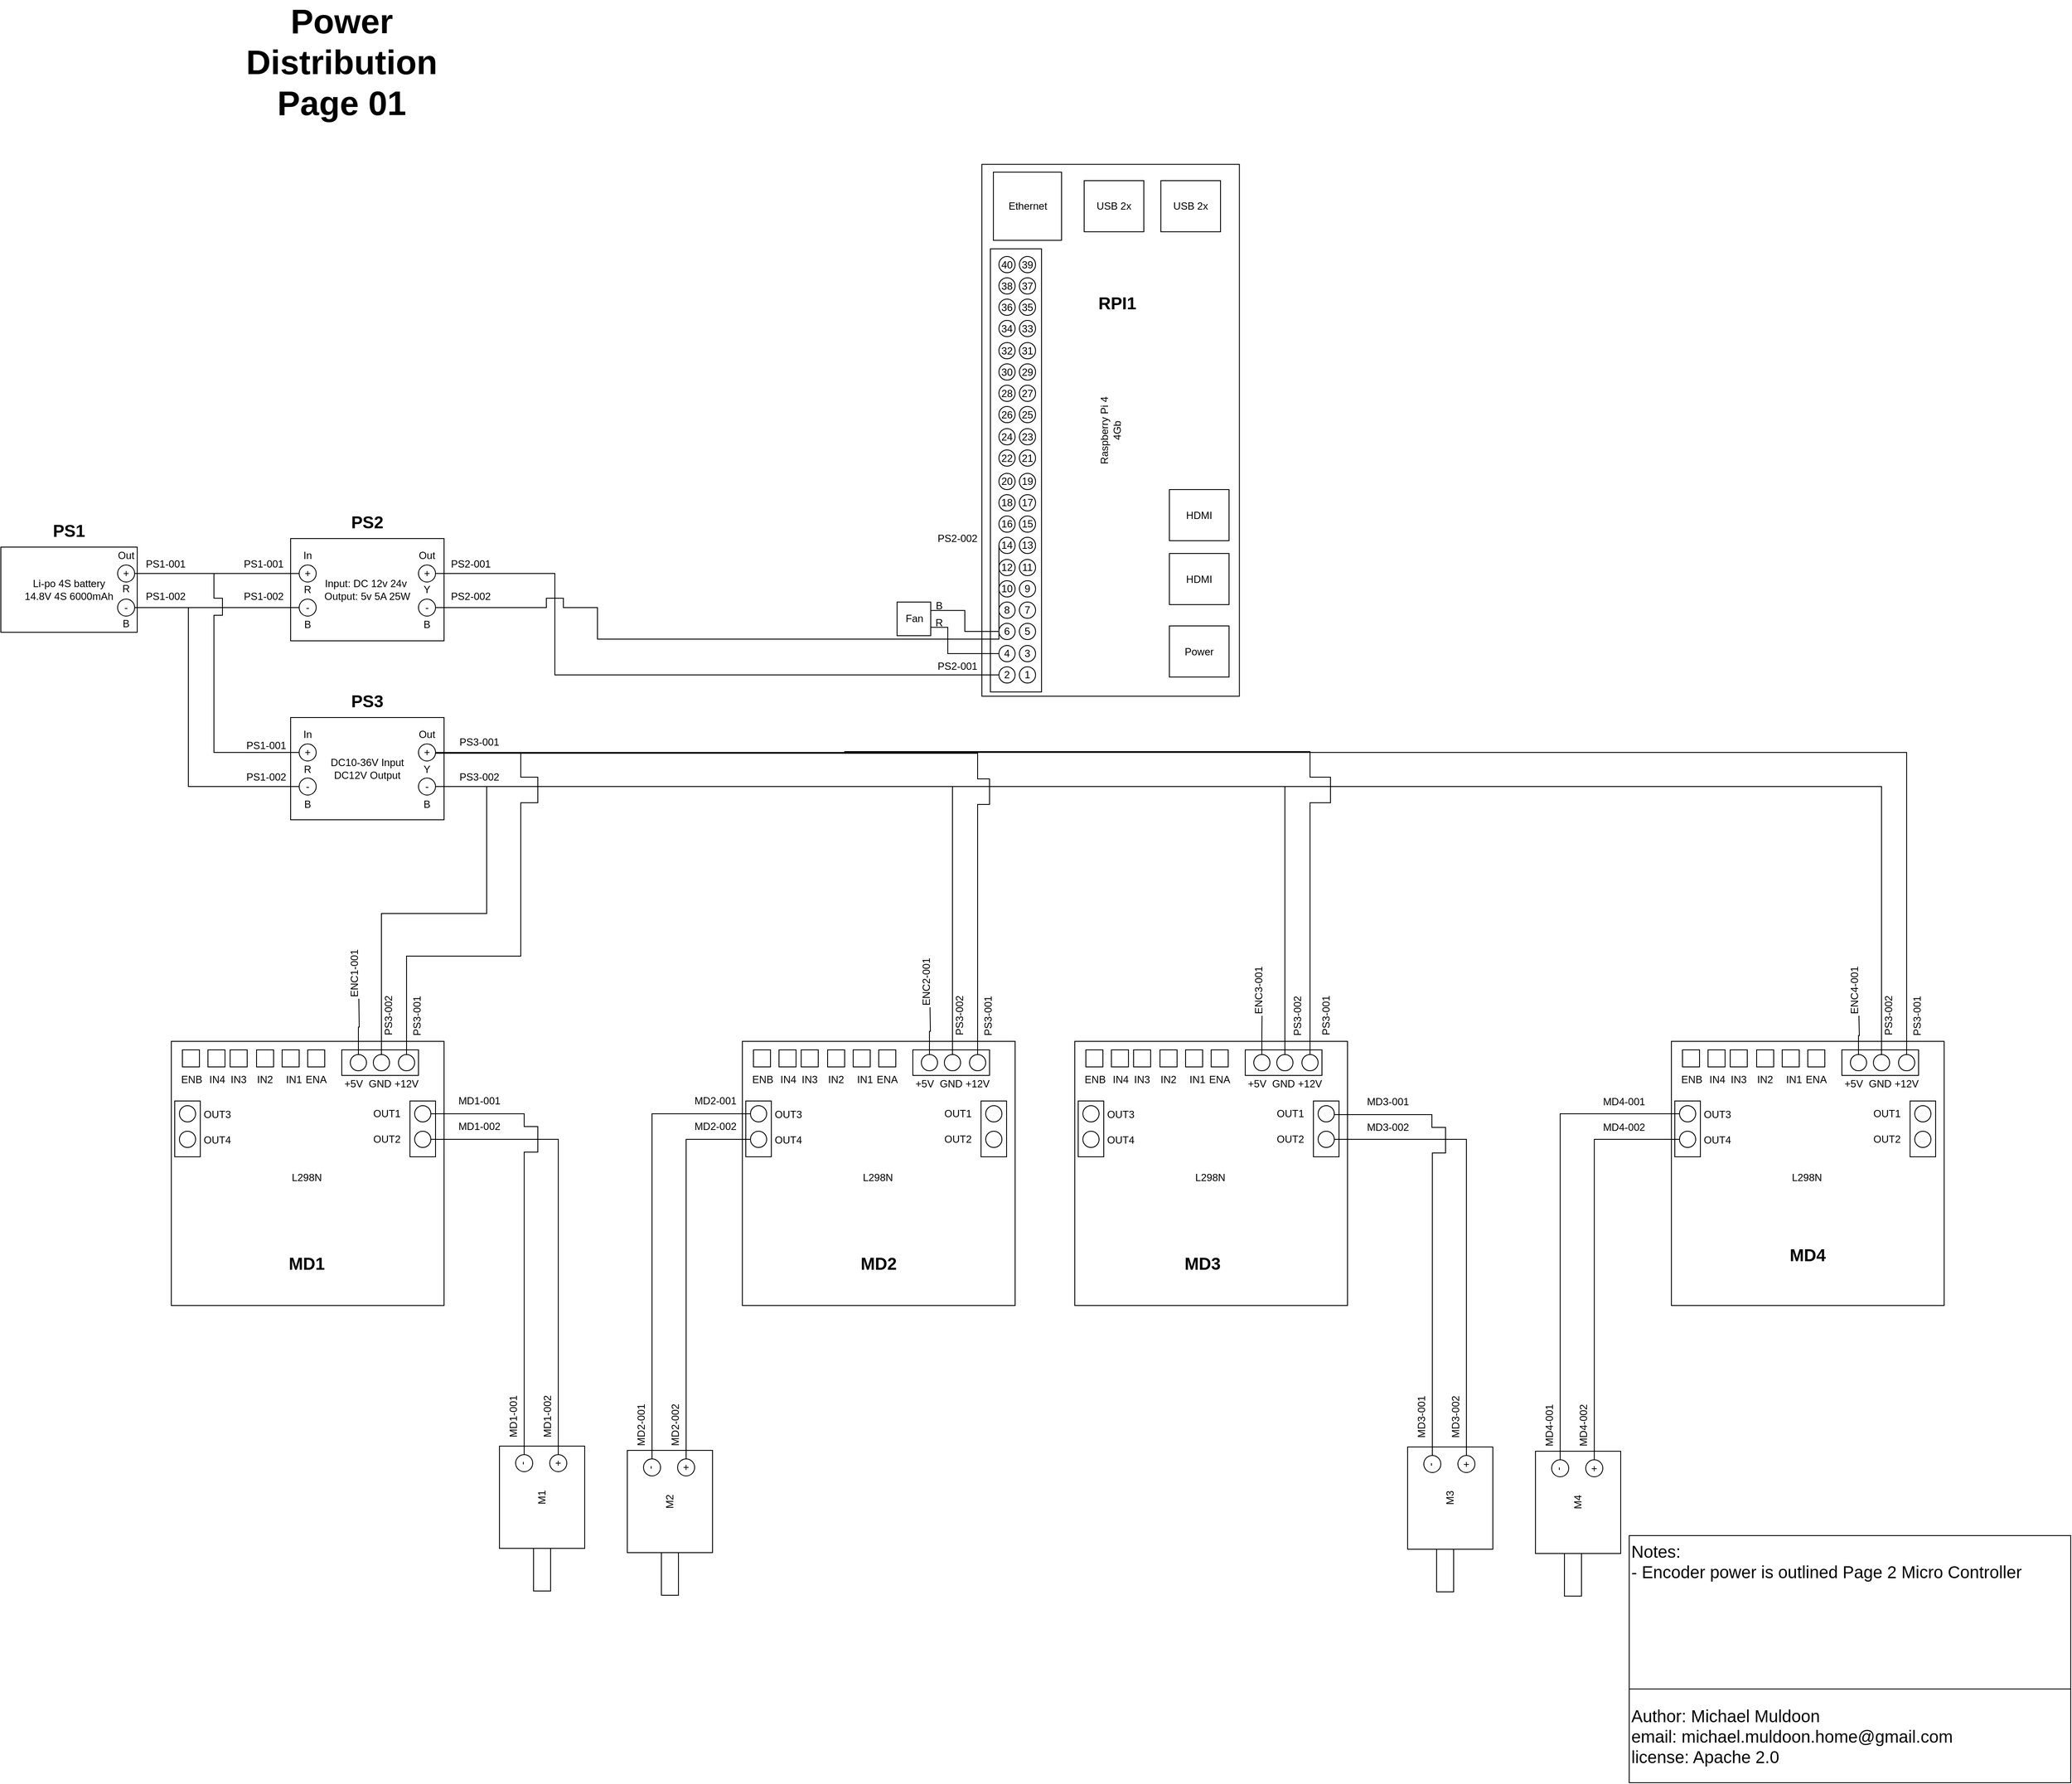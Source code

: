 <mxfile version="14.0.3" type="github" pages="3">
  <diagram id="aK3O_XbACzMKNmOUvXVk" name="Power distribution">
    <mxGraphModel dx="3555" dy="3005" grid="1" gridSize="10" guides="1" tooltips="1" connect="1" arrows="1" fold="1" page="1" pageScale="1" pageWidth="850" pageHeight="1100" math="0" shadow="0">
      <root>
        <mxCell id="0" />
        <mxCell id="1" parent="0" />
        <mxCell id="EgVfdVSySIJ6KNX0JjmY-3" value="Raspberry Pi 4&lt;br&gt;4Gb" style="rounded=0;whiteSpace=wrap;html=1;rotation=-90;" parent="1" vertex="1">
          <mxGeometry x="1100" y="-668.12" width="624.14" height="302.13" as="geometry" />
        </mxCell>
        <mxCell id="EgVfdVSySIJ6KNX0JjmY-7" value="" style="rounded=0;whiteSpace=wrap;html=1;fillColor=none;" parent="1" vertex="1">
          <mxGeometry x="1271" y="-730" width="60" height="520" as="geometry" />
        </mxCell>
        <mxCell id="9KbFq41Yn_tGl_3B1Tzn-18" value="" style="group" parent="1" vertex="1" connectable="0">
          <mxGeometry x="110" y="-380" width="167" height="100" as="geometry" />
        </mxCell>
        <mxCell id="9KbFq41Yn_tGl_3B1Tzn-1" value="Li-po 4S battery&lt;br&gt;14.8V 4S 6000mAh" style="rounded=0;whiteSpace=wrap;html=1;" parent="9KbFq41Yn_tGl_3B1Tzn-18" vertex="1">
          <mxGeometry width="160" height="100" as="geometry" />
        </mxCell>
        <mxCell id="9KbFq41Yn_tGl_3B1Tzn-2" value="+" style="ellipse;whiteSpace=wrap;html=1;aspect=fixed;" parent="9KbFq41Yn_tGl_3B1Tzn-18" vertex="1">
          <mxGeometry x="137" y="21" width="20" height="20" as="geometry" />
        </mxCell>
        <mxCell id="9KbFq41Yn_tGl_3B1Tzn-4" value="-" style="ellipse;whiteSpace=wrap;html=1;aspect=fixed;" parent="9KbFq41Yn_tGl_3B1Tzn-18" vertex="1">
          <mxGeometry x="137" y="61" width="20" height="20" as="geometry" />
        </mxCell>
        <mxCell id="9KbFq41Yn_tGl_3B1Tzn-7" value="Out" style="text;html=1;strokeColor=none;fillColor=none;align=center;verticalAlign=middle;whiteSpace=wrap;rounded=0;" parent="9KbFq41Yn_tGl_3B1Tzn-18" vertex="1">
          <mxGeometry x="127" width="40" height="20" as="geometry" />
        </mxCell>
        <mxCell id="9KbFq41Yn_tGl_3B1Tzn-37" value="R" style="text;html=1;strokeColor=none;fillColor=none;align=center;verticalAlign=middle;whiteSpace=wrap;rounded=0;" parent="9KbFq41Yn_tGl_3B1Tzn-18" vertex="1">
          <mxGeometry x="127" y="39" width="40" height="20" as="geometry" />
        </mxCell>
        <mxCell id="9KbFq41Yn_tGl_3B1Tzn-38" value="B" style="text;html=1;strokeColor=none;fillColor=none;align=center;verticalAlign=middle;whiteSpace=wrap;rounded=0;" parent="9KbFq41Yn_tGl_3B1Tzn-18" vertex="1">
          <mxGeometry x="127" y="80" width="40" height="20" as="geometry" />
        </mxCell>
        <mxCell id="9KbFq41Yn_tGl_3B1Tzn-19" value="" style="group" parent="1" vertex="1" connectable="0">
          <mxGeometry x="450" y="-390" width="180" height="120" as="geometry" />
        </mxCell>
        <mxCell id="9KbFq41Yn_tGl_3B1Tzn-6" value="Input: DC 12v 24v&amp;nbsp;&lt;br&gt;Output: 5v 5A 25W" style="rounded=0;whiteSpace=wrap;html=1;" parent="9KbFq41Yn_tGl_3B1Tzn-19" vertex="1">
          <mxGeometry width="180" height="120" as="geometry" />
        </mxCell>
        <mxCell id="9KbFq41Yn_tGl_3B1Tzn-12" value="+" style="ellipse;whiteSpace=wrap;html=1;aspect=fixed;" parent="9KbFq41Yn_tGl_3B1Tzn-19" vertex="1">
          <mxGeometry x="10" y="31" width="20" height="20" as="geometry" />
        </mxCell>
        <mxCell id="9KbFq41Yn_tGl_3B1Tzn-13" value="-" style="ellipse;whiteSpace=wrap;html=1;aspect=fixed;" parent="9KbFq41Yn_tGl_3B1Tzn-19" vertex="1">
          <mxGeometry x="10" y="71" width="20" height="20" as="geometry" />
        </mxCell>
        <mxCell id="9KbFq41Yn_tGl_3B1Tzn-14" value="In" style="text;html=1;strokeColor=none;fillColor=none;align=center;verticalAlign=middle;whiteSpace=wrap;rounded=0;" parent="9KbFq41Yn_tGl_3B1Tzn-19" vertex="1">
          <mxGeometry y="10" width="40" height="20" as="geometry" />
        </mxCell>
        <mxCell id="9KbFq41Yn_tGl_3B1Tzn-15" value="+" style="ellipse;whiteSpace=wrap;html=1;aspect=fixed;" parent="9KbFq41Yn_tGl_3B1Tzn-19" vertex="1">
          <mxGeometry x="150" y="31" width="20" height="20" as="geometry" />
        </mxCell>
        <mxCell id="9KbFq41Yn_tGl_3B1Tzn-16" value="-" style="ellipse;whiteSpace=wrap;html=1;aspect=fixed;" parent="9KbFq41Yn_tGl_3B1Tzn-19" vertex="1">
          <mxGeometry x="150" y="71" width="20" height="20" as="geometry" />
        </mxCell>
        <mxCell id="9KbFq41Yn_tGl_3B1Tzn-17" value="Out" style="text;html=1;strokeColor=none;fillColor=none;align=center;verticalAlign=middle;whiteSpace=wrap;rounded=0;" parent="9KbFq41Yn_tGl_3B1Tzn-19" vertex="1">
          <mxGeometry x="140" y="10" width="40" height="20" as="geometry" />
        </mxCell>
        <mxCell id="9KbFq41Yn_tGl_3B1Tzn-33" value="R" style="text;html=1;strokeColor=none;fillColor=none;align=center;verticalAlign=middle;whiteSpace=wrap;rounded=0;" parent="9KbFq41Yn_tGl_3B1Tzn-19" vertex="1">
          <mxGeometry y="50" width="40" height="20" as="geometry" />
        </mxCell>
        <mxCell id="9KbFq41Yn_tGl_3B1Tzn-34" value="B" style="text;html=1;strokeColor=none;fillColor=none;align=center;verticalAlign=middle;whiteSpace=wrap;rounded=0;" parent="9KbFq41Yn_tGl_3B1Tzn-19" vertex="1">
          <mxGeometry y="91" width="40" height="20" as="geometry" />
        </mxCell>
        <mxCell id="9KbFq41Yn_tGl_3B1Tzn-35" value="Y" style="text;html=1;strokeColor=none;fillColor=none;align=center;verticalAlign=middle;whiteSpace=wrap;rounded=0;" parent="9KbFq41Yn_tGl_3B1Tzn-19" vertex="1">
          <mxGeometry x="140" y="50" width="40" height="20" as="geometry" />
        </mxCell>
        <mxCell id="9KbFq41Yn_tGl_3B1Tzn-36" value="B" style="text;html=1;strokeColor=none;fillColor=none;align=center;verticalAlign=middle;whiteSpace=wrap;rounded=0;" parent="9KbFq41Yn_tGl_3B1Tzn-19" vertex="1">
          <mxGeometry x="140" y="91" width="40" height="20" as="geometry" />
        </mxCell>
        <mxCell id="9KbFq41Yn_tGl_3B1Tzn-20" value="PS1" style="text;html=1;strokeColor=none;fillColor=none;align=center;verticalAlign=middle;whiteSpace=wrap;rounded=0;fontSize=20;fontStyle=1" parent="1" vertex="1">
          <mxGeometry x="170" y="-410" width="40" height="20" as="geometry" />
        </mxCell>
        <mxCell id="9KbFq41Yn_tGl_3B1Tzn-21" value="PS2" style="text;html=1;strokeColor=none;fillColor=none;align=center;verticalAlign=middle;whiteSpace=wrap;rounded=0;fontSize=20;fontStyle=1" parent="1" vertex="1">
          <mxGeometry x="520" y="-420" width="40" height="20" as="geometry" />
        </mxCell>
        <mxCell id="9KbFq41Yn_tGl_3B1Tzn-22" style="edgeStyle=orthogonalEdgeStyle;rounded=0;orthogonalLoop=1;jettySize=auto;html=1;exitX=1;exitY=0.5;exitDx=0;exitDy=0;entryX=0;entryY=0.5;entryDx=0;entryDy=0;endArrow=none;endFill=0;" parent="1" source="9KbFq41Yn_tGl_3B1Tzn-2" target="9KbFq41Yn_tGl_3B1Tzn-12" edge="1">
          <mxGeometry relative="1" as="geometry" />
        </mxCell>
        <mxCell id="9KbFq41Yn_tGl_3B1Tzn-23" style="edgeStyle=orthogonalEdgeStyle;rounded=0;orthogonalLoop=1;jettySize=auto;html=1;exitX=1;exitY=0.5;exitDx=0;exitDy=0;entryX=0;entryY=0.5;entryDx=0;entryDy=0;endArrow=none;endFill=0;" parent="1" source="9KbFq41Yn_tGl_3B1Tzn-4" target="9KbFq41Yn_tGl_3B1Tzn-13" edge="1">
          <mxGeometry relative="1" as="geometry" />
        </mxCell>
        <mxCell id="9KbFq41Yn_tGl_3B1Tzn-24" value="" style="group" parent="1" vertex="1" connectable="0">
          <mxGeometry x="450" y="-180" width="180" height="120" as="geometry" />
        </mxCell>
        <mxCell id="9KbFq41Yn_tGl_3B1Tzn-25" value="DC10-36V Input&lt;br&gt;DC12V Output" style="rounded=0;whiteSpace=wrap;html=1;" parent="9KbFq41Yn_tGl_3B1Tzn-24" vertex="1">
          <mxGeometry width="180" height="120" as="geometry" />
        </mxCell>
        <mxCell id="9KbFq41Yn_tGl_3B1Tzn-26" value="+" style="ellipse;whiteSpace=wrap;html=1;aspect=fixed;" parent="9KbFq41Yn_tGl_3B1Tzn-24" vertex="1">
          <mxGeometry x="10" y="31" width="20" height="20" as="geometry" />
        </mxCell>
        <mxCell id="9KbFq41Yn_tGl_3B1Tzn-27" value="-" style="ellipse;whiteSpace=wrap;html=1;aspect=fixed;" parent="9KbFq41Yn_tGl_3B1Tzn-24" vertex="1">
          <mxGeometry x="10" y="71" width="20" height="20" as="geometry" />
        </mxCell>
        <mxCell id="9KbFq41Yn_tGl_3B1Tzn-28" value="In" style="text;html=1;strokeColor=none;fillColor=none;align=center;verticalAlign=middle;whiteSpace=wrap;rounded=0;" parent="9KbFq41Yn_tGl_3B1Tzn-24" vertex="1">
          <mxGeometry y="10" width="40" height="20" as="geometry" />
        </mxCell>
        <mxCell id="9KbFq41Yn_tGl_3B1Tzn-29" value="+" style="ellipse;whiteSpace=wrap;html=1;aspect=fixed;" parent="9KbFq41Yn_tGl_3B1Tzn-24" vertex="1">
          <mxGeometry x="150" y="31" width="20" height="20" as="geometry" />
        </mxCell>
        <mxCell id="9KbFq41Yn_tGl_3B1Tzn-30" value="-" style="ellipse;whiteSpace=wrap;html=1;aspect=fixed;" parent="9KbFq41Yn_tGl_3B1Tzn-24" vertex="1">
          <mxGeometry x="150" y="71" width="20" height="20" as="geometry" />
        </mxCell>
        <mxCell id="9KbFq41Yn_tGl_3B1Tzn-31" value="Out" style="text;html=1;strokeColor=none;fillColor=none;align=center;verticalAlign=middle;whiteSpace=wrap;rounded=0;" parent="9KbFq41Yn_tGl_3B1Tzn-24" vertex="1">
          <mxGeometry x="140" y="10" width="40" height="20" as="geometry" />
        </mxCell>
        <mxCell id="9KbFq41Yn_tGl_3B1Tzn-39" value="R" style="text;html=1;strokeColor=none;fillColor=none;align=center;verticalAlign=middle;whiteSpace=wrap;rounded=0;" parent="9KbFq41Yn_tGl_3B1Tzn-24" vertex="1">
          <mxGeometry y="50.5" width="40" height="20" as="geometry" />
        </mxCell>
        <mxCell id="9KbFq41Yn_tGl_3B1Tzn-40" value="B" style="text;html=1;strokeColor=none;fillColor=none;align=center;verticalAlign=middle;whiteSpace=wrap;rounded=0;" parent="9KbFq41Yn_tGl_3B1Tzn-24" vertex="1">
          <mxGeometry y="91.5" width="40" height="20" as="geometry" />
        </mxCell>
        <mxCell id="9KbFq41Yn_tGl_3B1Tzn-41" value="Y" style="text;html=1;strokeColor=none;fillColor=none;align=center;verticalAlign=middle;whiteSpace=wrap;rounded=0;" parent="9KbFq41Yn_tGl_3B1Tzn-24" vertex="1">
          <mxGeometry x="140" y="50.5" width="40" height="20" as="geometry" />
        </mxCell>
        <mxCell id="9KbFq41Yn_tGl_3B1Tzn-42" value="B" style="text;html=1;strokeColor=none;fillColor=none;align=center;verticalAlign=middle;whiteSpace=wrap;rounded=0;" parent="9KbFq41Yn_tGl_3B1Tzn-24" vertex="1">
          <mxGeometry x="140" y="91.5" width="40" height="20" as="geometry" />
        </mxCell>
        <mxCell id="9KbFq41Yn_tGl_3B1Tzn-32" value="PS3" style="text;html=1;strokeColor=none;fillColor=none;align=center;verticalAlign=middle;whiteSpace=wrap;rounded=0;fontSize=20;fontStyle=1" parent="1" vertex="1">
          <mxGeometry x="520" y="-210" width="40" height="20" as="geometry" />
        </mxCell>
        <mxCell id="9KbFq41Yn_tGl_3B1Tzn-43" style="edgeStyle=orthogonalEdgeStyle;rounded=0;orthogonalLoop=1;jettySize=auto;html=1;exitX=1;exitY=0.5;exitDx=0;exitDy=0;entryX=0;entryY=0.5;entryDx=0;entryDy=0;endArrow=none;endFill=0;" parent="1" source="9KbFq41Yn_tGl_3B1Tzn-2" target="9KbFq41Yn_tGl_3B1Tzn-26" edge="1">
          <mxGeometry relative="1" as="geometry">
            <Array as="points">
              <mxPoint x="360" y="-349" />
              <mxPoint x="360" y="-320" />
              <mxPoint x="370" y="-320" />
              <mxPoint x="370" y="-300" />
              <mxPoint x="360" y="-300" />
              <mxPoint x="360" y="-139" />
            </Array>
          </mxGeometry>
        </mxCell>
        <mxCell id="9KbFq41Yn_tGl_3B1Tzn-44" style="edgeStyle=orthogonalEdgeStyle;rounded=0;orthogonalLoop=1;jettySize=auto;html=1;exitX=1;exitY=0.5;exitDx=0;exitDy=0;entryX=0;entryY=0.5;entryDx=0;entryDy=0;endArrow=none;endFill=0;" parent="1" source="9KbFq41Yn_tGl_3B1Tzn-4" target="9KbFq41Yn_tGl_3B1Tzn-27" edge="1">
          <mxGeometry relative="1" as="geometry">
            <Array as="points">
              <mxPoint x="330" y="-309" />
              <mxPoint x="330" y="-99" />
            </Array>
          </mxGeometry>
        </mxCell>
        <mxCell id="EgVfdVSySIJ6KNX0JjmY-5" value="2" style="ellipse;whiteSpace=wrap;html=1;aspect=fixed;" parent="1" vertex="1">
          <mxGeometry x="1281" y="-239.5" width="19" height="19" as="geometry" />
        </mxCell>
        <mxCell id="EgVfdVSySIJ6KNX0JjmY-76" style="edgeStyle=orthogonalEdgeStyle;rounded=0;orthogonalLoop=1;jettySize=auto;html=1;exitX=0;exitY=0.5;exitDx=0;exitDy=0;endArrow=none;endFill=0;entryX=1;entryY=0.75;entryDx=0;entryDy=0;" parent="1" source="EgVfdVSySIJ6KNX0JjmY-11" target="EgVfdVSySIJ6KNX0JjmY-74" edge="1">
          <mxGeometry relative="1" as="geometry">
            <mxPoint x="1201" y="-261" as="targetPoint" />
            <Array as="points">
              <mxPoint x="1221" y="-255" />
              <mxPoint x="1221" y="-286" />
            </Array>
          </mxGeometry>
        </mxCell>
        <mxCell id="EgVfdVSySIJ6KNX0JjmY-11" value="4" style="ellipse;whiteSpace=wrap;html=1;aspect=fixed;" parent="1" vertex="1">
          <mxGeometry x="1281" y="-264.5" width="19" height="19" as="geometry" />
        </mxCell>
        <mxCell id="EgVfdVSySIJ6KNX0JjmY-75" style="edgeStyle=orthogonalEdgeStyle;rounded=0;orthogonalLoop=1;jettySize=auto;html=1;exitX=0;exitY=0.5;exitDx=0;exitDy=0;entryX=1;entryY=0.25;entryDx=0;entryDy=0;endArrow=none;endFill=0;" parent="1" source="EgVfdVSySIJ6KNX0JjmY-12" target="EgVfdVSySIJ6KNX0JjmY-74" edge="1">
          <mxGeometry relative="1" as="geometry" />
        </mxCell>
        <mxCell id="EgVfdVSySIJ6KNX0JjmY-12" value="6" style="ellipse;whiteSpace=wrap;html=1;aspect=fixed;" parent="1" vertex="1">
          <mxGeometry x="1281" y="-290.5" width="19" height="19" as="geometry" />
        </mxCell>
        <mxCell id="EgVfdVSySIJ6KNX0JjmY-13" value="8" style="ellipse;whiteSpace=wrap;html=1;aspect=fixed;" parent="1" vertex="1">
          <mxGeometry x="1281" y="-315.5" width="19" height="19" as="geometry" />
        </mxCell>
        <mxCell id="EgVfdVSySIJ6KNX0JjmY-14" value="1" style="ellipse;whiteSpace=wrap;html=1;aspect=fixed;" parent="1" vertex="1">
          <mxGeometry x="1305" y="-239.5" width="19" height="19" as="geometry" />
        </mxCell>
        <mxCell id="EgVfdVSySIJ6KNX0JjmY-15" value="3" style="ellipse;whiteSpace=wrap;html=1;aspect=fixed;" parent="1" vertex="1">
          <mxGeometry x="1305" y="-264.5" width="19" height="19" as="geometry" />
        </mxCell>
        <mxCell id="EgVfdVSySIJ6KNX0JjmY-16" value="5" style="ellipse;whiteSpace=wrap;html=1;aspect=fixed;" parent="1" vertex="1">
          <mxGeometry x="1305" y="-290.5" width="19" height="19" as="geometry" />
        </mxCell>
        <mxCell id="EgVfdVSySIJ6KNX0JjmY-17" value="7" style="ellipse;whiteSpace=wrap;html=1;aspect=fixed;" parent="1" vertex="1">
          <mxGeometry x="1305" y="-315.5" width="19" height="19" as="geometry" />
        </mxCell>
        <mxCell id="EgVfdVSySIJ6KNX0JjmY-18" style="edgeStyle=orthogonalEdgeStyle;rounded=0;orthogonalLoop=1;jettySize=auto;html=1;entryX=0;entryY=0.5;entryDx=0;entryDy=0;endArrow=none;endFill=0;" parent="1" source="9KbFq41Yn_tGl_3B1Tzn-15" target="EgVfdVSySIJ6KNX0JjmY-5" edge="1">
          <mxGeometry relative="1" as="geometry">
            <Array as="points">
              <mxPoint x="760" y="-349" />
              <mxPoint x="760" y="-230" />
            </Array>
          </mxGeometry>
        </mxCell>
        <mxCell id="EgVfdVSySIJ6KNX0JjmY-19" style="edgeStyle=orthogonalEdgeStyle;rounded=0;orthogonalLoop=1;jettySize=auto;html=1;exitX=1;exitY=0.5;exitDx=0;exitDy=0;entryX=0;entryY=0.5;entryDx=0;entryDy=0;endArrow=none;endFill=0;" parent="1" source="9KbFq41Yn_tGl_3B1Tzn-16" target="EgVfdVSySIJ6KNX0JjmY-32" edge="1">
          <mxGeometry relative="1" as="geometry">
            <Array as="points">
              <mxPoint x="750" y="-309" />
              <mxPoint x="750" y="-320" />
              <mxPoint x="770" y="-320" />
              <mxPoint x="770" y="-309" />
              <mxPoint x="810" y="-309" />
              <mxPoint x="810" y="-272" />
            </Array>
          </mxGeometry>
        </mxCell>
        <mxCell id="EgVfdVSySIJ6KNX0JjmY-20" value="PS1-001" style="text;html=1;strokeColor=none;fillColor=none;align=center;verticalAlign=middle;whiteSpace=wrap;rounded=0;" parent="1" vertex="1">
          <mxGeometry x="272" y="-370" width="63" height="20" as="geometry" />
        </mxCell>
        <mxCell id="EgVfdVSySIJ6KNX0JjmY-22" value="PS1-002" style="text;html=1;strokeColor=none;fillColor=none;align=center;verticalAlign=middle;whiteSpace=wrap;rounded=0;" parent="1" vertex="1">
          <mxGeometry x="272" y="-332.5" width="63" height="20" as="geometry" />
        </mxCell>
        <mxCell id="EgVfdVSySIJ6KNX0JjmY-24" value="PS1-001" style="text;html=1;strokeColor=none;fillColor=none;align=center;verticalAlign=middle;whiteSpace=wrap;rounded=0;" parent="1" vertex="1">
          <mxGeometry x="390" y="-157.5" width="63" height="20" as="geometry" />
        </mxCell>
        <mxCell id="EgVfdVSySIJ6KNX0JjmY-25" value="PS1-002" style="text;html=1;strokeColor=none;fillColor=none;align=center;verticalAlign=middle;whiteSpace=wrap;rounded=0;" parent="1" vertex="1">
          <mxGeometry x="390" y="-120" width="63" height="20" as="geometry" />
        </mxCell>
        <mxCell id="EgVfdVSySIJ6KNX0JjmY-26" value="PS1-001" style="text;html=1;strokeColor=none;fillColor=none;align=center;verticalAlign=middle;whiteSpace=wrap;rounded=0;" parent="1" vertex="1">
          <mxGeometry x="387" y="-370" width="63" height="20" as="geometry" />
        </mxCell>
        <mxCell id="EgVfdVSySIJ6KNX0JjmY-27" value="PS1-002" style="text;html=1;strokeColor=none;fillColor=none;align=center;verticalAlign=middle;whiteSpace=wrap;rounded=0;" parent="1" vertex="1">
          <mxGeometry x="387" y="-332.5" width="63" height="20" as="geometry" />
        </mxCell>
        <mxCell id="EgVfdVSySIJ6KNX0JjmY-28" value="PS2-001" style="text;html=1;strokeColor=none;fillColor=none;align=center;verticalAlign=middle;whiteSpace=wrap;rounded=0;" parent="1" vertex="1">
          <mxGeometry x="630" y="-370" width="63" height="20" as="geometry" />
        </mxCell>
        <mxCell id="EgVfdVSySIJ6KNX0JjmY-29" value="PS2-002" style="text;html=1;strokeColor=none;fillColor=none;align=center;verticalAlign=middle;whiteSpace=wrap;rounded=0;" parent="1" vertex="1">
          <mxGeometry x="630" y="-332.5" width="63" height="20" as="geometry" />
        </mxCell>
        <mxCell id="EgVfdVSySIJ6KNX0JjmY-30" value="10" style="ellipse;whiteSpace=wrap;html=1;aspect=fixed;" parent="1" vertex="1">
          <mxGeometry x="1281" y="-340.5" width="19" height="19" as="geometry" />
        </mxCell>
        <mxCell id="EgVfdVSySIJ6KNX0JjmY-31" value="12" style="ellipse;whiteSpace=wrap;html=1;aspect=fixed;" parent="1" vertex="1">
          <mxGeometry x="1281" y="-365.5" width="19" height="19" as="geometry" />
        </mxCell>
        <mxCell id="EgVfdVSySIJ6KNX0JjmY-32" value="14" style="ellipse;whiteSpace=wrap;html=1;aspect=fixed;" parent="1" vertex="1">
          <mxGeometry x="1281" y="-391.5" width="19" height="19" as="geometry" />
        </mxCell>
        <mxCell id="EgVfdVSySIJ6KNX0JjmY-33" value="16" style="ellipse;whiteSpace=wrap;html=1;aspect=fixed;" parent="1" vertex="1">
          <mxGeometry x="1281" y="-416.5" width="19" height="19" as="geometry" />
        </mxCell>
        <mxCell id="EgVfdVSySIJ6KNX0JjmY-34" value="9" style="ellipse;whiteSpace=wrap;html=1;aspect=fixed;" parent="1" vertex="1">
          <mxGeometry x="1305" y="-340.5" width="19" height="19" as="geometry" />
        </mxCell>
        <mxCell id="EgVfdVSySIJ6KNX0JjmY-35" value="11" style="ellipse;whiteSpace=wrap;html=1;aspect=fixed;" parent="1" vertex="1">
          <mxGeometry x="1305" y="-365.5" width="19" height="19" as="geometry" />
        </mxCell>
        <mxCell id="EgVfdVSySIJ6KNX0JjmY-36" value="13" style="ellipse;whiteSpace=wrap;html=1;aspect=fixed;" parent="1" vertex="1">
          <mxGeometry x="1305" y="-391.5" width="19" height="19" as="geometry" />
        </mxCell>
        <mxCell id="EgVfdVSySIJ6KNX0JjmY-37" value="15" style="ellipse;whiteSpace=wrap;html=1;aspect=fixed;" parent="1" vertex="1">
          <mxGeometry x="1305" y="-416.5" width="19" height="19" as="geometry" />
        </mxCell>
        <mxCell id="EgVfdVSySIJ6KNX0JjmY-45" value="18" style="ellipse;whiteSpace=wrap;html=1;aspect=fixed;" parent="1" vertex="1">
          <mxGeometry x="1281" y="-441.5" width="19" height="19" as="geometry" />
        </mxCell>
        <mxCell id="EgVfdVSySIJ6KNX0JjmY-46" value="20" style="ellipse;whiteSpace=wrap;html=1;aspect=fixed;" parent="1" vertex="1">
          <mxGeometry x="1281" y="-466.5" width="19" height="19" as="geometry" />
        </mxCell>
        <mxCell id="EgVfdVSySIJ6KNX0JjmY-47" value="17" style="ellipse;whiteSpace=wrap;html=1;aspect=fixed;" parent="1" vertex="1">
          <mxGeometry x="1305" y="-441.5" width="19" height="19" as="geometry" />
        </mxCell>
        <mxCell id="EgVfdVSySIJ6KNX0JjmY-48" value="19" style="ellipse;whiteSpace=wrap;html=1;aspect=fixed;" parent="1" vertex="1">
          <mxGeometry x="1305" y="-466.5" width="19" height="19" as="geometry" />
        </mxCell>
        <mxCell id="EgVfdVSySIJ6KNX0JjmY-50" value="22" style="ellipse;whiteSpace=wrap;html=1;aspect=fixed;" parent="1" vertex="1">
          <mxGeometry x="1281" y="-494" width="19" height="19" as="geometry" />
        </mxCell>
        <mxCell id="EgVfdVSySIJ6KNX0JjmY-51" value="24" style="ellipse;whiteSpace=wrap;html=1;aspect=fixed;" parent="1" vertex="1">
          <mxGeometry x="1281" y="-519" width="19" height="19" as="geometry" />
        </mxCell>
        <mxCell id="EgVfdVSySIJ6KNX0JjmY-52" value="26" style="ellipse;whiteSpace=wrap;html=1;aspect=fixed;" parent="1" vertex="1">
          <mxGeometry x="1281" y="-545" width="19" height="19" as="geometry" />
        </mxCell>
        <mxCell id="EgVfdVSySIJ6KNX0JjmY-53" value="28" style="ellipse;whiteSpace=wrap;html=1;aspect=fixed;" parent="1" vertex="1">
          <mxGeometry x="1281" y="-570" width="19" height="19" as="geometry" />
        </mxCell>
        <mxCell id="EgVfdVSySIJ6KNX0JjmY-54" value="21" style="ellipse;whiteSpace=wrap;html=1;aspect=fixed;" parent="1" vertex="1">
          <mxGeometry x="1305" y="-494" width="19" height="19" as="geometry" />
        </mxCell>
        <mxCell id="EgVfdVSySIJ6KNX0JjmY-55" value="23" style="ellipse;whiteSpace=wrap;html=1;aspect=fixed;" parent="1" vertex="1">
          <mxGeometry x="1305" y="-519" width="19" height="19" as="geometry" />
        </mxCell>
        <mxCell id="EgVfdVSySIJ6KNX0JjmY-56" value="25" style="ellipse;whiteSpace=wrap;html=1;aspect=fixed;" parent="1" vertex="1">
          <mxGeometry x="1305" y="-545" width="19" height="19" as="geometry" />
        </mxCell>
        <mxCell id="EgVfdVSySIJ6KNX0JjmY-57" value="27" style="ellipse;whiteSpace=wrap;html=1;aspect=fixed;" parent="1" vertex="1">
          <mxGeometry x="1305" y="-570" width="19" height="19" as="geometry" />
        </mxCell>
        <mxCell id="EgVfdVSySIJ6KNX0JjmY-58" value="30" style="ellipse;whiteSpace=wrap;html=1;aspect=fixed;" parent="1" vertex="1">
          <mxGeometry x="1281" y="-595" width="19" height="19" as="geometry" />
        </mxCell>
        <mxCell id="EgVfdVSySIJ6KNX0JjmY-59" value="32" style="ellipse;whiteSpace=wrap;html=1;aspect=fixed;" parent="1" vertex="1">
          <mxGeometry x="1281" y="-620" width="19" height="19" as="geometry" />
        </mxCell>
        <mxCell id="EgVfdVSySIJ6KNX0JjmY-60" value="34" style="ellipse;whiteSpace=wrap;html=1;aspect=fixed;" parent="1" vertex="1">
          <mxGeometry x="1281" y="-646" width="19" height="19" as="geometry" />
        </mxCell>
        <mxCell id="EgVfdVSySIJ6KNX0JjmY-61" value="36" style="ellipse;whiteSpace=wrap;html=1;aspect=fixed;" parent="1" vertex="1">
          <mxGeometry x="1281" y="-671" width="19" height="19" as="geometry" />
        </mxCell>
        <mxCell id="EgVfdVSySIJ6KNX0JjmY-62" value="29" style="ellipse;whiteSpace=wrap;html=1;aspect=fixed;" parent="1" vertex="1">
          <mxGeometry x="1305" y="-595" width="19" height="19" as="geometry" />
        </mxCell>
        <mxCell id="EgVfdVSySIJ6KNX0JjmY-63" value="31" style="ellipse;whiteSpace=wrap;html=1;aspect=fixed;" parent="1" vertex="1">
          <mxGeometry x="1305" y="-620" width="19" height="19" as="geometry" />
        </mxCell>
        <mxCell id="EgVfdVSySIJ6KNX0JjmY-64" value="33" style="ellipse;whiteSpace=wrap;html=1;aspect=fixed;" parent="1" vertex="1">
          <mxGeometry x="1305" y="-646" width="19" height="19" as="geometry" />
        </mxCell>
        <mxCell id="EgVfdVSySIJ6KNX0JjmY-65" value="35" style="ellipse;whiteSpace=wrap;html=1;aspect=fixed;" parent="1" vertex="1">
          <mxGeometry x="1305" y="-671" width="19" height="19" as="geometry" />
        </mxCell>
        <mxCell id="EgVfdVSySIJ6KNX0JjmY-66" value="38" style="ellipse;whiteSpace=wrap;html=1;aspect=fixed;" parent="1" vertex="1">
          <mxGeometry x="1281" y="-696" width="19" height="19" as="geometry" />
        </mxCell>
        <mxCell id="EgVfdVSySIJ6KNX0JjmY-67" value="40" style="ellipse;whiteSpace=wrap;html=1;aspect=fixed;" parent="1" vertex="1">
          <mxGeometry x="1281" y="-721" width="19" height="19" as="geometry" />
        </mxCell>
        <mxCell id="EgVfdVSySIJ6KNX0JjmY-68" value="37" style="ellipse;whiteSpace=wrap;html=1;aspect=fixed;" parent="1" vertex="1">
          <mxGeometry x="1305" y="-696" width="19" height="19" as="geometry" />
        </mxCell>
        <mxCell id="EgVfdVSySIJ6KNX0JjmY-69" value="39" style="ellipse;whiteSpace=wrap;html=1;aspect=fixed;" parent="1" vertex="1">
          <mxGeometry x="1305" y="-721" width="19" height="19" as="geometry" />
        </mxCell>
        <mxCell id="EgVfdVSySIJ6KNX0JjmY-70" value="PS2-001" style="text;html=1;strokeColor=none;fillColor=none;align=center;verticalAlign=middle;whiteSpace=wrap;rounded=0;" parent="1" vertex="1">
          <mxGeometry x="1201" y="-250" width="63" height="20" as="geometry" />
        </mxCell>
        <mxCell id="EgVfdVSySIJ6KNX0JjmY-71" value="PS2-002" style="text;html=1;strokeColor=none;fillColor=none;align=center;verticalAlign=middle;whiteSpace=wrap;rounded=0;" parent="1" vertex="1">
          <mxGeometry x="1201" y="-400" width="63" height="20" as="geometry" />
        </mxCell>
        <mxCell id="EgVfdVSySIJ6KNX0JjmY-74" value="Fan" style="whiteSpace=wrap;html=1;aspect=fixed;fillColor=none;" parent="1" vertex="1">
          <mxGeometry x="1161.5" y="-315.5" width="39.5" height="39.5" as="geometry" />
        </mxCell>
        <mxCell id="EgVfdVSySIJ6KNX0JjmY-77" value="R" style="text;html=1;strokeColor=none;fillColor=none;align=center;verticalAlign=middle;whiteSpace=wrap;rounded=0;" parent="1" vertex="1">
          <mxGeometry x="1191" y="-301.5" width="40" height="20" as="geometry" />
        </mxCell>
        <mxCell id="EgVfdVSySIJ6KNX0JjmY-80" value="B" style="text;html=1;strokeColor=none;fillColor=none;align=center;verticalAlign=middle;whiteSpace=wrap;rounded=0;" parent="1" vertex="1">
          <mxGeometry x="1191" y="-321.5" width="40" height="20" as="geometry" />
        </mxCell>
        <mxCell id="pCFFa78yOFcznUAj_CQJ-1" value="USB 2x" style="rounded=0;whiteSpace=wrap;html=1;fillColor=none;" parent="1" vertex="1">
          <mxGeometry x="1471" y="-810" width="70" height="60" as="geometry" />
        </mxCell>
        <mxCell id="pCFFa78yOFcznUAj_CQJ-2" value="USB 2x" style="rounded=0;whiteSpace=wrap;html=1;fillColor=none;" parent="1" vertex="1">
          <mxGeometry x="1381" y="-810" width="70" height="60" as="geometry" />
        </mxCell>
        <mxCell id="pCFFa78yOFcznUAj_CQJ-3" value="Ethernet" style="rounded=0;whiteSpace=wrap;html=1;fillColor=none;" parent="1" vertex="1">
          <mxGeometry x="1274.5" y="-820" width="80" height="80" as="geometry" />
        </mxCell>
        <mxCell id="pCFFa78yOFcznUAj_CQJ-4" value="Power" style="rounded=0;whiteSpace=wrap;html=1;fillColor=none;" parent="1" vertex="1">
          <mxGeometry x="1481" y="-287.5" width="70" height="60" as="geometry" />
        </mxCell>
        <mxCell id="pCFFa78yOFcznUAj_CQJ-5" value="HDMI" style="rounded=0;whiteSpace=wrap;html=1;fillColor=none;" parent="1" vertex="1">
          <mxGeometry x="1481" y="-372.5" width="70" height="60" as="geometry" />
        </mxCell>
        <mxCell id="pCFFa78yOFcznUAj_CQJ-6" value="HDMI" style="rounded=0;whiteSpace=wrap;html=1;fillColor=none;" parent="1" vertex="1">
          <mxGeometry x="1481" y="-447.5" width="70" height="60" as="geometry" />
        </mxCell>
        <mxCell id="8BUrQ9YBn-uFpsTudTJy-34" value="" style="group" parent="1" vertex="1" connectable="0">
          <mxGeometry x="310" y="160" width="320" height="350" as="geometry" />
        </mxCell>
        <mxCell id="8BUrQ9YBn-uFpsTudTJy-1" value="" style="rounded=0;whiteSpace=wrap;html=1;fillColor=none;" parent="8BUrQ9YBn-uFpsTudTJy-34" vertex="1">
          <mxGeometry y="40" width="320" height="310" as="geometry" />
        </mxCell>
        <mxCell id="8BUrQ9YBn-uFpsTudTJy-2" value="MD1" style="text;html=1;strokeColor=none;fillColor=none;align=center;verticalAlign=middle;whiteSpace=wrap;rounded=0;fontSize=20;fontStyle=1" parent="8BUrQ9YBn-uFpsTudTJy-34" vertex="1">
          <mxGeometry x="139" y="290" width="40" height="20" as="geometry" />
        </mxCell>
        <mxCell id="8BUrQ9YBn-uFpsTudTJy-3" value="" style="rounded=0;whiteSpace=wrap;html=1;fillColor=none;" parent="8BUrQ9YBn-uFpsTudTJy-34" vertex="1">
          <mxGeometry x="200" y="50" width="90" height="30" as="geometry" />
        </mxCell>
        <mxCell id="8BUrQ9YBn-uFpsTudTJy-4" value="" style="ellipse;whiteSpace=wrap;html=1;aspect=fixed;" parent="8BUrQ9YBn-uFpsTudTJy-34" vertex="1">
          <mxGeometry x="210" y="55.5" width="19" height="19" as="geometry" />
        </mxCell>
        <mxCell id="8BUrQ9YBn-uFpsTudTJy-5" value="" style="ellipse;whiteSpace=wrap;html=1;aspect=fixed;" parent="8BUrQ9YBn-uFpsTudTJy-34" vertex="1">
          <mxGeometry x="237" y="55.5" width="19" height="19" as="geometry" />
        </mxCell>
        <mxCell id="8BUrQ9YBn-uFpsTudTJy-6" value="" style="ellipse;whiteSpace=wrap;html=1;aspect=fixed;" parent="8BUrQ9YBn-uFpsTudTJy-34" vertex="1">
          <mxGeometry x="266.5" y="55.5" width="19" height="19" as="geometry" />
        </mxCell>
        <mxCell id="8BUrQ9YBn-uFpsTudTJy-7" value="" style="rounded=0;whiteSpace=wrap;html=1;fillColor=none;" parent="8BUrQ9YBn-uFpsTudTJy-34" vertex="1">
          <mxGeometry x="4" y="110" width="30" height="65.5" as="geometry" />
        </mxCell>
        <mxCell id="8BUrQ9YBn-uFpsTudTJy-8" value="" style="ellipse;whiteSpace=wrap;html=1;aspect=fixed;" parent="8BUrQ9YBn-uFpsTudTJy-34" vertex="1">
          <mxGeometry x="9.5" y="115.5" width="19" height="19" as="geometry" />
        </mxCell>
        <mxCell id="8BUrQ9YBn-uFpsTudTJy-9" value="" style="ellipse;whiteSpace=wrap;html=1;aspect=fixed;" parent="8BUrQ9YBn-uFpsTudTJy-34" vertex="1">
          <mxGeometry x="9.5" y="145.5" width="19" height="19" as="geometry" />
        </mxCell>
        <mxCell id="8BUrQ9YBn-uFpsTudTJy-10" value="" style="rounded=0;whiteSpace=wrap;html=1;fillColor=none;" parent="8BUrQ9YBn-uFpsTudTJy-34" vertex="1">
          <mxGeometry x="280" y="110" width="30" height="65.5" as="geometry" />
        </mxCell>
        <mxCell id="8BUrQ9YBn-uFpsTudTJy-11" value="" style="ellipse;whiteSpace=wrap;html=1;aspect=fixed;" parent="8BUrQ9YBn-uFpsTudTJy-34" vertex="1">
          <mxGeometry x="285.5" y="115.5" width="19" height="19" as="geometry" />
        </mxCell>
        <mxCell id="8BUrQ9YBn-uFpsTudTJy-12" value="" style="ellipse;whiteSpace=wrap;html=1;aspect=fixed;" parent="8BUrQ9YBn-uFpsTudTJy-34" vertex="1">
          <mxGeometry x="285.5" y="145.5" width="19" height="19" as="geometry" />
        </mxCell>
        <mxCell id="8BUrQ9YBn-uFpsTudTJy-13" value="OUT2" style="text;html=1;strokeColor=none;fillColor=none;align=center;verticalAlign=middle;whiteSpace=wrap;rounded=0;" parent="8BUrQ9YBn-uFpsTudTJy-34" vertex="1">
          <mxGeometry x="233" y="144.5" width="40" height="20" as="geometry" />
        </mxCell>
        <mxCell id="8BUrQ9YBn-uFpsTudTJy-14" value="OUT1" style="text;html=1;strokeColor=none;fillColor=none;align=center;verticalAlign=middle;whiteSpace=wrap;rounded=0;" parent="8BUrQ9YBn-uFpsTudTJy-34" vertex="1">
          <mxGeometry x="233" y="115" width="40" height="20" as="geometry" />
        </mxCell>
        <mxCell id="8BUrQ9YBn-uFpsTudTJy-15" value="OUT3" style="text;html=1;strokeColor=none;fillColor=none;align=center;verticalAlign=middle;whiteSpace=wrap;rounded=0;" parent="8BUrQ9YBn-uFpsTudTJy-34" vertex="1">
          <mxGeometry x="34" y="115.5" width="40" height="20" as="geometry" />
        </mxCell>
        <mxCell id="8BUrQ9YBn-uFpsTudTJy-16" value="OUT4" style="text;html=1;strokeColor=none;fillColor=none;align=center;verticalAlign=middle;whiteSpace=wrap;rounded=0;" parent="8BUrQ9YBn-uFpsTudTJy-34" vertex="1">
          <mxGeometry x="34" y="145.5" width="40" height="20" as="geometry" />
        </mxCell>
        <mxCell id="8BUrQ9YBn-uFpsTudTJy-17" value="+12V" style="text;html=1;strokeColor=none;fillColor=none;align=center;verticalAlign=middle;whiteSpace=wrap;rounded=0;" parent="8BUrQ9YBn-uFpsTudTJy-34" vertex="1">
          <mxGeometry x="256" y="80" width="40" height="20" as="geometry" />
        </mxCell>
        <mxCell id="8BUrQ9YBn-uFpsTudTJy-18" value="GND" style="text;html=1;strokeColor=none;fillColor=none;align=center;verticalAlign=middle;whiteSpace=wrap;rounded=0;" parent="8BUrQ9YBn-uFpsTudTJy-34" vertex="1">
          <mxGeometry x="225" y="80" width="40" height="20" as="geometry" />
        </mxCell>
        <mxCell id="8BUrQ9YBn-uFpsTudTJy-19" value="+5V" style="text;html=1;strokeColor=none;fillColor=none;align=center;verticalAlign=middle;whiteSpace=wrap;rounded=0;" parent="8BUrQ9YBn-uFpsTudTJy-34" vertex="1">
          <mxGeometry x="194" y="80" width="40" height="20" as="geometry" />
        </mxCell>
        <mxCell id="8BUrQ9YBn-uFpsTudTJy-20" value="L298N" style="text;html=1;strokeColor=none;fillColor=none;align=center;verticalAlign=middle;whiteSpace=wrap;rounded=0;" parent="8BUrQ9YBn-uFpsTudTJy-34" vertex="1">
          <mxGeometry x="139" y="190" width="40" height="20" as="geometry" />
        </mxCell>
        <mxCell id="8BUrQ9YBn-uFpsTudTJy-21" value="" style="whiteSpace=wrap;html=1;aspect=fixed;fillColor=none;" parent="8BUrQ9YBn-uFpsTudTJy-34" vertex="1">
          <mxGeometry x="42.97" y="50" width="20" height="20" as="geometry" />
        </mxCell>
        <mxCell id="8BUrQ9YBn-uFpsTudTJy-22" value="" style="whiteSpace=wrap;html=1;aspect=fixed;fillColor=none;" parent="8BUrQ9YBn-uFpsTudTJy-34" vertex="1">
          <mxGeometry x="69" y="50" width="20" height="20" as="geometry" />
        </mxCell>
        <mxCell id="8BUrQ9YBn-uFpsTudTJy-23" value="" style="whiteSpace=wrap;html=1;aspect=fixed;fillColor=none;" parent="8BUrQ9YBn-uFpsTudTJy-34" vertex="1">
          <mxGeometry x="100" y="50" width="20" height="20" as="geometry" />
        </mxCell>
        <mxCell id="8BUrQ9YBn-uFpsTudTJy-24" value="" style="whiteSpace=wrap;html=1;aspect=fixed;fillColor=none;" parent="8BUrQ9YBn-uFpsTudTJy-34" vertex="1">
          <mxGeometry x="130" y="50" width="20" height="20" as="geometry" />
        </mxCell>
        <mxCell id="8BUrQ9YBn-uFpsTudTJy-25" value="" style="whiteSpace=wrap;html=1;aspect=fixed;fillColor=none;" parent="8BUrQ9YBn-uFpsTudTJy-34" vertex="1">
          <mxGeometry x="160.0" y="50" width="20" height="20" as="geometry" />
        </mxCell>
        <mxCell id="8BUrQ9YBn-uFpsTudTJy-26" value="" style="whiteSpace=wrap;html=1;aspect=fixed;fillColor=none;" parent="8BUrQ9YBn-uFpsTudTJy-34" vertex="1">
          <mxGeometry x="13" y="50" width="20" height="20" as="geometry" />
        </mxCell>
        <mxCell id="8BUrQ9YBn-uFpsTudTJy-27" value="ENA" style="text;html=1;strokeColor=none;fillColor=none;align=center;verticalAlign=middle;whiteSpace=wrap;rounded=0;" parent="8BUrQ9YBn-uFpsTudTJy-34" vertex="1">
          <mxGeometry x="150" y="74.5" width="40" height="20" as="geometry" />
        </mxCell>
        <mxCell id="8BUrQ9YBn-uFpsTudTJy-28" value="IN1" style="text;html=1;strokeColor=none;fillColor=none;align=center;verticalAlign=middle;whiteSpace=wrap;rounded=0;" parent="8BUrQ9YBn-uFpsTudTJy-34" vertex="1">
          <mxGeometry x="123.5" y="74.5" width="40" height="20" as="geometry" />
        </mxCell>
        <mxCell id="8BUrQ9YBn-uFpsTudTJy-29" value="IN2" style="text;html=1;strokeColor=none;fillColor=none;align=center;verticalAlign=middle;whiteSpace=wrap;rounded=0;" parent="8BUrQ9YBn-uFpsTudTJy-34" vertex="1">
          <mxGeometry x="90" y="74.5" width="40" height="20" as="geometry" />
        </mxCell>
        <mxCell id="8BUrQ9YBn-uFpsTudTJy-30" value="IN3" style="text;html=1;strokeColor=none;fillColor=none;align=center;verticalAlign=middle;whiteSpace=wrap;rounded=0;" parent="8BUrQ9YBn-uFpsTudTJy-34" vertex="1">
          <mxGeometry x="59" y="74.5" width="40" height="20" as="geometry" />
        </mxCell>
        <mxCell id="8BUrQ9YBn-uFpsTudTJy-31" value="IN4" style="text;html=1;strokeColor=none;fillColor=none;align=center;verticalAlign=middle;whiteSpace=wrap;rounded=0;" parent="8BUrQ9YBn-uFpsTudTJy-34" vertex="1">
          <mxGeometry x="34" y="74.5" width="40" height="20" as="geometry" />
        </mxCell>
        <mxCell id="8BUrQ9YBn-uFpsTudTJy-32" value="ENB" style="text;html=1;strokeColor=none;fillColor=none;align=center;verticalAlign=middle;whiteSpace=wrap;rounded=0;" parent="8BUrQ9YBn-uFpsTudTJy-34" vertex="1">
          <mxGeometry x="4" y="74.5" width="40" height="20" as="geometry" />
        </mxCell>
        <mxCell id="8BUrQ9YBn-uFpsTudTJy-35" value="" style="group" parent="1" vertex="1" connectable="0">
          <mxGeometry x="980" y="160" width="320" height="350" as="geometry" />
        </mxCell>
        <mxCell id="8BUrQ9YBn-uFpsTudTJy-36" value="" style="rounded=0;whiteSpace=wrap;html=1;fillColor=none;" parent="8BUrQ9YBn-uFpsTudTJy-35" vertex="1">
          <mxGeometry y="40" width="320" height="310" as="geometry" />
        </mxCell>
        <mxCell id="8BUrQ9YBn-uFpsTudTJy-37" value="MD2" style="text;html=1;strokeColor=none;fillColor=none;align=center;verticalAlign=middle;whiteSpace=wrap;rounded=0;fontSize=20;fontStyle=1" parent="8BUrQ9YBn-uFpsTudTJy-35" vertex="1">
          <mxGeometry x="140" y="290" width="40" height="20" as="geometry" />
        </mxCell>
        <mxCell id="8BUrQ9YBn-uFpsTudTJy-38" value="" style="rounded=0;whiteSpace=wrap;html=1;fillColor=none;" parent="8BUrQ9YBn-uFpsTudTJy-35" vertex="1">
          <mxGeometry x="200" y="50" width="90" height="30" as="geometry" />
        </mxCell>
        <mxCell id="8BUrQ9YBn-uFpsTudTJy-39" value="" style="ellipse;whiteSpace=wrap;html=1;aspect=fixed;" parent="8BUrQ9YBn-uFpsTudTJy-35" vertex="1">
          <mxGeometry x="210" y="55.5" width="19" height="19" as="geometry" />
        </mxCell>
        <mxCell id="8BUrQ9YBn-uFpsTudTJy-40" value="" style="ellipse;whiteSpace=wrap;html=1;aspect=fixed;" parent="8BUrQ9YBn-uFpsTudTJy-35" vertex="1">
          <mxGeometry x="237" y="55.5" width="19" height="19" as="geometry" />
        </mxCell>
        <mxCell id="8BUrQ9YBn-uFpsTudTJy-41" value="" style="ellipse;whiteSpace=wrap;html=1;aspect=fixed;" parent="8BUrQ9YBn-uFpsTudTJy-35" vertex="1">
          <mxGeometry x="266.5" y="55.5" width="19" height="19" as="geometry" />
        </mxCell>
        <mxCell id="8BUrQ9YBn-uFpsTudTJy-42" value="" style="rounded=0;whiteSpace=wrap;html=1;fillColor=none;" parent="8BUrQ9YBn-uFpsTudTJy-35" vertex="1">
          <mxGeometry x="4" y="110" width="30" height="65.5" as="geometry" />
        </mxCell>
        <mxCell id="8BUrQ9YBn-uFpsTudTJy-43" value="" style="ellipse;whiteSpace=wrap;html=1;aspect=fixed;" parent="8BUrQ9YBn-uFpsTudTJy-35" vertex="1">
          <mxGeometry x="9.5" y="115.5" width="19" height="19" as="geometry" />
        </mxCell>
        <mxCell id="8BUrQ9YBn-uFpsTudTJy-44" value="" style="ellipse;whiteSpace=wrap;html=1;aspect=fixed;" parent="8BUrQ9YBn-uFpsTudTJy-35" vertex="1">
          <mxGeometry x="9.5" y="145.5" width="19" height="19" as="geometry" />
        </mxCell>
        <mxCell id="8BUrQ9YBn-uFpsTudTJy-45" value="" style="rounded=0;whiteSpace=wrap;html=1;fillColor=none;" parent="8BUrQ9YBn-uFpsTudTJy-35" vertex="1">
          <mxGeometry x="280" y="110" width="30" height="65.5" as="geometry" />
        </mxCell>
        <mxCell id="8BUrQ9YBn-uFpsTudTJy-46" value="" style="ellipse;whiteSpace=wrap;html=1;aspect=fixed;" parent="8BUrQ9YBn-uFpsTudTJy-35" vertex="1">
          <mxGeometry x="285.5" y="115.5" width="19" height="19" as="geometry" />
        </mxCell>
        <mxCell id="8BUrQ9YBn-uFpsTudTJy-47" value="" style="ellipse;whiteSpace=wrap;html=1;aspect=fixed;" parent="8BUrQ9YBn-uFpsTudTJy-35" vertex="1">
          <mxGeometry x="285.5" y="145.5" width="19" height="19" as="geometry" />
        </mxCell>
        <mxCell id="8BUrQ9YBn-uFpsTudTJy-48" value="OUT2" style="text;html=1;strokeColor=none;fillColor=none;align=center;verticalAlign=middle;whiteSpace=wrap;rounded=0;" parent="8BUrQ9YBn-uFpsTudTJy-35" vertex="1">
          <mxGeometry x="233" y="144.5" width="40" height="20" as="geometry" />
        </mxCell>
        <mxCell id="8BUrQ9YBn-uFpsTudTJy-49" value="OUT1" style="text;html=1;strokeColor=none;fillColor=none;align=center;verticalAlign=middle;whiteSpace=wrap;rounded=0;" parent="8BUrQ9YBn-uFpsTudTJy-35" vertex="1">
          <mxGeometry x="233" y="115" width="40" height="20" as="geometry" />
        </mxCell>
        <mxCell id="8BUrQ9YBn-uFpsTudTJy-50" value="OUT3" style="text;html=1;strokeColor=none;fillColor=none;align=center;verticalAlign=middle;whiteSpace=wrap;rounded=0;" parent="8BUrQ9YBn-uFpsTudTJy-35" vertex="1">
          <mxGeometry x="34" y="115.5" width="40" height="20" as="geometry" />
        </mxCell>
        <mxCell id="8BUrQ9YBn-uFpsTudTJy-51" value="OUT4" style="text;html=1;strokeColor=none;fillColor=none;align=center;verticalAlign=middle;whiteSpace=wrap;rounded=0;" parent="8BUrQ9YBn-uFpsTudTJy-35" vertex="1">
          <mxGeometry x="34" y="145.5" width="40" height="20" as="geometry" />
        </mxCell>
        <mxCell id="8BUrQ9YBn-uFpsTudTJy-52" value="+12V" style="text;html=1;strokeColor=none;fillColor=none;align=center;verticalAlign=middle;whiteSpace=wrap;rounded=0;" parent="8BUrQ9YBn-uFpsTudTJy-35" vertex="1">
          <mxGeometry x="256" y="80" width="40" height="20" as="geometry" />
        </mxCell>
        <mxCell id="8BUrQ9YBn-uFpsTudTJy-53" value="GND" style="text;html=1;strokeColor=none;fillColor=none;align=center;verticalAlign=middle;whiteSpace=wrap;rounded=0;" parent="8BUrQ9YBn-uFpsTudTJy-35" vertex="1">
          <mxGeometry x="225" y="80" width="40" height="20" as="geometry" />
        </mxCell>
        <mxCell id="8BUrQ9YBn-uFpsTudTJy-54" value="+5V" style="text;html=1;strokeColor=none;fillColor=none;align=center;verticalAlign=middle;whiteSpace=wrap;rounded=0;" parent="8BUrQ9YBn-uFpsTudTJy-35" vertex="1">
          <mxGeometry x="194" y="80" width="40" height="20" as="geometry" />
        </mxCell>
        <mxCell id="8BUrQ9YBn-uFpsTudTJy-55" value="L298N" style="text;html=1;strokeColor=none;fillColor=none;align=center;verticalAlign=middle;whiteSpace=wrap;rounded=0;" parent="8BUrQ9YBn-uFpsTudTJy-35" vertex="1">
          <mxGeometry x="139" y="190" width="40" height="20" as="geometry" />
        </mxCell>
        <mxCell id="8BUrQ9YBn-uFpsTudTJy-56" value="" style="whiteSpace=wrap;html=1;aspect=fixed;fillColor=none;" parent="8BUrQ9YBn-uFpsTudTJy-35" vertex="1">
          <mxGeometry x="42.97" y="50" width="20" height="20" as="geometry" />
        </mxCell>
        <mxCell id="8BUrQ9YBn-uFpsTudTJy-57" value="" style="whiteSpace=wrap;html=1;aspect=fixed;fillColor=none;" parent="8BUrQ9YBn-uFpsTudTJy-35" vertex="1">
          <mxGeometry x="69" y="50" width="20" height="20" as="geometry" />
        </mxCell>
        <mxCell id="8BUrQ9YBn-uFpsTudTJy-58" value="" style="whiteSpace=wrap;html=1;aspect=fixed;fillColor=none;" parent="8BUrQ9YBn-uFpsTudTJy-35" vertex="1">
          <mxGeometry x="100" y="50" width="20" height="20" as="geometry" />
        </mxCell>
        <mxCell id="8BUrQ9YBn-uFpsTudTJy-59" value="" style="whiteSpace=wrap;html=1;aspect=fixed;fillColor=none;" parent="8BUrQ9YBn-uFpsTudTJy-35" vertex="1">
          <mxGeometry x="130" y="50" width="20" height="20" as="geometry" />
        </mxCell>
        <mxCell id="8BUrQ9YBn-uFpsTudTJy-60" value="" style="whiteSpace=wrap;html=1;aspect=fixed;fillColor=none;" parent="8BUrQ9YBn-uFpsTudTJy-35" vertex="1">
          <mxGeometry x="160.0" y="50" width="20" height="20" as="geometry" />
        </mxCell>
        <mxCell id="8BUrQ9YBn-uFpsTudTJy-61" value="" style="whiteSpace=wrap;html=1;aspect=fixed;fillColor=none;" parent="8BUrQ9YBn-uFpsTudTJy-35" vertex="1">
          <mxGeometry x="13" y="50" width="20" height="20" as="geometry" />
        </mxCell>
        <mxCell id="8BUrQ9YBn-uFpsTudTJy-62" value="ENA" style="text;html=1;strokeColor=none;fillColor=none;align=center;verticalAlign=middle;whiteSpace=wrap;rounded=0;" parent="8BUrQ9YBn-uFpsTudTJy-35" vertex="1">
          <mxGeometry x="150" y="74.5" width="40" height="20" as="geometry" />
        </mxCell>
        <mxCell id="8BUrQ9YBn-uFpsTudTJy-63" value="IN1" style="text;html=1;strokeColor=none;fillColor=none;align=center;verticalAlign=middle;whiteSpace=wrap;rounded=0;" parent="8BUrQ9YBn-uFpsTudTJy-35" vertex="1">
          <mxGeometry x="123.5" y="74.5" width="40" height="20" as="geometry" />
        </mxCell>
        <mxCell id="8BUrQ9YBn-uFpsTudTJy-64" value="IN2" style="text;html=1;strokeColor=none;fillColor=none;align=center;verticalAlign=middle;whiteSpace=wrap;rounded=0;" parent="8BUrQ9YBn-uFpsTudTJy-35" vertex="1">
          <mxGeometry x="90" y="74.5" width="40" height="20" as="geometry" />
        </mxCell>
        <mxCell id="8BUrQ9YBn-uFpsTudTJy-65" value="IN3" style="text;html=1;strokeColor=none;fillColor=none;align=center;verticalAlign=middle;whiteSpace=wrap;rounded=0;" parent="8BUrQ9YBn-uFpsTudTJy-35" vertex="1">
          <mxGeometry x="59" y="74.5" width="40" height="20" as="geometry" />
        </mxCell>
        <mxCell id="8BUrQ9YBn-uFpsTudTJy-66" value="IN4" style="text;html=1;strokeColor=none;fillColor=none;align=center;verticalAlign=middle;whiteSpace=wrap;rounded=0;" parent="8BUrQ9YBn-uFpsTudTJy-35" vertex="1">
          <mxGeometry x="34" y="74.5" width="40" height="20" as="geometry" />
        </mxCell>
        <mxCell id="8BUrQ9YBn-uFpsTudTJy-67" value="ENB" style="text;html=1;strokeColor=none;fillColor=none;align=center;verticalAlign=middle;whiteSpace=wrap;rounded=0;" parent="8BUrQ9YBn-uFpsTudTJy-35" vertex="1">
          <mxGeometry x="4" y="74.5" width="40" height="20" as="geometry" />
        </mxCell>
        <mxCell id="8BUrQ9YBn-uFpsTudTJy-68" value="" style="group" parent="1" vertex="1" connectable="0">
          <mxGeometry x="1370" y="160" width="320" height="350" as="geometry" />
        </mxCell>
        <mxCell id="8BUrQ9YBn-uFpsTudTJy-69" value="" style="rounded=0;whiteSpace=wrap;html=1;fillColor=none;" parent="8BUrQ9YBn-uFpsTudTJy-68" vertex="1">
          <mxGeometry y="40" width="320" height="310" as="geometry" />
        </mxCell>
        <mxCell id="8BUrQ9YBn-uFpsTudTJy-70" value="MD3" style="text;html=1;strokeColor=none;fillColor=none;align=center;verticalAlign=middle;whiteSpace=wrap;rounded=0;fontSize=20;fontStyle=1" parent="8BUrQ9YBn-uFpsTudTJy-68" vertex="1">
          <mxGeometry x="130" y="290" width="40" height="20" as="geometry" />
        </mxCell>
        <mxCell id="8BUrQ9YBn-uFpsTudTJy-71" value="" style="rounded=0;whiteSpace=wrap;html=1;fillColor=none;" parent="8BUrQ9YBn-uFpsTudTJy-68" vertex="1">
          <mxGeometry x="200" y="50" width="90" height="30" as="geometry" />
        </mxCell>
        <mxCell id="8BUrQ9YBn-uFpsTudTJy-72" value="" style="ellipse;whiteSpace=wrap;html=1;aspect=fixed;" parent="8BUrQ9YBn-uFpsTudTJy-68" vertex="1">
          <mxGeometry x="210" y="55.5" width="19" height="19" as="geometry" />
        </mxCell>
        <mxCell id="8BUrQ9YBn-uFpsTudTJy-73" value="" style="ellipse;whiteSpace=wrap;html=1;aspect=fixed;" parent="8BUrQ9YBn-uFpsTudTJy-68" vertex="1">
          <mxGeometry x="237" y="55.5" width="19" height="19" as="geometry" />
        </mxCell>
        <mxCell id="8BUrQ9YBn-uFpsTudTJy-74" value="" style="ellipse;whiteSpace=wrap;html=1;aspect=fixed;" parent="8BUrQ9YBn-uFpsTudTJy-68" vertex="1">
          <mxGeometry x="266.5" y="55.5" width="19" height="19" as="geometry" />
        </mxCell>
        <mxCell id="8BUrQ9YBn-uFpsTudTJy-75" value="" style="rounded=0;whiteSpace=wrap;html=1;fillColor=none;" parent="8BUrQ9YBn-uFpsTudTJy-68" vertex="1">
          <mxGeometry x="4" y="110" width="30" height="65.5" as="geometry" />
        </mxCell>
        <mxCell id="8BUrQ9YBn-uFpsTudTJy-76" value="" style="ellipse;whiteSpace=wrap;html=1;aspect=fixed;" parent="8BUrQ9YBn-uFpsTudTJy-68" vertex="1">
          <mxGeometry x="9.5" y="115.5" width="19" height="19" as="geometry" />
        </mxCell>
        <mxCell id="8BUrQ9YBn-uFpsTudTJy-77" value="" style="ellipse;whiteSpace=wrap;html=1;aspect=fixed;" parent="8BUrQ9YBn-uFpsTudTJy-68" vertex="1">
          <mxGeometry x="9.5" y="145.5" width="19" height="19" as="geometry" />
        </mxCell>
        <mxCell id="8BUrQ9YBn-uFpsTudTJy-78" value="" style="rounded=0;whiteSpace=wrap;html=1;fillColor=none;" parent="8BUrQ9YBn-uFpsTudTJy-68" vertex="1">
          <mxGeometry x="280" y="110" width="30" height="65.5" as="geometry" />
        </mxCell>
        <mxCell id="8BUrQ9YBn-uFpsTudTJy-79" value="" style="ellipse;whiteSpace=wrap;html=1;aspect=fixed;" parent="8BUrQ9YBn-uFpsTudTJy-68" vertex="1">
          <mxGeometry x="285.5" y="115.5" width="19" height="19" as="geometry" />
        </mxCell>
        <mxCell id="8BUrQ9YBn-uFpsTudTJy-80" value="" style="ellipse;whiteSpace=wrap;html=1;aspect=fixed;" parent="8BUrQ9YBn-uFpsTudTJy-68" vertex="1">
          <mxGeometry x="285.5" y="145.5" width="19" height="19" as="geometry" />
        </mxCell>
        <mxCell id="8BUrQ9YBn-uFpsTudTJy-81" value="OUT2" style="text;html=1;strokeColor=none;fillColor=none;align=center;verticalAlign=middle;whiteSpace=wrap;rounded=0;" parent="8BUrQ9YBn-uFpsTudTJy-68" vertex="1">
          <mxGeometry x="233" y="144.5" width="40" height="20" as="geometry" />
        </mxCell>
        <mxCell id="8BUrQ9YBn-uFpsTudTJy-82" value="OUT1" style="text;html=1;strokeColor=none;fillColor=none;align=center;verticalAlign=middle;whiteSpace=wrap;rounded=0;" parent="8BUrQ9YBn-uFpsTudTJy-68" vertex="1">
          <mxGeometry x="233" y="115" width="40" height="20" as="geometry" />
        </mxCell>
        <mxCell id="8BUrQ9YBn-uFpsTudTJy-83" value="OUT3" style="text;html=1;strokeColor=none;fillColor=none;align=center;verticalAlign=middle;whiteSpace=wrap;rounded=0;" parent="8BUrQ9YBn-uFpsTudTJy-68" vertex="1">
          <mxGeometry x="34" y="115.5" width="40" height="20" as="geometry" />
        </mxCell>
        <mxCell id="8BUrQ9YBn-uFpsTudTJy-84" value="OUT4" style="text;html=1;strokeColor=none;fillColor=none;align=center;verticalAlign=middle;whiteSpace=wrap;rounded=0;" parent="8BUrQ9YBn-uFpsTudTJy-68" vertex="1">
          <mxGeometry x="34" y="145.5" width="40" height="20" as="geometry" />
        </mxCell>
        <mxCell id="8BUrQ9YBn-uFpsTudTJy-85" value="+12V" style="text;html=1;strokeColor=none;fillColor=none;align=center;verticalAlign=middle;whiteSpace=wrap;rounded=0;" parent="8BUrQ9YBn-uFpsTudTJy-68" vertex="1">
          <mxGeometry x="256" y="80" width="40" height="20" as="geometry" />
        </mxCell>
        <mxCell id="8BUrQ9YBn-uFpsTudTJy-86" value="GND" style="text;html=1;strokeColor=none;fillColor=none;align=center;verticalAlign=middle;whiteSpace=wrap;rounded=0;" parent="8BUrQ9YBn-uFpsTudTJy-68" vertex="1">
          <mxGeometry x="225" y="80" width="40" height="20" as="geometry" />
        </mxCell>
        <mxCell id="8BUrQ9YBn-uFpsTudTJy-87" value="+5V" style="text;html=1;strokeColor=none;fillColor=none;align=center;verticalAlign=middle;whiteSpace=wrap;rounded=0;" parent="8BUrQ9YBn-uFpsTudTJy-68" vertex="1">
          <mxGeometry x="194" y="80" width="40" height="20" as="geometry" />
        </mxCell>
        <mxCell id="8BUrQ9YBn-uFpsTudTJy-88" value="L298N" style="text;html=1;strokeColor=none;fillColor=none;align=center;verticalAlign=middle;whiteSpace=wrap;rounded=0;" parent="8BUrQ9YBn-uFpsTudTJy-68" vertex="1">
          <mxGeometry x="139" y="190" width="40" height="20" as="geometry" />
        </mxCell>
        <mxCell id="8BUrQ9YBn-uFpsTudTJy-89" value="" style="whiteSpace=wrap;html=1;aspect=fixed;fillColor=none;" parent="8BUrQ9YBn-uFpsTudTJy-68" vertex="1">
          <mxGeometry x="42.97" y="50" width="20" height="20" as="geometry" />
        </mxCell>
        <mxCell id="8BUrQ9YBn-uFpsTudTJy-90" value="" style="whiteSpace=wrap;html=1;aspect=fixed;fillColor=none;" parent="8BUrQ9YBn-uFpsTudTJy-68" vertex="1">
          <mxGeometry x="69" y="50" width="20" height="20" as="geometry" />
        </mxCell>
        <mxCell id="8BUrQ9YBn-uFpsTudTJy-91" value="" style="whiteSpace=wrap;html=1;aspect=fixed;fillColor=none;" parent="8BUrQ9YBn-uFpsTudTJy-68" vertex="1">
          <mxGeometry x="100" y="50" width="20" height="20" as="geometry" />
        </mxCell>
        <mxCell id="8BUrQ9YBn-uFpsTudTJy-92" value="" style="whiteSpace=wrap;html=1;aspect=fixed;fillColor=none;" parent="8BUrQ9YBn-uFpsTudTJy-68" vertex="1">
          <mxGeometry x="130" y="50" width="20" height="20" as="geometry" />
        </mxCell>
        <mxCell id="8BUrQ9YBn-uFpsTudTJy-93" value="" style="whiteSpace=wrap;html=1;aspect=fixed;fillColor=none;" parent="8BUrQ9YBn-uFpsTudTJy-68" vertex="1">
          <mxGeometry x="160.0" y="50" width="20" height="20" as="geometry" />
        </mxCell>
        <mxCell id="8BUrQ9YBn-uFpsTudTJy-94" value="" style="whiteSpace=wrap;html=1;aspect=fixed;fillColor=none;" parent="8BUrQ9YBn-uFpsTudTJy-68" vertex="1">
          <mxGeometry x="13" y="50" width="20" height="20" as="geometry" />
        </mxCell>
        <mxCell id="8BUrQ9YBn-uFpsTudTJy-95" value="ENA" style="text;html=1;strokeColor=none;fillColor=none;align=center;verticalAlign=middle;whiteSpace=wrap;rounded=0;" parent="8BUrQ9YBn-uFpsTudTJy-68" vertex="1">
          <mxGeometry x="150" y="74.5" width="40" height="20" as="geometry" />
        </mxCell>
        <mxCell id="8BUrQ9YBn-uFpsTudTJy-96" value="IN1" style="text;html=1;strokeColor=none;fillColor=none;align=center;verticalAlign=middle;whiteSpace=wrap;rounded=0;" parent="8BUrQ9YBn-uFpsTudTJy-68" vertex="1">
          <mxGeometry x="123.5" y="74.5" width="40" height="20" as="geometry" />
        </mxCell>
        <mxCell id="8BUrQ9YBn-uFpsTudTJy-97" value="IN2" style="text;html=1;strokeColor=none;fillColor=none;align=center;verticalAlign=middle;whiteSpace=wrap;rounded=0;" parent="8BUrQ9YBn-uFpsTudTJy-68" vertex="1">
          <mxGeometry x="90" y="74.5" width="40" height="20" as="geometry" />
        </mxCell>
        <mxCell id="8BUrQ9YBn-uFpsTudTJy-98" value="IN3" style="text;html=1;strokeColor=none;fillColor=none;align=center;verticalAlign=middle;whiteSpace=wrap;rounded=0;" parent="8BUrQ9YBn-uFpsTudTJy-68" vertex="1">
          <mxGeometry x="59" y="74.5" width="40" height="20" as="geometry" />
        </mxCell>
        <mxCell id="8BUrQ9YBn-uFpsTudTJy-99" value="IN4" style="text;html=1;strokeColor=none;fillColor=none;align=center;verticalAlign=middle;whiteSpace=wrap;rounded=0;" parent="8BUrQ9YBn-uFpsTudTJy-68" vertex="1">
          <mxGeometry x="34" y="74.5" width="40" height="20" as="geometry" />
        </mxCell>
        <mxCell id="8BUrQ9YBn-uFpsTudTJy-100" value="ENB" style="text;html=1;strokeColor=none;fillColor=none;align=center;verticalAlign=middle;whiteSpace=wrap;rounded=0;" parent="8BUrQ9YBn-uFpsTudTJy-68" vertex="1">
          <mxGeometry x="4" y="74.5" width="40" height="20" as="geometry" />
        </mxCell>
        <mxCell id="8BUrQ9YBn-uFpsTudTJy-101" value="" style="group" parent="1" vertex="1" connectable="0">
          <mxGeometry x="2070" y="160" width="320" height="350" as="geometry" />
        </mxCell>
        <mxCell id="8BUrQ9YBn-uFpsTudTJy-102" value="" style="rounded=0;whiteSpace=wrap;html=1;fillColor=none;" parent="8BUrQ9YBn-uFpsTudTJy-101" vertex="1">
          <mxGeometry y="40" width="320" height="310" as="geometry" />
        </mxCell>
        <mxCell id="8BUrQ9YBn-uFpsTudTJy-103" value="MD4" style="text;html=1;strokeColor=none;fillColor=none;align=center;verticalAlign=middle;whiteSpace=wrap;rounded=0;fontSize=20;fontStyle=1" parent="8BUrQ9YBn-uFpsTudTJy-101" vertex="1">
          <mxGeometry x="140" y="280" width="40" height="20" as="geometry" />
        </mxCell>
        <mxCell id="8BUrQ9YBn-uFpsTudTJy-104" value="" style="rounded=0;whiteSpace=wrap;html=1;fillColor=none;" parent="8BUrQ9YBn-uFpsTudTJy-101" vertex="1">
          <mxGeometry x="200" y="50" width="90" height="30" as="geometry" />
        </mxCell>
        <mxCell id="8BUrQ9YBn-uFpsTudTJy-105" value="" style="ellipse;whiteSpace=wrap;html=1;aspect=fixed;" parent="8BUrQ9YBn-uFpsTudTJy-101" vertex="1">
          <mxGeometry x="210" y="55.5" width="19" height="19" as="geometry" />
        </mxCell>
        <mxCell id="8BUrQ9YBn-uFpsTudTJy-106" value="" style="ellipse;whiteSpace=wrap;html=1;aspect=fixed;" parent="8BUrQ9YBn-uFpsTudTJy-101" vertex="1">
          <mxGeometry x="237" y="55.5" width="19" height="19" as="geometry" />
        </mxCell>
        <mxCell id="8BUrQ9YBn-uFpsTudTJy-107" value="" style="ellipse;whiteSpace=wrap;html=1;aspect=fixed;" parent="8BUrQ9YBn-uFpsTudTJy-101" vertex="1">
          <mxGeometry x="266.5" y="55.5" width="19" height="19" as="geometry" />
        </mxCell>
        <mxCell id="8BUrQ9YBn-uFpsTudTJy-108" value="" style="rounded=0;whiteSpace=wrap;html=1;fillColor=none;" parent="8BUrQ9YBn-uFpsTudTJy-101" vertex="1">
          <mxGeometry x="4" y="110" width="30" height="65.5" as="geometry" />
        </mxCell>
        <mxCell id="8BUrQ9YBn-uFpsTudTJy-109" value="" style="ellipse;whiteSpace=wrap;html=1;aspect=fixed;" parent="8BUrQ9YBn-uFpsTudTJy-101" vertex="1">
          <mxGeometry x="9.5" y="115.5" width="19" height="19" as="geometry" />
        </mxCell>
        <mxCell id="8BUrQ9YBn-uFpsTudTJy-110" value="" style="ellipse;whiteSpace=wrap;html=1;aspect=fixed;" parent="8BUrQ9YBn-uFpsTudTJy-101" vertex="1">
          <mxGeometry x="9.5" y="145.5" width="19" height="19" as="geometry" />
        </mxCell>
        <mxCell id="8BUrQ9YBn-uFpsTudTJy-111" value="" style="rounded=0;whiteSpace=wrap;html=1;fillColor=none;" parent="8BUrQ9YBn-uFpsTudTJy-101" vertex="1">
          <mxGeometry x="280" y="110" width="30" height="65.5" as="geometry" />
        </mxCell>
        <mxCell id="8BUrQ9YBn-uFpsTudTJy-112" value="" style="ellipse;whiteSpace=wrap;html=1;aspect=fixed;" parent="8BUrQ9YBn-uFpsTudTJy-101" vertex="1">
          <mxGeometry x="285.5" y="115.5" width="19" height="19" as="geometry" />
        </mxCell>
        <mxCell id="8BUrQ9YBn-uFpsTudTJy-113" value="" style="ellipse;whiteSpace=wrap;html=1;aspect=fixed;" parent="8BUrQ9YBn-uFpsTudTJy-101" vertex="1">
          <mxGeometry x="285.5" y="145.5" width="19" height="19" as="geometry" />
        </mxCell>
        <mxCell id="8BUrQ9YBn-uFpsTudTJy-114" value="OUT2" style="text;html=1;strokeColor=none;fillColor=none;align=center;verticalAlign=middle;whiteSpace=wrap;rounded=0;" parent="8BUrQ9YBn-uFpsTudTJy-101" vertex="1">
          <mxGeometry x="233" y="144.5" width="40" height="20" as="geometry" />
        </mxCell>
        <mxCell id="8BUrQ9YBn-uFpsTudTJy-115" value="OUT1" style="text;html=1;strokeColor=none;fillColor=none;align=center;verticalAlign=middle;whiteSpace=wrap;rounded=0;" parent="8BUrQ9YBn-uFpsTudTJy-101" vertex="1">
          <mxGeometry x="233" y="115" width="40" height="20" as="geometry" />
        </mxCell>
        <mxCell id="8BUrQ9YBn-uFpsTudTJy-116" value="OUT3" style="text;html=1;strokeColor=none;fillColor=none;align=center;verticalAlign=middle;whiteSpace=wrap;rounded=0;" parent="8BUrQ9YBn-uFpsTudTJy-101" vertex="1">
          <mxGeometry x="34" y="115.5" width="40" height="20" as="geometry" />
        </mxCell>
        <mxCell id="8BUrQ9YBn-uFpsTudTJy-117" value="OUT4" style="text;html=1;strokeColor=none;fillColor=none;align=center;verticalAlign=middle;whiteSpace=wrap;rounded=0;" parent="8BUrQ9YBn-uFpsTudTJy-101" vertex="1">
          <mxGeometry x="34" y="145.5" width="40" height="20" as="geometry" />
        </mxCell>
        <mxCell id="8BUrQ9YBn-uFpsTudTJy-118" value="+12V" style="text;html=1;strokeColor=none;fillColor=none;align=center;verticalAlign=middle;whiteSpace=wrap;rounded=0;" parent="8BUrQ9YBn-uFpsTudTJy-101" vertex="1">
          <mxGeometry x="256" y="80" width="40" height="20" as="geometry" />
        </mxCell>
        <mxCell id="8BUrQ9YBn-uFpsTudTJy-119" value="GND" style="text;html=1;strokeColor=none;fillColor=none;align=center;verticalAlign=middle;whiteSpace=wrap;rounded=0;" parent="8BUrQ9YBn-uFpsTudTJy-101" vertex="1">
          <mxGeometry x="225" y="80" width="40" height="20" as="geometry" />
        </mxCell>
        <mxCell id="8BUrQ9YBn-uFpsTudTJy-120" value="+5V" style="text;html=1;strokeColor=none;fillColor=none;align=center;verticalAlign=middle;whiteSpace=wrap;rounded=0;" parent="8BUrQ9YBn-uFpsTudTJy-101" vertex="1">
          <mxGeometry x="194" y="80" width="40" height="20" as="geometry" />
        </mxCell>
        <mxCell id="8BUrQ9YBn-uFpsTudTJy-121" value="L298N" style="text;html=1;strokeColor=none;fillColor=none;align=center;verticalAlign=middle;whiteSpace=wrap;rounded=0;" parent="8BUrQ9YBn-uFpsTudTJy-101" vertex="1">
          <mxGeometry x="139" y="190" width="40" height="20" as="geometry" />
        </mxCell>
        <mxCell id="8BUrQ9YBn-uFpsTudTJy-122" value="" style="whiteSpace=wrap;html=1;aspect=fixed;fillColor=none;" parent="8BUrQ9YBn-uFpsTudTJy-101" vertex="1">
          <mxGeometry x="42.97" y="50" width="20" height="20" as="geometry" />
        </mxCell>
        <mxCell id="8BUrQ9YBn-uFpsTudTJy-123" value="" style="whiteSpace=wrap;html=1;aspect=fixed;fillColor=none;" parent="8BUrQ9YBn-uFpsTudTJy-101" vertex="1">
          <mxGeometry x="69" y="50" width="20" height="20" as="geometry" />
        </mxCell>
        <mxCell id="8BUrQ9YBn-uFpsTudTJy-124" value="" style="whiteSpace=wrap;html=1;aspect=fixed;fillColor=none;" parent="8BUrQ9YBn-uFpsTudTJy-101" vertex="1">
          <mxGeometry x="100" y="50" width="20" height="20" as="geometry" />
        </mxCell>
        <mxCell id="8BUrQ9YBn-uFpsTudTJy-125" value="" style="whiteSpace=wrap;html=1;aspect=fixed;fillColor=none;" parent="8BUrQ9YBn-uFpsTudTJy-101" vertex="1">
          <mxGeometry x="130" y="50" width="20" height="20" as="geometry" />
        </mxCell>
        <mxCell id="8BUrQ9YBn-uFpsTudTJy-126" value="" style="whiteSpace=wrap;html=1;aspect=fixed;fillColor=none;" parent="8BUrQ9YBn-uFpsTudTJy-101" vertex="1">
          <mxGeometry x="160.0" y="50" width="20" height="20" as="geometry" />
        </mxCell>
        <mxCell id="8BUrQ9YBn-uFpsTudTJy-127" value="" style="whiteSpace=wrap;html=1;aspect=fixed;fillColor=none;" parent="8BUrQ9YBn-uFpsTudTJy-101" vertex="1">
          <mxGeometry x="13" y="50" width="20" height="20" as="geometry" />
        </mxCell>
        <mxCell id="8BUrQ9YBn-uFpsTudTJy-128" value="ENA" style="text;html=1;strokeColor=none;fillColor=none;align=center;verticalAlign=middle;whiteSpace=wrap;rounded=0;" parent="8BUrQ9YBn-uFpsTudTJy-101" vertex="1">
          <mxGeometry x="150" y="74.5" width="40" height="20" as="geometry" />
        </mxCell>
        <mxCell id="8BUrQ9YBn-uFpsTudTJy-129" value="IN1" style="text;html=1;strokeColor=none;fillColor=none;align=center;verticalAlign=middle;whiteSpace=wrap;rounded=0;" parent="8BUrQ9YBn-uFpsTudTJy-101" vertex="1">
          <mxGeometry x="123.5" y="74.5" width="40" height="20" as="geometry" />
        </mxCell>
        <mxCell id="8BUrQ9YBn-uFpsTudTJy-130" value="IN2" style="text;html=1;strokeColor=none;fillColor=none;align=center;verticalAlign=middle;whiteSpace=wrap;rounded=0;" parent="8BUrQ9YBn-uFpsTudTJy-101" vertex="1">
          <mxGeometry x="90" y="74.5" width="40" height="20" as="geometry" />
        </mxCell>
        <mxCell id="8BUrQ9YBn-uFpsTudTJy-131" value="IN3" style="text;html=1;strokeColor=none;fillColor=none;align=center;verticalAlign=middle;whiteSpace=wrap;rounded=0;" parent="8BUrQ9YBn-uFpsTudTJy-101" vertex="1">
          <mxGeometry x="59" y="74.5" width="40" height="20" as="geometry" />
        </mxCell>
        <mxCell id="8BUrQ9YBn-uFpsTudTJy-132" value="IN4" style="text;html=1;strokeColor=none;fillColor=none;align=center;verticalAlign=middle;whiteSpace=wrap;rounded=0;" parent="8BUrQ9YBn-uFpsTudTJy-101" vertex="1">
          <mxGeometry x="34" y="74.5" width="40" height="20" as="geometry" />
        </mxCell>
        <mxCell id="8BUrQ9YBn-uFpsTudTJy-133" value="ENB" style="text;html=1;strokeColor=none;fillColor=none;align=center;verticalAlign=middle;whiteSpace=wrap;rounded=0;" parent="8BUrQ9YBn-uFpsTudTJy-101" vertex="1">
          <mxGeometry x="4" y="74.5" width="40" height="20" as="geometry" />
        </mxCell>
        <mxCell id="8BUrQ9YBn-uFpsTudTJy-134" style="edgeStyle=orthogonalEdgeStyle;rounded=0;orthogonalLoop=1;jettySize=auto;html=1;exitX=1;exitY=0.5;exitDx=0;exitDy=0;entryX=0.5;entryY=0;entryDx=0;entryDy=0;endArrow=none;endFill=0;" parent="1" source="9KbFq41Yn_tGl_3B1Tzn-29" target="8BUrQ9YBn-uFpsTudTJy-6" edge="1">
          <mxGeometry relative="1" as="geometry">
            <Array as="points">
              <mxPoint x="720" y="-139" />
              <mxPoint x="720" y="-110" />
              <mxPoint x="740" y="-110" />
              <mxPoint x="740" y="-80" />
              <mxPoint x="720" y="-80" />
              <mxPoint x="720" y="100" />
              <mxPoint x="586" y="100" />
            </Array>
          </mxGeometry>
        </mxCell>
        <mxCell id="8BUrQ9YBn-uFpsTudTJy-135" value="PS3-001" style="text;html=1;strokeColor=none;fillColor=none;align=center;verticalAlign=middle;whiteSpace=wrap;rounded=0;" parent="1" vertex="1">
          <mxGeometry x="640" y="-161.5" width="63" height="20" as="geometry" />
        </mxCell>
        <mxCell id="8BUrQ9YBn-uFpsTudTJy-136" style="edgeStyle=orthogonalEdgeStyle;rounded=0;orthogonalLoop=1;jettySize=auto;html=1;exitX=1;exitY=0.5;exitDx=0;exitDy=0;endArrow=none;endFill=0;entryX=0.5;entryY=0;entryDx=0;entryDy=0;" parent="1" source="9KbFq41Yn_tGl_3B1Tzn-30" target="8BUrQ9YBn-uFpsTudTJy-5" edge="1">
          <mxGeometry relative="1" as="geometry">
            <mxPoint x="600" y="80" as="targetPoint" />
            <Array as="points">
              <mxPoint x="680" y="-99" />
              <mxPoint x="680" y="50" />
              <mxPoint x="557" y="50" />
            </Array>
          </mxGeometry>
        </mxCell>
        <mxCell id="8BUrQ9YBn-uFpsTudTJy-140" value="PS3-002" style="text;html=1;strokeColor=none;fillColor=none;align=center;verticalAlign=middle;whiteSpace=wrap;rounded=0;" parent="1" vertex="1">
          <mxGeometry x="640" y="-120" width="63" height="20" as="geometry" />
        </mxCell>
        <mxCell id="8BUrQ9YBn-uFpsTudTJy-144" style="edgeStyle=orthogonalEdgeStyle;rounded=0;orthogonalLoop=1;jettySize=auto;html=1;exitX=1;exitY=0.5;exitDx=0;exitDy=0;entryX=0.5;entryY=0;entryDx=0;entryDy=0;endArrow=none;endFill=0;" parent="1" source="9KbFq41Yn_tGl_3B1Tzn-29" target="8BUrQ9YBn-uFpsTudTJy-107" edge="1">
          <mxGeometry relative="1" as="geometry" />
        </mxCell>
        <mxCell id="8BUrQ9YBn-uFpsTudTJy-146" style="edgeStyle=orthogonalEdgeStyle;rounded=0;orthogonalLoop=1;jettySize=auto;html=1;exitX=1;exitY=0.5;exitDx=0;exitDy=0;entryX=0.5;entryY=0;entryDx=0;entryDy=0;endArrow=none;endFill=0;" parent="1" source="9KbFq41Yn_tGl_3B1Tzn-30" target="8BUrQ9YBn-uFpsTudTJy-40" edge="1">
          <mxGeometry relative="1" as="geometry" />
        </mxCell>
        <mxCell id="8BUrQ9YBn-uFpsTudTJy-147" style="edgeStyle=orthogonalEdgeStyle;rounded=0;orthogonalLoop=1;jettySize=auto;html=1;exitX=1;exitY=0.5;exitDx=0;exitDy=0;entryX=0.5;entryY=0;entryDx=0;entryDy=0;endArrow=none;endFill=0;" parent="1" source="9KbFq41Yn_tGl_3B1Tzn-30" target="8BUrQ9YBn-uFpsTudTJy-73" edge="1">
          <mxGeometry relative="1" as="geometry" />
        </mxCell>
        <mxCell id="8BUrQ9YBn-uFpsTudTJy-148" style="edgeStyle=orthogonalEdgeStyle;rounded=0;orthogonalLoop=1;jettySize=auto;html=1;exitX=1;exitY=0.5;exitDx=0;exitDy=0;entryX=0.5;entryY=0;entryDx=0;entryDy=0;endArrow=none;endFill=0;" parent="1" source="9KbFq41Yn_tGl_3B1Tzn-30" target="8BUrQ9YBn-uFpsTudTJy-106" edge="1">
          <mxGeometry relative="1" as="geometry" />
        </mxCell>
        <mxCell id="8BUrQ9YBn-uFpsTudTJy-149" style="edgeStyle=orthogonalEdgeStyle;rounded=0;orthogonalLoop=1;jettySize=auto;html=1;exitX=1;exitY=0.5;exitDx=0;exitDy=0;entryX=0.5;entryY=0;entryDx=0;entryDy=0;endArrow=none;endFill=0;" parent="1" source="9KbFq41Yn_tGl_3B1Tzn-29" target="8BUrQ9YBn-uFpsTudTJy-41" edge="1">
          <mxGeometry relative="1" as="geometry">
            <mxPoint x="979.94" y="-137.5" as="sourcePoint" />
            <mxPoint x="945.94" y="217" as="targetPoint" />
            <Array as="points">
              <mxPoint x="1256" y="-138" />
              <mxPoint x="1256" y="-108" />
              <mxPoint x="1270" y="-108" />
              <mxPoint x="1270" y="-78" />
              <mxPoint x="1256" y="-78" />
            </Array>
          </mxGeometry>
        </mxCell>
        <mxCell id="8BUrQ9YBn-uFpsTudTJy-150" style="edgeStyle=orthogonalEdgeStyle;rounded=0;orthogonalLoop=1;jettySize=auto;html=1;endArrow=none;endFill=0;entryX=0.5;entryY=0;entryDx=0;entryDy=0;exitX=1;exitY=0.5;exitDx=0;exitDy=0;" parent="1" source="9KbFq41Yn_tGl_3B1Tzn-29" target="8BUrQ9YBn-uFpsTudTJy-74" edge="1">
          <mxGeometry relative="1" as="geometry">
            <mxPoint x="980" y="-140" as="sourcePoint" />
            <mxPoint x="1546" y="180" as="targetPoint" />
            <Array as="points">
              <mxPoint x="1100" y="-139" />
              <mxPoint x="1646" y="-140" />
              <mxPoint x="1646" y="-110" />
              <mxPoint x="1670" y="-110" />
              <mxPoint x="1670" y="-80" />
              <mxPoint x="1646" y="-80" />
            </Array>
          </mxGeometry>
        </mxCell>
        <mxCell id="8BUrQ9YBn-uFpsTudTJy-137" value="PS3-001" style="text;html=1;strokeColor=none;fillColor=none;align=center;verticalAlign=middle;whiteSpace=wrap;rounded=0;rotation=-90;" parent="1" vertex="1">
          <mxGeometry x="567" y="160" width="63" height="20" as="geometry" />
        </mxCell>
        <mxCell id="8BUrQ9YBn-uFpsTudTJy-139" value="PS3-002" style="text;html=1;strokeColor=none;fillColor=none;align=center;verticalAlign=middle;whiteSpace=wrap;rounded=0;rotation=-90;" parent="1" vertex="1">
          <mxGeometry x="533.5" y="160" width="63" height="20" as="geometry" />
        </mxCell>
        <mxCell id="8BUrQ9YBn-uFpsTudTJy-152" value="PS3-001" style="text;html=1;strokeColor=none;fillColor=none;align=center;verticalAlign=middle;whiteSpace=wrap;rounded=0;rotation=-90;" parent="1" vertex="1">
          <mxGeometry x="1237" y="160" width="63" height="20" as="geometry" />
        </mxCell>
        <mxCell id="8BUrQ9YBn-uFpsTudTJy-153" value="PS3-002" style="text;html=1;strokeColor=none;fillColor=none;align=center;verticalAlign=middle;whiteSpace=wrap;rounded=0;rotation=-90;" parent="1" vertex="1">
          <mxGeometry x="1203.5" y="160" width="63" height="20" as="geometry" />
        </mxCell>
        <mxCell id="8BUrQ9YBn-uFpsTudTJy-154" value="PS3-001" style="text;html=1;strokeColor=none;fillColor=none;align=center;verticalAlign=middle;whiteSpace=wrap;rounded=0;rotation=-90;" parent="1" vertex="1">
          <mxGeometry x="1633.5" y="160" width="63" height="20" as="geometry" />
        </mxCell>
        <mxCell id="8BUrQ9YBn-uFpsTudTJy-155" value="PS3-002" style="text;html=1;strokeColor=none;fillColor=none;align=center;verticalAlign=middle;whiteSpace=wrap;rounded=0;rotation=-90;" parent="1" vertex="1">
          <mxGeometry x="1600" y="160" width="63" height="20" as="geometry" />
        </mxCell>
        <mxCell id="8BUrQ9YBn-uFpsTudTJy-156" value="PS3-001" style="text;html=1;strokeColor=none;fillColor=none;align=center;verticalAlign=middle;whiteSpace=wrap;rounded=0;rotation=-90;" parent="1" vertex="1">
          <mxGeometry x="2327" y="160" width="63" height="20" as="geometry" />
        </mxCell>
        <mxCell id="8BUrQ9YBn-uFpsTudTJy-157" value="PS3-002" style="text;html=1;strokeColor=none;fillColor=none;align=center;verticalAlign=middle;whiteSpace=wrap;rounded=0;rotation=-90;" parent="1" vertex="1">
          <mxGeometry x="2293.5" y="160" width="63" height="20" as="geometry" />
        </mxCell>
        <mxCell id="8BUrQ9YBn-uFpsTudTJy-168" value="" style="group;rotation=90;" parent="1" vertex="1" connectable="0">
          <mxGeometry x="660" y="710" width="170" height="100" as="geometry" />
        </mxCell>
        <mxCell id="8BUrQ9YBn-uFpsTudTJy-158" value="M1" style="rounded=0;whiteSpace=wrap;html=1;fillColor=none;rotation=-90;" parent="8BUrQ9YBn-uFpsTudTJy-168" vertex="1">
          <mxGeometry x="25" y="-25" width="120" height="100" as="geometry" />
        </mxCell>
        <mxCell id="8BUrQ9YBn-uFpsTudTJy-159" value="" style="rounded=0;whiteSpace=wrap;html=1;fillColor=none;rotation=90;" parent="8BUrQ9YBn-uFpsTudTJy-168" vertex="1">
          <mxGeometry x="60" y="100" width="50" height="20" as="geometry" />
        </mxCell>
        <mxCell id="8BUrQ9YBn-uFpsTudTJy-164" value="+" style="ellipse;whiteSpace=wrap;html=1;aspect=fixed;rotation=90;" parent="8BUrQ9YBn-uFpsTudTJy-168" vertex="1">
          <mxGeometry x="94" y="-25" width="20" height="20" as="geometry" />
        </mxCell>
        <mxCell id="8BUrQ9YBn-uFpsTudTJy-165" value="-" style="ellipse;whiteSpace=wrap;html=1;aspect=fixed;rotation=90;" parent="8BUrQ9YBn-uFpsTudTJy-168" vertex="1">
          <mxGeometry x="54" y="-25" width="20" height="20" as="geometry" />
        </mxCell>
        <mxCell id="8BUrQ9YBn-uFpsTudTJy-169" style="edgeStyle=orthogonalEdgeStyle;rounded=0;orthogonalLoop=1;jettySize=auto;html=1;exitX=1;exitY=0.5;exitDx=0;exitDy=0;entryX=0;entryY=0.5;entryDx=0;entryDy=0;endArrow=none;endFill=0;" parent="1" source="8BUrQ9YBn-uFpsTudTJy-12" target="8BUrQ9YBn-uFpsTudTJy-164" edge="1">
          <mxGeometry relative="1" as="geometry">
            <mxPoint x="713" y="314.5" as="sourcePoint" />
          </mxGeometry>
        </mxCell>
        <mxCell id="8BUrQ9YBn-uFpsTudTJy-170" style="edgeStyle=orthogonalEdgeStyle;rounded=0;orthogonalLoop=1;jettySize=auto;html=1;exitX=1;exitY=0.5;exitDx=0;exitDy=0;entryX=0;entryY=0.5;entryDx=0;entryDy=0;endArrow=none;endFill=0;" parent="1" source="8BUrQ9YBn-uFpsTudTJy-11" target="8BUrQ9YBn-uFpsTudTJy-165" edge="1">
          <mxGeometry relative="1" as="geometry">
            <Array as="points">
              <mxPoint x="724" y="285" />
              <mxPoint x="724" y="300" />
              <mxPoint x="740" y="300" />
              <mxPoint x="740" y="330" />
              <mxPoint x="724" y="330" />
            </Array>
          </mxGeometry>
        </mxCell>
        <mxCell id="8BUrQ9YBn-uFpsTudTJy-171" value="" style="group;rotation=90;" parent="1" vertex="1" connectable="0">
          <mxGeometry x="810" y="715" width="170" height="100" as="geometry" />
        </mxCell>
        <mxCell id="8BUrQ9YBn-uFpsTudTJy-172" value="M2" style="rounded=0;whiteSpace=wrap;html=1;fillColor=none;rotation=-90;" parent="8BUrQ9YBn-uFpsTudTJy-171" vertex="1">
          <mxGeometry x="25" y="-25" width="120" height="100" as="geometry" />
        </mxCell>
        <mxCell id="8BUrQ9YBn-uFpsTudTJy-173" value="" style="rounded=0;whiteSpace=wrap;html=1;fillColor=none;rotation=90;" parent="8BUrQ9YBn-uFpsTudTJy-171" vertex="1">
          <mxGeometry x="60" y="100" width="50" height="20" as="geometry" />
        </mxCell>
        <mxCell id="8BUrQ9YBn-uFpsTudTJy-174" value="+" style="ellipse;whiteSpace=wrap;html=1;aspect=fixed;rotation=90;" parent="8BUrQ9YBn-uFpsTudTJy-171" vertex="1">
          <mxGeometry x="94" y="-25" width="20" height="20" as="geometry" />
        </mxCell>
        <mxCell id="8BUrQ9YBn-uFpsTudTJy-175" value="-" style="ellipse;whiteSpace=wrap;html=1;aspect=fixed;rotation=90;" parent="8BUrQ9YBn-uFpsTudTJy-171" vertex="1">
          <mxGeometry x="54" y="-25" width="20" height="20" as="geometry" />
        </mxCell>
        <mxCell id="8BUrQ9YBn-uFpsTudTJy-176" style="edgeStyle=orthogonalEdgeStyle;rounded=0;orthogonalLoop=1;jettySize=auto;html=1;exitX=0;exitY=0.5;exitDx=0;exitDy=0;entryX=0;entryY=0.5;entryDx=0;entryDy=0;endArrow=none;endFill=0;" parent="1" source="8BUrQ9YBn-uFpsTudTJy-44" target="8BUrQ9YBn-uFpsTudTJy-174" edge="1">
          <mxGeometry relative="1" as="geometry" />
        </mxCell>
        <mxCell id="8BUrQ9YBn-uFpsTudTJy-177" style="edgeStyle=orthogonalEdgeStyle;rounded=0;orthogonalLoop=1;jettySize=auto;html=1;exitX=0;exitY=0.5;exitDx=0;exitDy=0;entryX=0;entryY=0.5;entryDx=0;entryDy=0;endArrow=none;endFill=0;" parent="1" source="8BUrQ9YBn-uFpsTudTJy-43" target="8BUrQ9YBn-uFpsTudTJy-175" edge="1">
          <mxGeometry relative="1" as="geometry" />
        </mxCell>
        <mxCell id="8BUrQ9YBn-uFpsTudTJy-178" value="MD1-001" style="text;html=1;strokeColor=none;fillColor=none;align=center;verticalAlign=middle;whiteSpace=wrap;rounded=0;" parent="1" vertex="1">
          <mxGeometry x="640" y="260" width="63" height="20" as="geometry" />
        </mxCell>
        <mxCell id="8BUrQ9YBn-uFpsTudTJy-182" value="MD1-002" style="text;html=1;strokeColor=none;fillColor=none;align=center;verticalAlign=middle;whiteSpace=wrap;rounded=0;" parent="1" vertex="1">
          <mxGeometry x="640" y="290" width="63" height="20" as="geometry" />
        </mxCell>
        <mxCell id="8BUrQ9YBn-uFpsTudTJy-183" value="MD1-001" style="text;html=1;strokeColor=none;fillColor=none;align=center;verticalAlign=middle;whiteSpace=wrap;rounded=0;rotation=-90;" parent="1" vertex="1">
          <mxGeometry x="680" y="630" width="63" height="20" as="geometry" />
        </mxCell>
        <mxCell id="8BUrQ9YBn-uFpsTudTJy-184" value="MD1-002" style="text;html=1;strokeColor=none;fillColor=none;align=center;verticalAlign=middle;whiteSpace=wrap;rounded=0;rotation=-90;" parent="1" vertex="1">
          <mxGeometry x="720" y="630" width="63" height="20" as="geometry" />
        </mxCell>
        <mxCell id="8BUrQ9YBn-uFpsTudTJy-185" value="MD2-001" style="text;html=1;strokeColor=none;fillColor=none;align=center;verticalAlign=middle;whiteSpace=wrap;rounded=0;" parent="1" vertex="1">
          <mxGeometry x="917" y="260" width="63" height="20" as="geometry" />
        </mxCell>
        <mxCell id="8BUrQ9YBn-uFpsTudTJy-186" value="MD2-002" style="text;html=1;strokeColor=none;fillColor=none;align=center;verticalAlign=middle;whiteSpace=wrap;rounded=0;" parent="1" vertex="1">
          <mxGeometry x="917" y="290" width="63" height="20" as="geometry" />
        </mxCell>
        <mxCell id="8BUrQ9YBn-uFpsTudTJy-187" value="MD2-001" style="text;html=1;strokeColor=none;fillColor=none;align=center;verticalAlign=middle;whiteSpace=wrap;rounded=0;rotation=-90;" parent="1" vertex="1">
          <mxGeometry x="830" y="640" width="63" height="20" as="geometry" />
        </mxCell>
        <mxCell id="8BUrQ9YBn-uFpsTudTJy-188" value="MD2-002" style="text;html=1;strokeColor=none;fillColor=none;align=center;verticalAlign=middle;whiteSpace=wrap;rounded=0;rotation=-90;" parent="1" vertex="1">
          <mxGeometry x="870" y="640" width="63" height="20" as="geometry" />
        </mxCell>
        <mxCell id="8BUrQ9YBn-uFpsTudTJy-189" value="M3" style="rounded=0;whiteSpace=wrap;html=1;fillColor=none;rotation=-90;" parent="1" vertex="1">
          <mxGeometry x="1750.5" y="686" width="120" height="100" as="geometry" />
        </mxCell>
        <mxCell id="8BUrQ9YBn-uFpsTudTJy-190" value="+" style="ellipse;whiteSpace=wrap;html=1;aspect=fixed;rotation=90;" parent="1" vertex="1">
          <mxGeometry x="1819.5" y="686" width="20" height="20" as="geometry" />
        </mxCell>
        <mxCell id="8BUrQ9YBn-uFpsTudTJy-191" value="-" style="ellipse;whiteSpace=wrap;html=1;aspect=fixed;rotation=90;" parent="1" vertex="1">
          <mxGeometry x="1779.5" y="686" width="20" height="20" as="geometry" />
        </mxCell>
        <mxCell id="8BUrQ9YBn-uFpsTudTJy-192" style="edgeStyle=orthogonalEdgeStyle;rounded=0;orthogonalLoop=1;jettySize=auto;html=1;entryX=0;entryY=0.5;entryDx=0;entryDy=0;endArrow=none;endFill=0;exitX=1;exitY=0.5;exitDx=0;exitDy=0;" parent="1" source="8BUrQ9YBn-uFpsTudTJy-80" target="8BUrQ9YBn-uFpsTudTJy-190" edge="1">
          <mxGeometry relative="1" as="geometry">
            <mxPoint x="1680" y="316" as="sourcePoint" />
          </mxGeometry>
        </mxCell>
        <mxCell id="8BUrQ9YBn-uFpsTudTJy-193" style="edgeStyle=orthogonalEdgeStyle;rounded=0;orthogonalLoop=1;jettySize=auto;html=1;exitX=1;exitY=0.5;exitDx=0;exitDy=0;entryX=0;entryY=0.5;entryDx=0;entryDy=0;endArrow=none;endFill=0;" parent="1" source="8BUrQ9YBn-uFpsTudTJy-79" target="8BUrQ9YBn-uFpsTudTJy-191" edge="1">
          <mxGeometry relative="1" as="geometry">
            <mxPoint x="1680.0" y="286" as="sourcePoint" />
            <Array as="points">
              <mxPoint x="1789" y="286" />
              <mxPoint x="1789" y="301" />
              <mxPoint x="1805" y="301" />
              <mxPoint x="1805" y="331" />
              <mxPoint x="1789" y="331" />
            </Array>
          </mxGeometry>
        </mxCell>
        <mxCell id="8BUrQ9YBn-uFpsTudTJy-194" value="M4" style="rounded=0;whiteSpace=wrap;html=1;fillColor=none;rotation=-90;" parent="1" vertex="1">
          <mxGeometry x="1900.5" y="691" width="120" height="100" as="geometry" />
        </mxCell>
        <mxCell id="8BUrQ9YBn-uFpsTudTJy-195" value="+" style="ellipse;whiteSpace=wrap;html=1;aspect=fixed;rotation=90;" parent="1" vertex="1">
          <mxGeometry x="1969.5" y="691" width="20" height="20" as="geometry" />
        </mxCell>
        <mxCell id="8BUrQ9YBn-uFpsTudTJy-196" value="-" style="ellipse;whiteSpace=wrap;html=1;aspect=fixed;rotation=90;" parent="1" vertex="1">
          <mxGeometry x="1929.5" y="691" width="20" height="20" as="geometry" />
        </mxCell>
        <mxCell id="8BUrQ9YBn-uFpsTudTJy-197" style="edgeStyle=orthogonalEdgeStyle;rounded=0;orthogonalLoop=1;jettySize=auto;html=1;exitX=0;exitY=0.5;exitDx=0;exitDy=0;entryX=0;entryY=0.5;entryDx=0;entryDy=0;endArrow=none;endFill=0;" parent="1" source="8BUrQ9YBn-uFpsTudTJy-110" target="8BUrQ9YBn-uFpsTudTJy-195" edge="1">
          <mxGeometry relative="1" as="geometry">
            <mxPoint x="2055.0" y="316" as="sourcePoint" />
          </mxGeometry>
        </mxCell>
        <mxCell id="8BUrQ9YBn-uFpsTudTJy-198" style="edgeStyle=orthogonalEdgeStyle;rounded=0;orthogonalLoop=1;jettySize=auto;html=1;exitX=0;exitY=0.5;exitDx=0;exitDy=0;entryX=0;entryY=0.5;entryDx=0;entryDy=0;endArrow=none;endFill=0;" parent="1" source="8BUrQ9YBn-uFpsTudTJy-109" target="8BUrQ9YBn-uFpsTudTJy-196" edge="1">
          <mxGeometry relative="1" as="geometry">
            <mxPoint x="2055.0" y="286" as="sourcePoint" />
          </mxGeometry>
        </mxCell>
        <mxCell id="8BUrQ9YBn-uFpsTudTJy-199" value="MD3-001" style="text;html=1;strokeColor=none;fillColor=none;align=center;verticalAlign=middle;whiteSpace=wrap;rounded=0;" parent="1" vertex="1">
          <mxGeometry x="1705.5" y="261" width="63" height="20" as="geometry" />
        </mxCell>
        <mxCell id="8BUrQ9YBn-uFpsTudTJy-200" value="MD3-002" style="text;html=1;strokeColor=none;fillColor=none;align=center;verticalAlign=middle;whiteSpace=wrap;rounded=0;" parent="1" vertex="1">
          <mxGeometry x="1705.5" y="291" width="63" height="20" as="geometry" />
        </mxCell>
        <mxCell id="8BUrQ9YBn-uFpsTudTJy-201" value="MD3-001" style="text;html=1;strokeColor=none;fillColor=none;align=center;verticalAlign=middle;whiteSpace=wrap;rounded=0;rotation=-90;" parent="1" vertex="1">
          <mxGeometry x="1745.5" y="631" width="63" height="20" as="geometry" />
        </mxCell>
        <mxCell id="8BUrQ9YBn-uFpsTudTJy-202" value="MD3-002" style="text;html=1;strokeColor=none;fillColor=none;align=center;verticalAlign=middle;whiteSpace=wrap;rounded=0;rotation=-90;" parent="1" vertex="1">
          <mxGeometry x="1785.5" y="631" width="63" height="20" as="geometry" />
        </mxCell>
        <mxCell id="8BUrQ9YBn-uFpsTudTJy-203" value="MD4-001" style="text;html=1;strokeColor=none;fillColor=none;align=center;verticalAlign=middle;whiteSpace=wrap;rounded=0;" parent="1" vertex="1">
          <mxGeometry x="1982.5" y="261" width="63" height="20" as="geometry" />
        </mxCell>
        <mxCell id="8BUrQ9YBn-uFpsTudTJy-204" value="MD4-002" style="text;html=1;strokeColor=none;fillColor=none;align=center;verticalAlign=middle;whiteSpace=wrap;rounded=0;" parent="1" vertex="1">
          <mxGeometry x="1982.5" y="291" width="63" height="20" as="geometry" />
        </mxCell>
        <mxCell id="8BUrQ9YBn-uFpsTudTJy-205" value="MD4-001" style="text;html=1;strokeColor=none;fillColor=none;align=center;verticalAlign=middle;whiteSpace=wrap;rounded=0;rotation=-90;" parent="1" vertex="1">
          <mxGeometry x="1895.5" y="641" width="63" height="20" as="geometry" />
        </mxCell>
        <mxCell id="8BUrQ9YBn-uFpsTudTJy-206" value="MD4-002" style="text;html=1;strokeColor=none;fillColor=none;align=center;verticalAlign=middle;whiteSpace=wrap;rounded=0;rotation=-90;" parent="1" vertex="1">
          <mxGeometry x="1935.5" y="641" width="63" height="20" as="geometry" />
        </mxCell>
        <mxCell id="8BUrQ9YBn-uFpsTudTJy-207" value="" style="rounded=0;whiteSpace=wrap;html=1;fillColor=none;rotation=90;" parent="1" vertex="1">
          <mxGeometry x="1779.5" y="811" width="50" height="20" as="geometry" />
        </mxCell>
        <mxCell id="8BUrQ9YBn-uFpsTudTJy-208" value="" style="rounded=0;whiteSpace=wrap;html=1;fillColor=none;rotation=90;" parent="1" vertex="1">
          <mxGeometry x="1929.5" y="816" width="50" height="20" as="geometry" />
        </mxCell>
        <mxCell id="jqsMi3jRw5WD2wtDpcww-1" style="edgeStyle=orthogonalEdgeStyle;rounded=0;orthogonalLoop=1;jettySize=auto;html=1;exitX=0.5;exitY=0;exitDx=0;exitDy=0;endArrow=none;endFill=0;" parent="1" source="8BUrQ9YBn-uFpsTudTJy-4" edge="1">
          <mxGeometry relative="1" as="geometry">
            <mxPoint x="530" y="150" as="targetPoint" />
          </mxGeometry>
        </mxCell>
        <mxCell id="O5h3-fTp8DwebJTcB5FX-2" value="ENC1-001" style="text;html=1;strokeColor=none;fillColor=none;align=center;verticalAlign=middle;whiteSpace=wrap;rounded=0;rotation=-90;" parent="1" vertex="1">
          <mxGeometry x="490" y="110" width="70" height="20" as="geometry" />
        </mxCell>
        <mxCell id="O5h3-fTp8DwebJTcB5FX-3" value="ENC2-001" style="text;html=1;strokeColor=none;fillColor=none;align=center;verticalAlign=middle;whiteSpace=wrap;rounded=0;rotation=-90;" parent="1" vertex="1">
          <mxGeometry x="1161" y="120" width="70" height="20" as="geometry" />
        </mxCell>
        <mxCell id="O5h3-fTp8DwebJTcB5FX-4" style="edgeStyle=orthogonalEdgeStyle;rounded=0;orthogonalLoop=1;jettySize=auto;html=1;exitX=0.5;exitY=0;exitDx=0;exitDy=0;endArrow=none;endFill=0;" parent="1" source="8BUrQ9YBn-uFpsTudTJy-39" edge="1">
          <mxGeometry relative="1" as="geometry">
            <mxPoint x="1200.143" y="160" as="targetPoint" />
          </mxGeometry>
        </mxCell>
        <mxCell id="O5h3-fTp8DwebJTcB5FX-5" value="ENC3-001" style="text;html=1;strokeColor=none;fillColor=none;align=center;verticalAlign=middle;whiteSpace=wrap;rounded=0;rotation=-90;" parent="1" vertex="1">
          <mxGeometry x="1551" y="130" width="70" height="20" as="geometry" />
        </mxCell>
        <mxCell id="O5h3-fTp8DwebJTcB5FX-10" style="edgeStyle=orthogonalEdgeStyle;rounded=0;orthogonalLoop=1;jettySize=auto;html=1;exitX=0.5;exitY=0;exitDx=0;exitDy=0;endArrow=none;endFill=0;" parent="1" source="8BUrQ9YBn-uFpsTudTJy-72" edge="1">
          <mxGeometry relative="1" as="geometry">
            <mxPoint x="1589.667" y="170" as="targetPoint" />
          </mxGeometry>
        </mxCell>
        <mxCell id="O5h3-fTp8DwebJTcB5FX-11" value="ENC4-001" style="text;html=1;strokeColor=none;fillColor=none;align=center;verticalAlign=middle;whiteSpace=wrap;rounded=0;rotation=-90;" parent="1" vertex="1">
          <mxGeometry x="2250" y="130" width="70" height="20" as="geometry" />
        </mxCell>
        <mxCell id="O5h3-fTp8DwebJTcB5FX-12" style="edgeStyle=orthogonalEdgeStyle;rounded=0;orthogonalLoop=1;jettySize=auto;html=1;exitX=0.5;exitY=0;exitDx=0;exitDy=0;endArrow=none;endFill=0;" parent="1" source="8BUrQ9YBn-uFpsTudTJy-105" edge="1">
          <mxGeometry relative="1" as="geometry">
            <mxPoint x="2290" y="170" as="targetPoint" />
          </mxGeometry>
        </mxCell>
        <mxCell id="h3iGeRkbJfpIfqhNtm8K-1" value="RPI1" style="text;html=1;strokeColor=none;fillColor=none;align=center;verticalAlign=middle;whiteSpace=wrap;rounded=0;fontSize=20;fontStyle=1" parent="1" vertex="1">
          <mxGeometry x="1400" y="-677" width="40" height="20" as="geometry" />
        </mxCell>
        <mxCell id="FsLXyV4-sENaCWNQP-wA-1" value="Power Distribution Page 01" style="text;html=1;strokeColor=none;fillColor=none;align=center;verticalAlign=middle;whiteSpace=wrap;rounded=0;fontSize=40;fontStyle=1" vertex="1" parent="1">
          <mxGeometry x="410" y="-960" width="200" height="20" as="geometry" />
        </mxCell>
        <mxCell id="NnxNAfStKnYYGhbBbtXy-1" value="&lt;span&gt;Notes:&amp;nbsp;&lt;/span&gt;&lt;br&gt;&lt;span&gt;- Encoder power is outlined Page 2 Micro Controller&lt;/span&gt;" style="rounded=0;whiteSpace=wrap;html=1;fontSize=20;align=left;verticalAlign=top;" vertex="1" parent="1">
          <mxGeometry x="2020.5" y="780" width="518" height="180" as="geometry" />
        </mxCell>
        <mxCell id="NnxNAfStKnYYGhbBbtXy-2" value="&lt;span&gt;Author: Michael Muldoon&lt;/span&gt;&lt;div&gt;email: michael.muldoon.home@gmail.com&lt;/div&gt;&lt;span&gt;license: Apache 2.0&lt;/span&gt;&amp;nbsp;" style="rounded=0;whiteSpace=wrap;html=1;fontSize=20;align=left;" vertex="1" parent="1">
          <mxGeometry x="2020.5" y="960" width="518" height="110" as="geometry" />
        </mxCell>
      </root>
    </mxGraphModel>
  </diagram>
  <diagram id="Bad5hbNgI5KZgx-tlvjS" name="Micro-controller">
    <mxGraphModel dx="2844" dy="2624" grid="1" gridSize="10" guides="1" tooltips="1" connect="1" arrows="1" fold="1" page="1" pageScale="1" pageWidth="850" pageHeight="1100" math="0" shadow="0">
      <root>
        <mxCell id="R2_i2NSdsm1WpNIpqaoC-0" />
        <mxCell id="R2_i2NSdsm1WpNIpqaoC-1" parent="R2_i2NSdsm1WpNIpqaoC-0" />
        <mxCell id="q2zSWLylw4R-_krH5xZQ-0" value="Teensy 3.2" style="rounded=0;whiteSpace=wrap;html=1;fillColor=none;rotation=-90;" parent="R2_i2NSdsm1WpNIpqaoC-1" vertex="1">
          <mxGeometry x="770" y="-521.74" width="376.4" height="297.1" as="geometry" />
        </mxCell>
        <mxCell id="yrj82JhhGZBeDlE_uUcc-42" value="GND" style="ellipse;whiteSpace=wrap;html=1;aspect=fixed;" parent="R2_i2NSdsm1WpNIpqaoC-1" vertex="1">
          <mxGeometry x="1069.655" y="-211.755" width="19" height="19" as="geometry" />
        </mxCell>
        <mxCell id="rFwYZbGFeABrt3A9OXgW-72" style="edgeStyle=orthogonalEdgeStyle;rounded=0;orthogonalLoop=1;jettySize=auto;html=1;exitX=1;exitY=0.5;exitDx=0;exitDy=0;endArrow=none;endFill=0;" parent="R2_i2NSdsm1WpNIpqaoC-1" source="yrj82JhhGZBeDlE_uUcc-43" edge="1">
          <mxGeometry relative="1" as="geometry">
            <mxPoint x="1130" y="-226.882" as="targetPoint" />
          </mxGeometry>
        </mxCell>
        <mxCell id="yrj82JhhGZBeDlE_uUcc-43" value="0" style="ellipse;whiteSpace=wrap;html=1;aspect=fixed;" parent="R2_i2NSdsm1WpNIpqaoC-1" vertex="1">
          <mxGeometry x="1069.655" y="-236.755" width="19" height="19" as="geometry" />
        </mxCell>
        <mxCell id="x5lnwVHmmIwdRQ8vhPac-23" style="edgeStyle=orthogonalEdgeStyle;rounded=0;orthogonalLoop=1;jettySize=auto;html=1;exitX=1;exitY=0.5;exitDx=0;exitDy=0;endArrow=none;endFill=0;" parent="R2_i2NSdsm1WpNIpqaoC-1" source="yrj82JhhGZBeDlE_uUcc-44" edge="1">
          <mxGeometry relative="1" as="geometry">
            <mxPoint x="1130" y="-253" as="targetPoint" />
          </mxGeometry>
        </mxCell>
        <mxCell id="yrj82JhhGZBeDlE_uUcc-44" value="1" style="ellipse;whiteSpace=wrap;html=1;aspect=fixed;" parent="R2_i2NSdsm1WpNIpqaoC-1" vertex="1">
          <mxGeometry x="1069.655" y="-262.755" width="19" height="19" as="geometry" />
        </mxCell>
        <mxCell id="rFwYZbGFeABrt3A9OXgW-80" style="edgeStyle=orthogonalEdgeStyle;rounded=0;orthogonalLoop=1;jettySize=auto;html=1;exitX=1;exitY=0.5;exitDx=0;exitDy=0;endArrow=none;endFill=0;" parent="R2_i2NSdsm1WpNIpqaoC-1" source="yrj82JhhGZBeDlE_uUcc-45" edge="1">
          <mxGeometry relative="1" as="geometry">
            <mxPoint x="1130" y="-278.647" as="targetPoint" />
          </mxGeometry>
        </mxCell>
        <mxCell id="yrj82JhhGZBeDlE_uUcc-45" value="2" style="ellipse;whiteSpace=wrap;html=1;aspect=fixed;" parent="R2_i2NSdsm1WpNIpqaoC-1" vertex="1">
          <mxGeometry x="1069.655" y="-287.755" width="19" height="19" as="geometry" />
        </mxCell>
        <mxCell id="rFwYZbGFeABrt3A9OXgW-82" style="edgeStyle=orthogonalEdgeStyle;rounded=0;orthogonalLoop=1;jettySize=auto;html=1;exitX=1;exitY=0.5;exitDx=0;exitDy=0;endArrow=none;endFill=0;" parent="R2_i2NSdsm1WpNIpqaoC-1" source="yrj82JhhGZBeDlE_uUcc-46" edge="1">
          <mxGeometry relative="1" as="geometry">
            <mxPoint x="1130" y="-303.353" as="targetPoint" />
          </mxGeometry>
        </mxCell>
        <mxCell id="yrj82JhhGZBeDlE_uUcc-46" value="3" style="ellipse;whiteSpace=wrap;html=1;aspect=fixed;" parent="R2_i2NSdsm1WpNIpqaoC-1" vertex="1">
          <mxGeometry x="1069.655" y="-312.755" width="19" height="19" as="geometry" />
        </mxCell>
        <mxCell id="rFwYZbGFeABrt3A9OXgW-78" style="edgeStyle=orthogonalEdgeStyle;rounded=0;orthogonalLoop=1;jettySize=auto;html=1;exitX=1;exitY=0.5;exitDx=0;exitDy=0;endArrow=none;endFill=0;" parent="R2_i2NSdsm1WpNIpqaoC-1" source="yrj82JhhGZBeDlE_uUcc-47" edge="1">
          <mxGeometry relative="1" as="geometry">
            <mxPoint x="1130" y="-328.059" as="targetPoint" />
          </mxGeometry>
        </mxCell>
        <mxCell id="yrj82JhhGZBeDlE_uUcc-47" value="4" style="ellipse;whiteSpace=wrap;html=1;aspect=fixed;" parent="R2_i2NSdsm1WpNIpqaoC-1" vertex="1">
          <mxGeometry x="1069.655" y="-337.755" width="19" height="19" as="geometry" />
        </mxCell>
        <mxCell id="rFwYZbGFeABrt3A9OXgW-20" style="edgeStyle=orthogonalEdgeStyle;rounded=0;orthogonalLoop=1;jettySize=auto;html=1;exitX=1;exitY=0.5;exitDx=0;exitDy=0;endArrow=none;endFill=0;" parent="R2_i2NSdsm1WpNIpqaoC-1" source="yrj82JhhGZBeDlE_uUcc-48" edge="1">
          <mxGeometry relative="1" as="geometry">
            <mxPoint x="1130" y="-354" as="targetPoint" />
          </mxGeometry>
        </mxCell>
        <mxCell id="yrj82JhhGZBeDlE_uUcc-48" value="5" style="ellipse;whiteSpace=wrap;html=1;aspect=fixed;" parent="R2_i2NSdsm1WpNIpqaoC-1" vertex="1">
          <mxGeometry x="1069.655" y="-363.755" width="19" height="19" as="geometry" />
        </mxCell>
        <mxCell id="rFwYZbGFeABrt3A9OXgW-16" style="edgeStyle=orthogonalEdgeStyle;rounded=0;orthogonalLoop=1;jettySize=auto;html=1;exitX=1;exitY=0.5;exitDx=0;exitDy=0;endArrow=none;endFill=0;" parent="R2_i2NSdsm1WpNIpqaoC-1" source="yrj82JhhGZBeDlE_uUcc-49" edge="1">
          <mxGeometry relative="1" as="geometry">
            <mxPoint x="1130" y="-379" as="targetPoint" />
          </mxGeometry>
        </mxCell>
        <mxCell id="yrj82JhhGZBeDlE_uUcc-49" value="6" style="ellipse;whiteSpace=wrap;html=1;aspect=fixed;" parent="R2_i2NSdsm1WpNIpqaoC-1" vertex="1">
          <mxGeometry x="1069.655" y="-388.755" width="19" height="19" as="geometry" />
        </mxCell>
        <mxCell id="yrj82JhhGZBeDlE_uUcc-50" value="7" style="ellipse;whiteSpace=wrap;html=1;aspect=fixed;" parent="R2_i2NSdsm1WpNIpqaoC-1" vertex="1">
          <mxGeometry x="1069.655" y="-413.755" width="19" height="19" as="geometry" />
        </mxCell>
        <mxCell id="rFwYZbGFeABrt3A9OXgW-18" style="edgeStyle=orthogonalEdgeStyle;rounded=0;orthogonalLoop=1;jettySize=auto;html=1;exitX=1;exitY=0.5;exitDx=0;exitDy=0;endArrow=none;endFill=0;" parent="R2_i2NSdsm1WpNIpqaoC-1" source="yrj82JhhGZBeDlE_uUcc-51" edge="1">
          <mxGeometry relative="1" as="geometry">
            <mxPoint x="1130" y="-429" as="targetPoint" />
          </mxGeometry>
        </mxCell>
        <mxCell id="yrj82JhhGZBeDlE_uUcc-51" value="8" style="ellipse;whiteSpace=wrap;html=1;aspect=fixed;" parent="R2_i2NSdsm1WpNIpqaoC-1" vertex="1">
          <mxGeometry x="1069.655" y="-438.755" width="19" height="19" as="geometry" />
        </mxCell>
        <mxCell id="rFwYZbGFeABrt3A9OXgW-70" style="edgeStyle=orthogonalEdgeStyle;rounded=0;orthogonalLoop=1;jettySize=auto;html=1;exitX=1;exitY=0.5;exitDx=0;exitDy=0;endArrow=none;endFill=0;" parent="R2_i2NSdsm1WpNIpqaoC-1" source="yrj82JhhGZBeDlE_uUcc-52" edge="1">
          <mxGeometry relative="1" as="geometry">
            <mxPoint x="1130" y="-456.294" as="targetPoint" />
          </mxGeometry>
        </mxCell>
        <mxCell id="yrj82JhhGZBeDlE_uUcc-52" value="9" style="ellipse;whiteSpace=wrap;html=1;aspect=fixed;" parent="R2_i2NSdsm1WpNIpqaoC-1" vertex="1">
          <mxGeometry x="1069.655" y="-466.255" width="19" height="19" as="geometry" />
        </mxCell>
        <mxCell id="rFwYZbGFeABrt3A9OXgW-68" style="edgeStyle=orthogonalEdgeStyle;rounded=0;orthogonalLoop=1;jettySize=auto;html=1;exitX=1;exitY=0.5;exitDx=0;exitDy=0;endArrow=none;endFill=0;" parent="R2_i2NSdsm1WpNIpqaoC-1" source="yrj82JhhGZBeDlE_uUcc-53" edge="1">
          <mxGeometry relative="1" as="geometry">
            <mxPoint x="1130" y="-482" as="targetPoint" />
          </mxGeometry>
        </mxCell>
        <mxCell id="yrj82JhhGZBeDlE_uUcc-53" value="10" style="ellipse;whiteSpace=wrap;html=1;aspect=fixed;" parent="R2_i2NSdsm1WpNIpqaoC-1" vertex="1">
          <mxGeometry x="1069.655" y="-491.255" width="19" height="19" as="geometry" />
        </mxCell>
        <mxCell id="rFwYZbGFeABrt3A9OXgW-8" style="edgeStyle=orthogonalEdgeStyle;rounded=0;orthogonalLoop=1;jettySize=auto;html=1;exitX=1;exitY=0.5;exitDx=0;exitDy=0;endArrow=none;endFill=0;" parent="R2_i2NSdsm1WpNIpqaoC-1" source="yrj82JhhGZBeDlE_uUcc-54" edge="1">
          <mxGeometry relative="1" as="geometry">
            <mxPoint x="1130" y="-508" as="targetPoint" />
          </mxGeometry>
        </mxCell>
        <mxCell id="yrj82JhhGZBeDlE_uUcc-54" value="11" style="ellipse;whiteSpace=wrap;html=1;aspect=fixed;" parent="R2_i2NSdsm1WpNIpqaoC-1" vertex="1">
          <mxGeometry x="1069.655" y="-517.255" width="19" height="19" as="geometry" />
        </mxCell>
        <mxCell id="rFwYZbGFeABrt3A9OXgW-6" style="edgeStyle=orthogonalEdgeStyle;rounded=0;orthogonalLoop=1;jettySize=auto;html=1;exitX=1;exitY=0.5;exitDx=0;exitDy=0;endArrow=none;endFill=0;" parent="R2_i2NSdsm1WpNIpqaoC-1" source="yrj82JhhGZBeDlE_uUcc-55" edge="1">
          <mxGeometry relative="1" as="geometry">
            <mxPoint x="1130" y="-533" as="targetPoint" />
          </mxGeometry>
        </mxCell>
        <mxCell id="yrj82JhhGZBeDlE_uUcc-55" value="12" style="ellipse;whiteSpace=wrap;html=1;aspect=fixed;" parent="R2_i2NSdsm1WpNIpqaoC-1" vertex="1">
          <mxGeometry x="1069.655" y="-542.255" width="19" height="19" as="geometry" />
        </mxCell>
        <mxCell id="yrj82JhhGZBeDlE_uUcc-62" value="USB" style="rounded=0;whiteSpace=wrap;html=1;fillColor=none;" parent="R2_i2NSdsm1WpNIpqaoC-1" vertex="1">
          <mxGeometry x="929.65" y="-244.51" width="60" height="54.51" as="geometry" />
        </mxCell>
        <mxCell id="yrj82JhhGZBeDlE_uUcc-63" value="PB" style="ellipse;whiteSpace=wrap;html=1;fillColor=none;" parent="R2_i2NSdsm1WpNIpqaoC-1" vertex="1">
          <mxGeometry x="933.66" y="-500.76" width="60" height="50" as="geometry" />
        </mxCell>
        <mxCell id="yrj82JhhGZBeDlE_uUcc-64" value="" style="ellipse;whiteSpace=wrap;html=1;aspect=fixed;" parent="R2_i2NSdsm1WpNIpqaoC-1" vertex="1">
          <mxGeometry x="829.645" y="-214.255" width="19" height="19" as="geometry" />
        </mxCell>
        <mxCell id="yrj82JhhGZBeDlE_uUcc-65" value="" style="ellipse;whiteSpace=wrap;html=1;aspect=fixed;" parent="R2_i2NSdsm1WpNIpqaoC-1" vertex="1">
          <mxGeometry x="829.645" y="-239.255" width="19" height="19" as="geometry" />
        </mxCell>
        <mxCell id="yrj82JhhGZBeDlE_uUcc-66" value="" style="ellipse;whiteSpace=wrap;html=1;aspect=fixed;" parent="R2_i2NSdsm1WpNIpqaoC-1" vertex="1">
          <mxGeometry x="829.645" y="-265.255" width="19" height="19" as="geometry" />
        </mxCell>
        <mxCell id="rFwYZbGFeABrt3A9OXgW-74" style="edgeStyle=orthogonalEdgeStyle;rounded=0;orthogonalLoop=1;jettySize=auto;html=1;exitX=0;exitY=0.5;exitDx=0;exitDy=0;endArrow=none;endFill=0;" parent="R2_i2NSdsm1WpNIpqaoC-1" source="yrj82JhhGZBeDlE_uUcc-67" edge="1">
          <mxGeometry relative="1" as="geometry">
            <mxPoint x="790" y="-281" as="targetPoint" />
          </mxGeometry>
        </mxCell>
        <mxCell id="yrj82JhhGZBeDlE_uUcc-67" value="23" style="ellipse;whiteSpace=wrap;html=1;aspect=fixed;" parent="R2_i2NSdsm1WpNIpqaoC-1" vertex="1">
          <mxGeometry x="829.645" y="-290.255" width="19" height="19" as="geometry" />
        </mxCell>
        <mxCell id="rFwYZbGFeABrt3A9OXgW-76" style="edgeStyle=orthogonalEdgeStyle;rounded=0;orthogonalLoop=1;jettySize=auto;html=1;exitX=0;exitY=0.5;exitDx=0;exitDy=0;endArrow=none;endFill=0;" parent="R2_i2NSdsm1WpNIpqaoC-1" source="yrj82JhhGZBeDlE_uUcc-68" edge="1">
          <mxGeometry relative="1" as="geometry">
            <mxPoint x="790" y="-305.706" as="targetPoint" />
          </mxGeometry>
        </mxCell>
        <mxCell id="yrj82JhhGZBeDlE_uUcc-68" value="22" style="ellipse;whiteSpace=wrap;html=1;aspect=fixed;" parent="R2_i2NSdsm1WpNIpqaoC-1" vertex="1">
          <mxGeometry x="829.645" y="-315.255" width="19" height="19" as="geometry" />
        </mxCell>
        <mxCell id="x5lnwVHmmIwdRQ8vhPac-10" style="edgeStyle=orthogonalEdgeStyle;rounded=0;orthogonalLoop=1;jettySize=auto;html=1;exitX=0;exitY=0.5;exitDx=0;exitDy=0;endArrow=none;endFill=0;" parent="R2_i2NSdsm1WpNIpqaoC-1" source="yrj82JhhGZBeDlE_uUcc-69" edge="1">
          <mxGeometry relative="1" as="geometry">
            <mxPoint x="790" y="-331" as="targetPoint" />
          </mxGeometry>
        </mxCell>
        <mxCell id="yrj82JhhGZBeDlE_uUcc-69" value="21" style="ellipse;whiteSpace=wrap;html=1;aspect=fixed;" parent="R2_i2NSdsm1WpNIpqaoC-1" vertex="1">
          <mxGeometry x="829.645" y="-340.255" width="19" height="19" as="geometry" />
        </mxCell>
        <mxCell id="x5lnwVHmmIwdRQ8vhPac-21" style="edgeStyle=orthogonalEdgeStyle;rounded=0;orthogonalLoop=1;jettySize=auto;html=1;exitX=0;exitY=0.5;exitDx=0;exitDy=0;endArrow=none;endFill=0;" parent="R2_i2NSdsm1WpNIpqaoC-1" source="yrj82JhhGZBeDlE_uUcc-70" edge="1">
          <mxGeometry relative="1" as="geometry">
            <mxPoint x="790" y="-357" as="targetPoint" />
          </mxGeometry>
        </mxCell>
        <mxCell id="yrj82JhhGZBeDlE_uUcc-70" value="20" style="ellipse;whiteSpace=wrap;html=1;aspect=fixed;" parent="R2_i2NSdsm1WpNIpqaoC-1" vertex="1">
          <mxGeometry x="829.645" y="-366.255" width="19" height="19" as="geometry" />
        </mxCell>
        <mxCell id="FQOCs0skn9tA37w1h2x--13" style="edgeStyle=orthogonalEdgeStyle;rounded=0;orthogonalLoop=1;jettySize=auto;html=1;exitX=0;exitY=0.5;exitDx=0;exitDy=0;endArrow=none;endFill=0;" parent="R2_i2NSdsm1WpNIpqaoC-1" source="yrj82JhhGZBeDlE_uUcc-71" edge="1">
          <mxGeometry relative="1" as="geometry">
            <mxPoint x="790" y="-382" as="targetPoint" />
          </mxGeometry>
        </mxCell>
        <mxCell id="yrj82JhhGZBeDlE_uUcc-71" value="19" style="ellipse;whiteSpace=wrap;html=1;aspect=fixed;" parent="R2_i2NSdsm1WpNIpqaoC-1" vertex="1">
          <mxGeometry x="829.645" y="-391.255" width="19" height="19" as="geometry" />
        </mxCell>
        <mxCell id="FQOCs0skn9tA37w1h2x--16" style="edgeStyle=orthogonalEdgeStyle;rounded=0;orthogonalLoop=1;jettySize=auto;html=1;exitX=0;exitY=0.5;exitDx=0;exitDy=0;endArrow=none;endFill=0;" parent="R2_i2NSdsm1WpNIpqaoC-1" source="yrj82JhhGZBeDlE_uUcc-72" edge="1">
          <mxGeometry relative="1" as="geometry">
            <mxPoint x="790" y="-407" as="targetPoint" />
          </mxGeometry>
        </mxCell>
        <mxCell id="yrj82JhhGZBeDlE_uUcc-72" value="18" style="ellipse;whiteSpace=wrap;html=1;aspect=fixed;" parent="R2_i2NSdsm1WpNIpqaoC-1" vertex="1">
          <mxGeometry x="829.645" y="-416.255" width="19" height="19" as="geometry" />
        </mxCell>
        <mxCell id="rFwYZbGFeABrt3A9OXgW-64" style="edgeStyle=orthogonalEdgeStyle;rounded=0;orthogonalLoop=1;jettySize=auto;html=1;exitX=0;exitY=0.5;exitDx=0;exitDy=0;endArrow=none;endFill=0;" parent="R2_i2NSdsm1WpNIpqaoC-1" source="yrj82JhhGZBeDlE_uUcc-73" edge="1">
          <mxGeometry relative="1" as="geometry">
            <mxPoint x="790" y="-431.588" as="targetPoint" />
          </mxGeometry>
        </mxCell>
        <mxCell id="yrj82JhhGZBeDlE_uUcc-73" value="17" style="ellipse;whiteSpace=wrap;html=1;aspect=fixed;" parent="R2_i2NSdsm1WpNIpqaoC-1" vertex="1">
          <mxGeometry x="829.645" y="-441.255" width="19" height="19" as="geometry" />
        </mxCell>
        <mxCell id="rFwYZbGFeABrt3A9OXgW-66" style="edgeStyle=orthogonalEdgeStyle;rounded=0;orthogonalLoop=1;jettySize=auto;html=1;exitX=0;exitY=0.5;exitDx=0;exitDy=0;endArrow=none;endFill=0;" parent="R2_i2NSdsm1WpNIpqaoC-1" source="yrj82JhhGZBeDlE_uUcc-74" edge="1">
          <mxGeometry relative="1" as="geometry">
            <mxPoint x="790" y="-459.824" as="targetPoint" />
          </mxGeometry>
        </mxCell>
        <mxCell id="yrj82JhhGZBeDlE_uUcc-74" value="16" style="ellipse;whiteSpace=wrap;html=1;aspect=fixed;" parent="R2_i2NSdsm1WpNIpqaoC-1" vertex="1">
          <mxGeometry x="829.645" y="-468.755" width="19" height="19" as="geometry" />
        </mxCell>
        <mxCell id="x5lnwVHmmIwdRQ8vhPac-30" style="edgeStyle=orthogonalEdgeStyle;rounded=0;orthogonalLoop=1;jettySize=auto;html=1;exitX=0;exitY=0.5;exitDx=0;exitDy=0;endArrow=none;endFill=0;" parent="R2_i2NSdsm1WpNIpqaoC-1" source="yrj82JhhGZBeDlE_uUcc-75" edge="1">
          <mxGeometry relative="1" as="geometry">
            <mxPoint x="790" y="-484.824" as="targetPoint" />
          </mxGeometry>
        </mxCell>
        <mxCell id="yrj82JhhGZBeDlE_uUcc-75" value="15" style="ellipse;whiteSpace=wrap;html=1;aspect=fixed;" parent="R2_i2NSdsm1WpNIpqaoC-1" vertex="1">
          <mxGeometry x="829.645" y="-493.755" width="19" height="19" as="geometry" />
        </mxCell>
        <mxCell id="x5lnwVHmmIwdRQ8vhPac-27" style="edgeStyle=orthogonalEdgeStyle;rounded=0;orthogonalLoop=1;jettySize=auto;html=1;exitX=0;exitY=0.5;exitDx=0;exitDy=0;endArrow=none;endFill=0;" parent="R2_i2NSdsm1WpNIpqaoC-1" source="yrj82JhhGZBeDlE_uUcc-76" edge="1">
          <mxGeometry relative="1" as="geometry">
            <mxPoint x="790" y="-511" as="targetPoint" />
          </mxGeometry>
        </mxCell>
        <mxCell id="yrj82JhhGZBeDlE_uUcc-76" value="14" style="ellipse;whiteSpace=wrap;html=1;aspect=fixed;" parent="R2_i2NSdsm1WpNIpqaoC-1" vertex="1">
          <mxGeometry x="829.645" y="-519.755" width="19" height="19" as="geometry" />
        </mxCell>
        <mxCell id="yrj82JhhGZBeDlE_uUcc-77" value="13" style="ellipse;whiteSpace=wrap;html=1;aspect=fixed;" parent="R2_i2NSdsm1WpNIpqaoC-1" vertex="1">
          <mxGeometry x="829.645" y="-544.755" width="19" height="19" as="geometry" />
        </mxCell>
        <mxCell id="yrj82JhhGZBeDlE_uUcc-80" value="Vin (3.6-6V&lt;br&gt;&amp;nbsp;DC)" style="text;html=1;strokeColor=none;fillColor=none;align=center;verticalAlign=middle;whiteSpace=wrap;rounded=0;" parent="R2_i2NSdsm1WpNIpqaoC-1" vertex="1">
          <mxGeometry x="839.65" y="-210" width="81.01" height="20" as="geometry" />
        </mxCell>
        <mxCell id="yrj82JhhGZBeDlE_uUcc-81" value="3.3V (250mA max)" style="text;html=1;strokeColor=none;fillColor=none;align=center;verticalAlign=middle;whiteSpace=wrap;rounded=0;" parent="R2_i2NSdsm1WpNIpqaoC-1" vertex="1">
          <mxGeometry x="839.65" y="-266.5" width="121.01" height="20" as="geometry" />
        </mxCell>
        <mxCell id="yrj82JhhGZBeDlE_uUcc-83" value="" style="ellipse;whiteSpace=wrap;html=1;aspect=fixed;" parent="R2_i2NSdsm1WpNIpqaoC-1" vertex="1">
          <mxGeometry x="880.145" y="-544.765" width="19" height="19" as="geometry" />
        </mxCell>
        <mxCell id="yrj82JhhGZBeDlE_uUcc-84" value="" style="ellipse;whiteSpace=wrap;html=1;aspect=fixed;" parent="R2_i2NSdsm1WpNIpqaoC-1" vertex="1">
          <mxGeometry x="914.655" y="-544.245" width="19" height="19" as="geometry" />
        </mxCell>
        <mxCell id="FQOCs0skn9tA37w1h2x--9" style="edgeStyle=orthogonalEdgeStyle;rounded=0;orthogonalLoop=1;jettySize=auto;html=1;exitX=0.5;exitY=0;exitDx=0;exitDy=0;endArrow=none;endFill=0;" parent="R2_i2NSdsm1WpNIpqaoC-1" source="yrj82JhhGZBeDlE_uUcc-85" edge="1">
          <mxGeometry relative="1" as="geometry">
            <mxPoint x="960" y="-590" as="targetPoint" />
          </mxGeometry>
        </mxCell>
        <mxCell id="yrj82JhhGZBeDlE_uUcc-85" value="" style="ellipse;whiteSpace=wrap;html=1;aspect=fixed;" parent="R2_i2NSdsm1WpNIpqaoC-1" vertex="1">
          <mxGeometry x="950.165" y="-544.755" width="19" height="19" as="geometry" />
        </mxCell>
        <mxCell id="FQOCs0skn9tA37w1h2x--10" style="edgeStyle=orthogonalEdgeStyle;rounded=0;orthogonalLoop=1;jettySize=auto;html=1;exitX=0.5;exitY=0;exitDx=0;exitDy=0;endArrow=none;endFill=0;" parent="R2_i2NSdsm1WpNIpqaoC-1" source="yrj82JhhGZBeDlE_uUcc-86" edge="1">
          <mxGeometry relative="1" as="geometry">
            <mxPoint x="999" y="-590" as="targetPoint" />
          </mxGeometry>
        </mxCell>
        <mxCell id="yrj82JhhGZBeDlE_uUcc-86" value="" style="ellipse;whiteSpace=wrap;html=1;aspect=fixed;" parent="R2_i2NSdsm1WpNIpqaoC-1" vertex="1">
          <mxGeometry x="989.655" y="-544.245" width="19" height="19" as="geometry" />
        </mxCell>
        <mxCell id="yrj82JhhGZBeDlE_uUcc-87" value="" style="ellipse;whiteSpace=wrap;html=1;aspect=fixed;" parent="R2_i2NSdsm1WpNIpqaoC-1" vertex="1">
          <mxGeometry x="1029.655" y="-544.765" width="19" height="19" as="geometry" />
        </mxCell>
        <mxCell id="yrj82JhhGZBeDlE_uUcc-108" value="TY1" style="text;html=1;strokeColor=none;fillColor=none;align=center;verticalAlign=middle;whiteSpace=wrap;rounded=0;fontSize=20;fontStyle=1" parent="R2_i2NSdsm1WpNIpqaoC-1" vertex="1">
          <mxGeometry x="939.65" y="-321.26" width="40" height="20" as="geometry" />
        </mxCell>
        <mxCell id="V4ZVkVhUZvwtzbME02RL-0" value="AGND" style="text;html=1;strokeColor=none;fillColor=none;align=center;verticalAlign=middle;whiteSpace=wrap;rounded=0;" parent="R2_i2NSdsm1WpNIpqaoC-1" vertex="1">
          <mxGeometry x="848.65" y="-241.51" width="42" height="20" as="geometry" />
        </mxCell>
        <mxCell id="V4ZVkVhUZvwtzbME02RL-1" value="A14/&lt;br&gt;DAC" style="text;html=1;strokeColor=none;fillColor=none;align=center;verticalAlign=middle;whiteSpace=wrap;rounded=0;" parent="R2_i2NSdsm1WpNIpqaoC-1" vertex="1">
          <mxGeometry x="869.14" y="-525.75" width="41.01" height="20" as="geometry" />
        </mxCell>
        <mxCell id="V4ZVkVhUZvwtzbME02RL-2" value="PRG" style="text;html=1;strokeColor=none;fillColor=none;align=center;verticalAlign=middle;whiteSpace=wrap;rounded=0;" parent="R2_i2NSdsm1WpNIpqaoC-1" vertex="1">
          <mxGeometry x="902.15" y="-525.76" width="44.01" height="20" as="geometry" />
        </mxCell>
        <mxCell id="V4ZVkVhUZvwtzbME02RL-3" value="GND" style="text;html=1;strokeColor=none;fillColor=none;align=center;verticalAlign=middle;whiteSpace=wrap;rounded=0;" parent="R2_i2NSdsm1WpNIpqaoC-1" vertex="1">
          <mxGeometry x="943.15" y="-525.75" width="37.01" height="20" as="geometry" />
        </mxCell>
        <mxCell id="V4ZVkVhUZvwtzbME02RL-4" value="3.3V" style="text;html=1;strokeColor=none;fillColor=none;align=center;verticalAlign=middle;whiteSpace=wrap;rounded=0;" parent="R2_i2NSdsm1WpNIpqaoC-1" vertex="1">
          <mxGeometry x="981.66" y="-525.76" width="32.02" height="20" as="geometry" />
        </mxCell>
        <mxCell id="V4ZVkVhUZvwtzbME02RL-5" value="VBat" style="text;html=1;strokeColor=none;fillColor=none;align=center;verticalAlign=middle;whiteSpace=wrap;rounded=0;" parent="R2_i2NSdsm1WpNIpqaoC-1" vertex="1">
          <mxGeometry x="999.65" y="-530" width="80.01" height="24.24" as="geometry" />
        </mxCell>
        <mxCell id="V4ZVkVhUZvwtzbME02RL-7" value="" style="group" parent="R2_i2NSdsm1WpNIpqaoC-1" vertex="1" connectable="0">
          <mxGeometry x="919.995" y="-1020" width="130.01" height="294.995" as="geometry" />
        </mxCell>
        <mxCell id="q2zSWLylw4R-_krH5xZQ-1" value="MPU-9250/6500" style="rounded=0;whiteSpace=wrap;html=1;fillColor=none;rotation=-90;" parent="V4ZVkVhUZvwtzbME02RL-7" vertex="1">
          <mxGeometry x="-69.995" y="94.99" width="270" height="130.01" as="geometry" />
        </mxCell>
        <mxCell id="yrj82JhhGZBeDlE_uUcc-88" value="0" style="ellipse;whiteSpace=wrap;html=1;aspect=fixed;" parent="V4ZVkVhUZvwtzbME02RL-7" vertex="1">
          <mxGeometry x="5.01" y="269.745" width="19" height="19" as="geometry" />
        </mxCell>
        <mxCell id="yrj82JhhGZBeDlE_uUcc-89" value="1" style="ellipse;whiteSpace=wrap;html=1;aspect=fixed;" parent="V4ZVkVhUZvwtzbME02RL-7" vertex="1">
          <mxGeometry x="5.01" y="243.745" width="19" height="19" as="geometry" />
        </mxCell>
        <mxCell id="yrj82JhhGZBeDlE_uUcc-90" value="2" style="ellipse;whiteSpace=wrap;html=1;aspect=fixed;" parent="V4ZVkVhUZvwtzbME02RL-7" vertex="1">
          <mxGeometry x="5.01" y="218.745" width="19" height="19" as="geometry" />
        </mxCell>
        <mxCell id="yrj82JhhGZBeDlE_uUcc-91" value="3" style="ellipse;whiteSpace=wrap;html=1;aspect=fixed;" parent="V4ZVkVhUZvwtzbME02RL-7" vertex="1">
          <mxGeometry x="5.01" y="193.745" width="19" height="19" as="geometry" />
        </mxCell>
        <mxCell id="yrj82JhhGZBeDlE_uUcc-92" value="4" style="ellipse;whiteSpace=wrap;html=1;aspect=fixed;" parent="V4ZVkVhUZvwtzbME02RL-7" vertex="1">
          <mxGeometry x="5.01" y="168.745" width="19" height="19" as="geometry" />
        </mxCell>
        <mxCell id="yrj82JhhGZBeDlE_uUcc-93" value="5" style="ellipse;whiteSpace=wrap;html=1;aspect=fixed;" parent="V4ZVkVhUZvwtzbME02RL-7" vertex="1">
          <mxGeometry x="5.01" y="142.745" width="19" height="19" as="geometry" />
        </mxCell>
        <mxCell id="yrj82JhhGZBeDlE_uUcc-94" value="6" style="ellipse;whiteSpace=wrap;html=1;aspect=fixed;" parent="V4ZVkVhUZvwtzbME02RL-7" vertex="1">
          <mxGeometry x="5.01" y="117.745" width="19" height="19" as="geometry" />
        </mxCell>
        <mxCell id="yrj82JhhGZBeDlE_uUcc-95" value="7" style="ellipse;whiteSpace=wrap;html=1;aspect=fixed;" parent="V4ZVkVhUZvwtzbME02RL-7" vertex="1">
          <mxGeometry x="5.01" y="92.745" width="19" height="19" as="geometry" />
        </mxCell>
        <mxCell id="yrj82JhhGZBeDlE_uUcc-96" value="8" style="ellipse;whiteSpace=wrap;html=1;aspect=fixed;" parent="V4ZVkVhUZvwtzbME02RL-7" vertex="1">
          <mxGeometry x="5.01" y="67.745" width="19" height="19" as="geometry" />
        </mxCell>
        <mxCell id="yrj82JhhGZBeDlE_uUcc-97" value="9" style="ellipse;whiteSpace=wrap;html=1;aspect=fixed;" parent="V4ZVkVhUZvwtzbME02RL-7" vertex="1">
          <mxGeometry x="5.01" y="40.245" width="19" height="19" as="geometry" />
        </mxCell>
        <mxCell id="yrj82JhhGZBeDlE_uUcc-98" value="FSYNC" style="text;html=1;strokeColor=none;fillColor=none;align=center;verticalAlign=middle;whiteSpace=wrap;rounded=0;" parent="V4ZVkVhUZvwtzbME02RL-7" vertex="1">
          <mxGeometry x="15.005" y="268.74" width="61.01" height="20" as="geometry" />
        </mxCell>
        <mxCell id="yrj82JhhGZBeDlE_uUcc-99" value="NCS" style="text;html=1;strokeColor=none;fillColor=none;align=center;verticalAlign=middle;whiteSpace=wrap;rounded=0;" parent="V4ZVkVhUZvwtzbME02RL-7" vertex="1">
          <mxGeometry x="15.005" y="243.24" width="61.01" height="20" as="geometry" />
        </mxCell>
        <mxCell id="yrj82JhhGZBeDlE_uUcc-100" value="INT" style="text;html=1;strokeColor=none;fillColor=none;align=center;verticalAlign=middle;whiteSpace=wrap;rounded=0;" parent="V4ZVkVhUZvwtzbME02RL-7" vertex="1">
          <mxGeometry x="15.005" y="217.74" width="61.01" height="20" as="geometry" />
        </mxCell>
        <mxCell id="yrj82JhhGZBeDlE_uUcc-101" value="ADO" style="text;html=1;strokeColor=none;fillColor=none;align=center;verticalAlign=middle;whiteSpace=wrap;rounded=0;" parent="V4ZVkVhUZvwtzbME02RL-7" vertex="1">
          <mxGeometry x="15.005" y="192.74" width="61.01" height="20" as="geometry" />
        </mxCell>
        <mxCell id="yrj82JhhGZBeDlE_uUcc-102" value="ECL" style="text;html=1;strokeColor=none;fillColor=none;align=center;verticalAlign=middle;whiteSpace=wrap;rounded=0;" parent="V4ZVkVhUZvwtzbME02RL-7" vertex="1">
          <mxGeometry x="15.005" y="167.74" width="61.01" height="20" as="geometry" />
        </mxCell>
        <mxCell id="yrj82JhhGZBeDlE_uUcc-103" value="EDA" style="text;html=1;strokeColor=none;fillColor=none;align=center;verticalAlign=middle;whiteSpace=wrap;rounded=0;" parent="V4ZVkVhUZvwtzbME02RL-7" vertex="1">
          <mxGeometry x="15.005" y="142.24" width="61.01" height="20" as="geometry" />
        </mxCell>
        <mxCell id="yrj82JhhGZBeDlE_uUcc-104" value="SDA" style="text;html=1;strokeColor=none;fillColor=none;align=center;verticalAlign=middle;whiteSpace=wrap;rounded=0;" parent="V4ZVkVhUZvwtzbME02RL-7" vertex="1">
          <mxGeometry x="15.005" y="116.74" width="61.01" height="20" as="geometry" />
        </mxCell>
        <mxCell id="yrj82JhhGZBeDlE_uUcc-105" value="SCL" style="text;html=1;strokeColor=none;fillColor=none;align=center;verticalAlign=middle;whiteSpace=wrap;rounded=0;" parent="V4ZVkVhUZvwtzbME02RL-7" vertex="1">
          <mxGeometry x="15.005" y="91.74" width="61.01" height="20" as="geometry" />
        </mxCell>
        <mxCell id="yrj82JhhGZBeDlE_uUcc-106" value="GND" style="text;html=1;strokeColor=none;fillColor=none;align=center;verticalAlign=middle;whiteSpace=wrap;rounded=0;" parent="V4ZVkVhUZvwtzbME02RL-7" vertex="1">
          <mxGeometry x="15.005" y="65.25" width="61.01" height="20" as="geometry" />
        </mxCell>
        <mxCell id="yrj82JhhGZBeDlE_uUcc-107" value="VCC" style="text;html=1;strokeColor=none;fillColor=none;align=center;verticalAlign=middle;whiteSpace=wrap;rounded=0;" parent="V4ZVkVhUZvwtzbME02RL-7" vertex="1">
          <mxGeometry x="15.005" y="39.99" width="61.01" height="20" as="geometry" />
        </mxCell>
        <mxCell id="yrj82JhhGZBeDlE_uUcc-109" value="MPU1" style="text;html=1;strokeColor=none;fillColor=none;align=center;verticalAlign=middle;whiteSpace=wrap;rounded=0;fontSize=20;fontStyle=1" parent="V4ZVkVhUZvwtzbME02RL-7" vertex="1">
          <mxGeometry x="55.005" width="40" height="20" as="geometry" />
        </mxCell>
        <mxCell id="C7SuRaxFEdOLBUe3KBLm-0" value="" style="group" parent="R2_i2NSdsm1WpNIpqaoC-1" vertex="1" connectable="0">
          <mxGeometry x="90" y="350" width="320" height="350" as="geometry" />
        </mxCell>
        <mxCell id="C7SuRaxFEdOLBUe3KBLm-1" value="" style="rounded=0;whiteSpace=wrap;html=1;fillColor=none;" parent="C7SuRaxFEdOLBUe3KBLm-0" vertex="1">
          <mxGeometry y="40" width="320" height="310" as="geometry" />
        </mxCell>
        <mxCell id="C7SuRaxFEdOLBUe3KBLm-2" value="MD1" style="text;html=1;strokeColor=none;fillColor=none;align=center;verticalAlign=middle;whiteSpace=wrap;rounded=0;fontSize=20;fontStyle=1" parent="C7SuRaxFEdOLBUe3KBLm-0" vertex="1">
          <mxGeometry x="139" y="290" width="40" height="20" as="geometry" />
        </mxCell>
        <mxCell id="C7SuRaxFEdOLBUe3KBLm-3" value="" style="rounded=0;whiteSpace=wrap;html=1;fillColor=none;" parent="C7SuRaxFEdOLBUe3KBLm-0" vertex="1">
          <mxGeometry x="200" y="50" width="90" height="30" as="geometry" />
        </mxCell>
        <mxCell id="C7SuRaxFEdOLBUe3KBLm-4" value="" style="ellipse;whiteSpace=wrap;html=1;aspect=fixed;" parent="C7SuRaxFEdOLBUe3KBLm-0" vertex="1">
          <mxGeometry x="210" y="55.5" width="19" height="19" as="geometry" />
        </mxCell>
        <mxCell id="C7SuRaxFEdOLBUe3KBLm-5" value="" style="ellipse;whiteSpace=wrap;html=1;aspect=fixed;" parent="C7SuRaxFEdOLBUe3KBLm-0" vertex="1">
          <mxGeometry x="237" y="55.5" width="19" height="19" as="geometry" />
        </mxCell>
        <mxCell id="C7SuRaxFEdOLBUe3KBLm-6" value="" style="ellipse;whiteSpace=wrap;html=1;aspect=fixed;" parent="C7SuRaxFEdOLBUe3KBLm-0" vertex="1">
          <mxGeometry x="266.5" y="55.5" width="19" height="19" as="geometry" />
        </mxCell>
        <mxCell id="C7SuRaxFEdOLBUe3KBLm-7" value="" style="rounded=0;whiteSpace=wrap;html=1;fillColor=none;" parent="C7SuRaxFEdOLBUe3KBLm-0" vertex="1">
          <mxGeometry x="4" y="110" width="30" height="65.5" as="geometry" />
        </mxCell>
        <mxCell id="C7SuRaxFEdOLBUe3KBLm-8" value="" style="ellipse;whiteSpace=wrap;html=1;aspect=fixed;" parent="C7SuRaxFEdOLBUe3KBLm-0" vertex="1">
          <mxGeometry x="9.5" y="115.5" width="19" height="19" as="geometry" />
        </mxCell>
        <mxCell id="C7SuRaxFEdOLBUe3KBLm-9" value="" style="ellipse;whiteSpace=wrap;html=1;aspect=fixed;" parent="C7SuRaxFEdOLBUe3KBLm-0" vertex="1">
          <mxGeometry x="9.5" y="145.5" width="19" height="19" as="geometry" />
        </mxCell>
        <mxCell id="C7SuRaxFEdOLBUe3KBLm-10" value="" style="rounded=0;whiteSpace=wrap;html=1;fillColor=none;" parent="C7SuRaxFEdOLBUe3KBLm-0" vertex="1">
          <mxGeometry x="280" y="110" width="30" height="65.5" as="geometry" />
        </mxCell>
        <mxCell id="C7SuRaxFEdOLBUe3KBLm-11" value="" style="ellipse;whiteSpace=wrap;html=1;aspect=fixed;" parent="C7SuRaxFEdOLBUe3KBLm-0" vertex="1">
          <mxGeometry x="285.5" y="115.5" width="19" height="19" as="geometry" />
        </mxCell>
        <mxCell id="C7SuRaxFEdOLBUe3KBLm-12" value="" style="ellipse;whiteSpace=wrap;html=1;aspect=fixed;" parent="C7SuRaxFEdOLBUe3KBLm-0" vertex="1">
          <mxGeometry x="285.5" y="145.5" width="19" height="19" as="geometry" />
        </mxCell>
        <mxCell id="C7SuRaxFEdOLBUe3KBLm-13" value="OUT2" style="text;html=1;strokeColor=none;fillColor=none;align=center;verticalAlign=middle;whiteSpace=wrap;rounded=0;" parent="C7SuRaxFEdOLBUe3KBLm-0" vertex="1">
          <mxGeometry x="233" y="144.5" width="40" height="20" as="geometry" />
        </mxCell>
        <mxCell id="C7SuRaxFEdOLBUe3KBLm-14" value="OUT1" style="text;html=1;strokeColor=none;fillColor=none;align=center;verticalAlign=middle;whiteSpace=wrap;rounded=0;" parent="C7SuRaxFEdOLBUe3KBLm-0" vertex="1">
          <mxGeometry x="233" y="115" width="40" height="20" as="geometry" />
        </mxCell>
        <mxCell id="C7SuRaxFEdOLBUe3KBLm-15" value="OUT3" style="text;html=1;strokeColor=none;fillColor=none;align=center;verticalAlign=middle;whiteSpace=wrap;rounded=0;" parent="C7SuRaxFEdOLBUe3KBLm-0" vertex="1">
          <mxGeometry x="34" y="115.5" width="40" height="20" as="geometry" />
        </mxCell>
        <mxCell id="C7SuRaxFEdOLBUe3KBLm-16" value="OUT4" style="text;html=1;strokeColor=none;fillColor=none;align=center;verticalAlign=middle;whiteSpace=wrap;rounded=0;" parent="C7SuRaxFEdOLBUe3KBLm-0" vertex="1">
          <mxGeometry x="34" y="145.5" width="40" height="20" as="geometry" />
        </mxCell>
        <mxCell id="C7SuRaxFEdOLBUe3KBLm-17" value="+12V" style="text;html=1;strokeColor=none;fillColor=none;align=center;verticalAlign=middle;whiteSpace=wrap;rounded=0;" parent="C7SuRaxFEdOLBUe3KBLm-0" vertex="1">
          <mxGeometry x="256" y="80" width="40" height="20" as="geometry" />
        </mxCell>
        <mxCell id="C7SuRaxFEdOLBUe3KBLm-18" value="GND" style="text;html=1;strokeColor=none;fillColor=none;align=center;verticalAlign=middle;whiteSpace=wrap;rounded=0;" parent="C7SuRaxFEdOLBUe3KBLm-0" vertex="1">
          <mxGeometry x="225" y="80" width="40" height="20" as="geometry" />
        </mxCell>
        <mxCell id="C7SuRaxFEdOLBUe3KBLm-19" value="+5V" style="text;html=1;strokeColor=none;fillColor=none;align=center;verticalAlign=middle;whiteSpace=wrap;rounded=0;" parent="C7SuRaxFEdOLBUe3KBLm-0" vertex="1">
          <mxGeometry x="194" y="80" width="40" height="20" as="geometry" />
        </mxCell>
        <mxCell id="C7SuRaxFEdOLBUe3KBLm-20" value="L298N" style="text;html=1;strokeColor=none;fillColor=none;align=center;verticalAlign=middle;whiteSpace=wrap;rounded=0;" parent="C7SuRaxFEdOLBUe3KBLm-0" vertex="1">
          <mxGeometry x="139" y="190" width="40" height="20" as="geometry" />
        </mxCell>
        <mxCell id="C7SuRaxFEdOLBUe3KBLm-21" value="" style="whiteSpace=wrap;html=1;aspect=fixed;fillColor=none;" parent="C7SuRaxFEdOLBUe3KBLm-0" vertex="1">
          <mxGeometry x="42.97" y="50" width="20" height="20" as="geometry" />
        </mxCell>
        <mxCell id="C7SuRaxFEdOLBUe3KBLm-22" value="" style="whiteSpace=wrap;html=1;aspect=fixed;fillColor=none;" parent="C7SuRaxFEdOLBUe3KBLm-0" vertex="1">
          <mxGeometry x="69" y="50" width="20" height="20" as="geometry" />
        </mxCell>
        <mxCell id="C7SuRaxFEdOLBUe3KBLm-23" value="" style="whiteSpace=wrap;html=1;aspect=fixed;fillColor=none;" parent="C7SuRaxFEdOLBUe3KBLm-0" vertex="1">
          <mxGeometry x="100" y="50" width="20" height="20" as="geometry" />
        </mxCell>
        <mxCell id="C7SuRaxFEdOLBUe3KBLm-24" value="" style="whiteSpace=wrap;html=1;aspect=fixed;fillColor=none;" parent="C7SuRaxFEdOLBUe3KBLm-0" vertex="1">
          <mxGeometry x="130" y="50" width="20" height="20" as="geometry" />
        </mxCell>
        <mxCell id="C7SuRaxFEdOLBUe3KBLm-25" value="" style="whiteSpace=wrap;html=1;aspect=fixed;fillColor=none;" parent="C7SuRaxFEdOLBUe3KBLm-0" vertex="1">
          <mxGeometry x="160.0" y="50" width="20" height="20" as="geometry" />
        </mxCell>
        <mxCell id="C7SuRaxFEdOLBUe3KBLm-26" value="" style="whiteSpace=wrap;html=1;aspect=fixed;fillColor=none;" parent="C7SuRaxFEdOLBUe3KBLm-0" vertex="1">
          <mxGeometry x="13" y="50" width="20" height="20" as="geometry" />
        </mxCell>
        <mxCell id="C7SuRaxFEdOLBUe3KBLm-27" value="ENA" style="text;html=1;strokeColor=none;fillColor=none;align=center;verticalAlign=middle;whiteSpace=wrap;rounded=0;" parent="C7SuRaxFEdOLBUe3KBLm-0" vertex="1">
          <mxGeometry x="150" y="74.5" width="40" height="20" as="geometry" />
        </mxCell>
        <mxCell id="C7SuRaxFEdOLBUe3KBLm-28" value="IN1" style="text;html=1;strokeColor=none;fillColor=none;align=center;verticalAlign=middle;whiteSpace=wrap;rounded=0;" parent="C7SuRaxFEdOLBUe3KBLm-0" vertex="1">
          <mxGeometry x="123.5" y="74.5" width="40" height="20" as="geometry" />
        </mxCell>
        <mxCell id="C7SuRaxFEdOLBUe3KBLm-29" value="IN2" style="text;html=1;strokeColor=none;fillColor=none;align=center;verticalAlign=middle;whiteSpace=wrap;rounded=0;" parent="C7SuRaxFEdOLBUe3KBLm-0" vertex="1">
          <mxGeometry x="90" y="74.5" width="40" height="20" as="geometry" />
        </mxCell>
        <mxCell id="C7SuRaxFEdOLBUe3KBLm-30" value="IN3" style="text;html=1;strokeColor=none;fillColor=none;align=center;verticalAlign=middle;whiteSpace=wrap;rounded=0;" parent="C7SuRaxFEdOLBUe3KBLm-0" vertex="1">
          <mxGeometry x="59" y="74.5" width="40" height="20" as="geometry" />
        </mxCell>
        <mxCell id="C7SuRaxFEdOLBUe3KBLm-31" value="IN4" style="text;html=1;strokeColor=none;fillColor=none;align=center;verticalAlign=middle;whiteSpace=wrap;rounded=0;" parent="C7SuRaxFEdOLBUe3KBLm-0" vertex="1">
          <mxGeometry x="34" y="74.5" width="40" height="20" as="geometry" />
        </mxCell>
        <mxCell id="C7SuRaxFEdOLBUe3KBLm-32" value="ENB" style="text;html=1;strokeColor=none;fillColor=none;align=center;verticalAlign=middle;whiteSpace=wrap;rounded=0;" parent="C7SuRaxFEdOLBUe3KBLm-0" vertex="1">
          <mxGeometry x="4" y="74.5" width="40" height="20" as="geometry" />
        </mxCell>
        <mxCell id="x5lnwVHmmIwdRQ8vhPac-0" value="PS3-002" style="text;html=1;strokeColor=none;fillColor=none;align=center;verticalAlign=middle;whiteSpace=wrap;rounded=0;rotation=-90;" parent="C7SuRaxFEdOLBUe3KBLm-0" vertex="1">
          <mxGeometry x="203" width="70" height="20" as="geometry" />
        </mxCell>
        <mxCell id="C7SuRaxFEdOLBUe3KBLm-35" value="" style="group" parent="R2_i2NSdsm1WpNIpqaoC-1" vertex="1" connectable="0">
          <mxGeometry x="470" y="350" width="320" height="350" as="geometry" />
        </mxCell>
        <mxCell id="C7SuRaxFEdOLBUe3KBLm-36" value="" style="rounded=0;whiteSpace=wrap;html=1;fillColor=none;" parent="C7SuRaxFEdOLBUe3KBLm-35" vertex="1">
          <mxGeometry y="40" width="320" height="310" as="geometry" />
        </mxCell>
        <mxCell id="C7SuRaxFEdOLBUe3KBLm-37" value="&lt;font style=&quot;font-size: 20px&quot;&gt;MD2&lt;/font&gt;" style="text;html=1;strokeColor=none;fillColor=none;align=center;verticalAlign=middle;whiteSpace=wrap;rounded=0;fontStyle=1" parent="C7SuRaxFEdOLBUe3KBLm-35" vertex="1">
          <mxGeometry x="139" y="290" width="40" height="20" as="geometry" />
        </mxCell>
        <mxCell id="C7SuRaxFEdOLBUe3KBLm-38" value="" style="rounded=0;whiteSpace=wrap;html=1;fillColor=none;" parent="C7SuRaxFEdOLBUe3KBLm-35" vertex="1">
          <mxGeometry x="200" y="50" width="90" height="30" as="geometry" />
        </mxCell>
        <mxCell id="C7SuRaxFEdOLBUe3KBLm-39" value="" style="ellipse;whiteSpace=wrap;html=1;aspect=fixed;" parent="C7SuRaxFEdOLBUe3KBLm-35" vertex="1">
          <mxGeometry x="210" y="55.5" width="19" height="19" as="geometry" />
        </mxCell>
        <mxCell id="C7SuRaxFEdOLBUe3KBLm-40" value="" style="ellipse;whiteSpace=wrap;html=1;aspect=fixed;" parent="C7SuRaxFEdOLBUe3KBLm-35" vertex="1">
          <mxGeometry x="237" y="55.5" width="19" height="19" as="geometry" />
        </mxCell>
        <mxCell id="C7SuRaxFEdOLBUe3KBLm-41" value="" style="ellipse;whiteSpace=wrap;html=1;aspect=fixed;" parent="C7SuRaxFEdOLBUe3KBLm-35" vertex="1">
          <mxGeometry x="266.5" y="55.5" width="19" height="19" as="geometry" />
        </mxCell>
        <mxCell id="C7SuRaxFEdOLBUe3KBLm-42" value="" style="rounded=0;whiteSpace=wrap;html=1;fillColor=none;" parent="C7SuRaxFEdOLBUe3KBLm-35" vertex="1">
          <mxGeometry x="4" y="110" width="30" height="65.5" as="geometry" />
        </mxCell>
        <mxCell id="C7SuRaxFEdOLBUe3KBLm-43" value="" style="ellipse;whiteSpace=wrap;html=1;aspect=fixed;" parent="C7SuRaxFEdOLBUe3KBLm-35" vertex="1">
          <mxGeometry x="9.5" y="115.5" width="19" height="19" as="geometry" />
        </mxCell>
        <mxCell id="C7SuRaxFEdOLBUe3KBLm-44" value="" style="ellipse;whiteSpace=wrap;html=1;aspect=fixed;" parent="C7SuRaxFEdOLBUe3KBLm-35" vertex="1">
          <mxGeometry x="9.5" y="145.5" width="19" height="19" as="geometry" />
        </mxCell>
        <mxCell id="C7SuRaxFEdOLBUe3KBLm-45" value="" style="rounded=0;whiteSpace=wrap;html=1;fillColor=none;" parent="C7SuRaxFEdOLBUe3KBLm-35" vertex="1">
          <mxGeometry x="280" y="110" width="30" height="65.5" as="geometry" />
        </mxCell>
        <mxCell id="C7SuRaxFEdOLBUe3KBLm-46" value="" style="ellipse;whiteSpace=wrap;html=1;aspect=fixed;" parent="C7SuRaxFEdOLBUe3KBLm-35" vertex="1">
          <mxGeometry x="285.5" y="115.5" width="19" height="19" as="geometry" />
        </mxCell>
        <mxCell id="C7SuRaxFEdOLBUe3KBLm-47" value="" style="ellipse;whiteSpace=wrap;html=1;aspect=fixed;" parent="C7SuRaxFEdOLBUe3KBLm-35" vertex="1">
          <mxGeometry x="285.5" y="145.5" width="19" height="19" as="geometry" />
        </mxCell>
        <mxCell id="C7SuRaxFEdOLBUe3KBLm-48" value="OUT2" style="text;html=1;strokeColor=none;fillColor=none;align=center;verticalAlign=middle;whiteSpace=wrap;rounded=0;" parent="C7SuRaxFEdOLBUe3KBLm-35" vertex="1">
          <mxGeometry x="233" y="144.5" width="40" height="20" as="geometry" />
        </mxCell>
        <mxCell id="C7SuRaxFEdOLBUe3KBLm-49" value="OUT1" style="text;html=1;strokeColor=none;fillColor=none;align=center;verticalAlign=middle;whiteSpace=wrap;rounded=0;" parent="C7SuRaxFEdOLBUe3KBLm-35" vertex="1">
          <mxGeometry x="233" y="115" width="40" height="20" as="geometry" />
        </mxCell>
        <mxCell id="C7SuRaxFEdOLBUe3KBLm-50" value="OUT3" style="text;html=1;strokeColor=none;fillColor=none;align=center;verticalAlign=middle;whiteSpace=wrap;rounded=0;" parent="C7SuRaxFEdOLBUe3KBLm-35" vertex="1">
          <mxGeometry x="34" y="115.5" width="40" height="20" as="geometry" />
        </mxCell>
        <mxCell id="C7SuRaxFEdOLBUe3KBLm-51" value="OUT4" style="text;html=1;strokeColor=none;fillColor=none;align=center;verticalAlign=middle;whiteSpace=wrap;rounded=0;" parent="C7SuRaxFEdOLBUe3KBLm-35" vertex="1">
          <mxGeometry x="34" y="145.5" width="40" height="20" as="geometry" />
        </mxCell>
        <mxCell id="C7SuRaxFEdOLBUe3KBLm-52" value="+12V" style="text;html=1;strokeColor=none;fillColor=none;align=center;verticalAlign=middle;whiteSpace=wrap;rounded=0;" parent="C7SuRaxFEdOLBUe3KBLm-35" vertex="1">
          <mxGeometry x="256" y="80" width="40" height="20" as="geometry" />
        </mxCell>
        <mxCell id="C7SuRaxFEdOLBUe3KBLm-53" value="GND" style="text;html=1;strokeColor=none;fillColor=none;align=center;verticalAlign=middle;whiteSpace=wrap;rounded=0;" parent="C7SuRaxFEdOLBUe3KBLm-35" vertex="1">
          <mxGeometry x="225" y="80" width="40" height="20" as="geometry" />
        </mxCell>
        <mxCell id="C7SuRaxFEdOLBUe3KBLm-54" value="+5V" style="text;html=1;strokeColor=none;fillColor=none;align=center;verticalAlign=middle;whiteSpace=wrap;rounded=0;" parent="C7SuRaxFEdOLBUe3KBLm-35" vertex="1">
          <mxGeometry x="194" y="80" width="40" height="20" as="geometry" />
        </mxCell>
        <mxCell id="C7SuRaxFEdOLBUe3KBLm-55" value="L298N" style="text;html=1;strokeColor=none;fillColor=none;align=center;verticalAlign=middle;whiteSpace=wrap;rounded=0;" parent="C7SuRaxFEdOLBUe3KBLm-35" vertex="1">
          <mxGeometry x="139" y="190" width="40" height="20" as="geometry" />
        </mxCell>
        <mxCell id="C7SuRaxFEdOLBUe3KBLm-56" value="" style="whiteSpace=wrap;html=1;aspect=fixed;fillColor=none;" parent="C7SuRaxFEdOLBUe3KBLm-35" vertex="1">
          <mxGeometry x="42.97" y="50" width="20" height="20" as="geometry" />
        </mxCell>
        <mxCell id="C7SuRaxFEdOLBUe3KBLm-57" value="" style="whiteSpace=wrap;html=1;aspect=fixed;fillColor=none;" parent="C7SuRaxFEdOLBUe3KBLm-35" vertex="1">
          <mxGeometry x="69" y="50" width="20" height="20" as="geometry" />
        </mxCell>
        <mxCell id="C7SuRaxFEdOLBUe3KBLm-58" value="" style="whiteSpace=wrap;html=1;aspect=fixed;fillColor=none;" parent="C7SuRaxFEdOLBUe3KBLm-35" vertex="1">
          <mxGeometry x="100" y="50" width="20" height="20" as="geometry" />
        </mxCell>
        <mxCell id="C7SuRaxFEdOLBUe3KBLm-59" value="" style="whiteSpace=wrap;html=1;aspect=fixed;fillColor=none;" parent="C7SuRaxFEdOLBUe3KBLm-35" vertex="1">
          <mxGeometry x="130" y="50" width="20" height="20" as="geometry" />
        </mxCell>
        <mxCell id="C7SuRaxFEdOLBUe3KBLm-60" value="" style="whiteSpace=wrap;html=1;aspect=fixed;fillColor=none;" parent="C7SuRaxFEdOLBUe3KBLm-35" vertex="1">
          <mxGeometry x="160.0" y="50" width="20" height="20" as="geometry" />
        </mxCell>
        <mxCell id="C7SuRaxFEdOLBUe3KBLm-61" value="" style="whiteSpace=wrap;html=1;aspect=fixed;fillColor=none;" parent="C7SuRaxFEdOLBUe3KBLm-35" vertex="1">
          <mxGeometry x="13" y="50" width="20" height="20" as="geometry" />
        </mxCell>
        <mxCell id="C7SuRaxFEdOLBUe3KBLm-62" value="ENA" style="text;html=1;strokeColor=none;fillColor=none;align=center;verticalAlign=middle;whiteSpace=wrap;rounded=0;" parent="C7SuRaxFEdOLBUe3KBLm-35" vertex="1">
          <mxGeometry x="150" y="74.5" width="40" height="20" as="geometry" />
        </mxCell>
        <mxCell id="C7SuRaxFEdOLBUe3KBLm-63" value="IN1" style="text;html=1;strokeColor=none;fillColor=none;align=center;verticalAlign=middle;whiteSpace=wrap;rounded=0;" parent="C7SuRaxFEdOLBUe3KBLm-35" vertex="1">
          <mxGeometry x="123.5" y="74.5" width="40" height="20" as="geometry" />
        </mxCell>
        <mxCell id="C7SuRaxFEdOLBUe3KBLm-64" value="IN2" style="text;html=1;strokeColor=none;fillColor=none;align=center;verticalAlign=middle;whiteSpace=wrap;rounded=0;" parent="C7SuRaxFEdOLBUe3KBLm-35" vertex="1">
          <mxGeometry x="90" y="74.5" width="40" height="20" as="geometry" />
        </mxCell>
        <mxCell id="C7SuRaxFEdOLBUe3KBLm-65" value="IN3" style="text;html=1;strokeColor=none;fillColor=none;align=center;verticalAlign=middle;whiteSpace=wrap;rounded=0;" parent="C7SuRaxFEdOLBUe3KBLm-35" vertex="1">
          <mxGeometry x="59" y="74.5" width="40" height="20" as="geometry" />
        </mxCell>
        <mxCell id="C7SuRaxFEdOLBUe3KBLm-66" value="IN4" style="text;html=1;strokeColor=none;fillColor=none;align=center;verticalAlign=middle;whiteSpace=wrap;rounded=0;" parent="C7SuRaxFEdOLBUe3KBLm-35" vertex="1">
          <mxGeometry x="34" y="74.5" width="40" height="20" as="geometry" />
        </mxCell>
        <mxCell id="C7SuRaxFEdOLBUe3KBLm-67" value="ENB" style="text;html=1;strokeColor=none;fillColor=none;align=center;verticalAlign=middle;whiteSpace=wrap;rounded=0;" parent="C7SuRaxFEdOLBUe3KBLm-35" vertex="1">
          <mxGeometry x="4" y="74.5" width="40" height="20" as="geometry" />
        </mxCell>
        <mxCell id="C7SuRaxFEdOLBUe3KBLm-70" value="" style="group" parent="R2_i2NSdsm1WpNIpqaoC-1" vertex="1" connectable="0">
          <mxGeometry x="840" y="350" width="320" height="350" as="geometry" />
        </mxCell>
        <mxCell id="C7SuRaxFEdOLBUe3KBLm-71" value="" style="rounded=0;whiteSpace=wrap;html=1;fillColor=none;" parent="C7SuRaxFEdOLBUe3KBLm-70" vertex="1">
          <mxGeometry y="40" width="320" height="310" as="geometry" />
        </mxCell>
        <mxCell id="C7SuRaxFEdOLBUe3KBLm-72" value="MD3" style="text;html=1;strokeColor=none;fillColor=none;align=center;verticalAlign=middle;whiteSpace=wrap;rounded=0;fontSize=20;fontStyle=1" parent="C7SuRaxFEdOLBUe3KBLm-70" vertex="1">
          <mxGeometry x="139" y="290" width="40" height="20" as="geometry" />
        </mxCell>
        <mxCell id="C7SuRaxFEdOLBUe3KBLm-73" value="" style="rounded=0;whiteSpace=wrap;html=1;fillColor=none;" parent="C7SuRaxFEdOLBUe3KBLm-70" vertex="1">
          <mxGeometry x="200" y="50" width="90" height="30" as="geometry" />
        </mxCell>
        <mxCell id="C7SuRaxFEdOLBUe3KBLm-74" value="" style="ellipse;whiteSpace=wrap;html=1;aspect=fixed;" parent="C7SuRaxFEdOLBUe3KBLm-70" vertex="1">
          <mxGeometry x="210" y="55.5" width="19" height="19" as="geometry" />
        </mxCell>
        <mxCell id="C7SuRaxFEdOLBUe3KBLm-75" value="" style="ellipse;whiteSpace=wrap;html=1;aspect=fixed;" parent="C7SuRaxFEdOLBUe3KBLm-70" vertex="1">
          <mxGeometry x="237" y="55.5" width="19" height="19" as="geometry" />
        </mxCell>
        <mxCell id="C7SuRaxFEdOLBUe3KBLm-76" value="" style="ellipse;whiteSpace=wrap;html=1;aspect=fixed;" parent="C7SuRaxFEdOLBUe3KBLm-70" vertex="1">
          <mxGeometry x="266.5" y="55.5" width="19" height="19" as="geometry" />
        </mxCell>
        <mxCell id="C7SuRaxFEdOLBUe3KBLm-77" value="" style="rounded=0;whiteSpace=wrap;html=1;fillColor=none;" parent="C7SuRaxFEdOLBUe3KBLm-70" vertex="1">
          <mxGeometry x="4" y="110" width="30" height="65.5" as="geometry" />
        </mxCell>
        <mxCell id="C7SuRaxFEdOLBUe3KBLm-78" value="" style="ellipse;whiteSpace=wrap;html=1;aspect=fixed;" parent="C7SuRaxFEdOLBUe3KBLm-70" vertex="1">
          <mxGeometry x="9.5" y="115.5" width="19" height="19" as="geometry" />
        </mxCell>
        <mxCell id="C7SuRaxFEdOLBUe3KBLm-79" value="" style="ellipse;whiteSpace=wrap;html=1;aspect=fixed;" parent="C7SuRaxFEdOLBUe3KBLm-70" vertex="1">
          <mxGeometry x="9.5" y="145.5" width="19" height="19" as="geometry" />
        </mxCell>
        <mxCell id="C7SuRaxFEdOLBUe3KBLm-80" value="" style="rounded=0;whiteSpace=wrap;html=1;fillColor=none;" parent="C7SuRaxFEdOLBUe3KBLm-70" vertex="1">
          <mxGeometry x="280" y="110" width="30" height="65.5" as="geometry" />
        </mxCell>
        <mxCell id="C7SuRaxFEdOLBUe3KBLm-81" value="" style="ellipse;whiteSpace=wrap;html=1;aspect=fixed;" parent="C7SuRaxFEdOLBUe3KBLm-70" vertex="1">
          <mxGeometry x="285.5" y="115.5" width="19" height="19" as="geometry" />
        </mxCell>
        <mxCell id="C7SuRaxFEdOLBUe3KBLm-82" value="" style="ellipse;whiteSpace=wrap;html=1;aspect=fixed;" parent="C7SuRaxFEdOLBUe3KBLm-70" vertex="1">
          <mxGeometry x="285.5" y="145.5" width="19" height="19" as="geometry" />
        </mxCell>
        <mxCell id="C7SuRaxFEdOLBUe3KBLm-83" value="OUT2" style="text;html=1;strokeColor=none;fillColor=none;align=center;verticalAlign=middle;whiteSpace=wrap;rounded=0;" parent="C7SuRaxFEdOLBUe3KBLm-70" vertex="1">
          <mxGeometry x="233" y="144.5" width="40" height="20" as="geometry" />
        </mxCell>
        <mxCell id="C7SuRaxFEdOLBUe3KBLm-84" value="OUT1" style="text;html=1;strokeColor=none;fillColor=none;align=center;verticalAlign=middle;whiteSpace=wrap;rounded=0;" parent="C7SuRaxFEdOLBUe3KBLm-70" vertex="1">
          <mxGeometry x="233" y="115" width="40" height="20" as="geometry" />
        </mxCell>
        <mxCell id="C7SuRaxFEdOLBUe3KBLm-85" value="OUT3" style="text;html=1;strokeColor=none;fillColor=none;align=center;verticalAlign=middle;whiteSpace=wrap;rounded=0;" parent="C7SuRaxFEdOLBUe3KBLm-70" vertex="1">
          <mxGeometry x="34" y="115.5" width="40" height="20" as="geometry" />
        </mxCell>
        <mxCell id="C7SuRaxFEdOLBUe3KBLm-86" value="OUT4" style="text;html=1;strokeColor=none;fillColor=none;align=center;verticalAlign=middle;whiteSpace=wrap;rounded=0;" parent="C7SuRaxFEdOLBUe3KBLm-70" vertex="1">
          <mxGeometry x="34" y="145.5" width="40" height="20" as="geometry" />
        </mxCell>
        <mxCell id="C7SuRaxFEdOLBUe3KBLm-87" value="+12V" style="text;html=1;strokeColor=none;fillColor=none;align=center;verticalAlign=middle;whiteSpace=wrap;rounded=0;" parent="C7SuRaxFEdOLBUe3KBLm-70" vertex="1">
          <mxGeometry x="256" y="80" width="40" height="20" as="geometry" />
        </mxCell>
        <mxCell id="C7SuRaxFEdOLBUe3KBLm-88" value="GND" style="text;html=1;strokeColor=none;fillColor=none;align=center;verticalAlign=middle;whiteSpace=wrap;rounded=0;" parent="C7SuRaxFEdOLBUe3KBLm-70" vertex="1">
          <mxGeometry x="225" y="80" width="40" height="20" as="geometry" />
        </mxCell>
        <mxCell id="C7SuRaxFEdOLBUe3KBLm-89" value="+5V" style="text;html=1;strokeColor=none;fillColor=none;align=center;verticalAlign=middle;whiteSpace=wrap;rounded=0;" parent="C7SuRaxFEdOLBUe3KBLm-70" vertex="1">
          <mxGeometry x="194" y="80" width="40" height="20" as="geometry" />
        </mxCell>
        <mxCell id="C7SuRaxFEdOLBUe3KBLm-90" value="L298N" style="text;html=1;strokeColor=none;fillColor=none;align=center;verticalAlign=middle;whiteSpace=wrap;rounded=0;" parent="C7SuRaxFEdOLBUe3KBLm-70" vertex="1">
          <mxGeometry x="139" y="190" width="40" height="20" as="geometry" />
        </mxCell>
        <mxCell id="C7SuRaxFEdOLBUe3KBLm-91" value="" style="whiteSpace=wrap;html=1;aspect=fixed;fillColor=none;" parent="C7SuRaxFEdOLBUe3KBLm-70" vertex="1">
          <mxGeometry x="42.97" y="50" width="20" height="20" as="geometry" />
        </mxCell>
        <mxCell id="C7SuRaxFEdOLBUe3KBLm-92" value="" style="whiteSpace=wrap;html=1;aspect=fixed;fillColor=none;" parent="C7SuRaxFEdOLBUe3KBLm-70" vertex="1">
          <mxGeometry x="69" y="50" width="20" height="20" as="geometry" />
        </mxCell>
        <mxCell id="C7SuRaxFEdOLBUe3KBLm-93" value="" style="whiteSpace=wrap;html=1;aspect=fixed;fillColor=none;" parent="C7SuRaxFEdOLBUe3KBLm-70" vertex="1">
          <mxGeometry x="100" y="50" width="20" height="20" as="geometry" />
        </mxCell>
        <mxCell id="C7SuRaxFEdOLBUe3KBLm-94" value="" style="whiteSpace=wrap;html=1;aspect=fixed;fillColor=none;" parent="C7SuRaxFEdOLBUe3KBLm-70" vertex="1">
          <mxGeometry x="130" y="50" width="20" height="20" as="geometry" />
        </mxCell>
        <mxCell id="C7SuRaxFEdOLBUe3KBLm-95" value="" style="whiteSpace=wrap;html=1;aspect=fixed;fillColor=none;" parent="C7SuRaxFEdOLBUe3KBLm-70" vertex="1">
          <mxGeometry x="160.0" y="50" width="20" height="20" as="geometry" />
        </mxCell>
        <mxCell id="C7SuRaxFEdOLBUe3KBLm-96" value="" style="whiteSpace=wrap;html=1;aspect=fixed;fillColor=none;" parent="C7SuRaxFEdOLBUe3KBLm-70" vertex="1">
          <mxGeometry x="13" y="50" width="20" height="20" as="geometry" />
        </mxCell>
        <mxCell id="C7SuRaxFEdOLBUe3KBLm-97" value="ENA" style="text;html=1;strokeColor=none;fillColor=none;align=center;verticalAlign=middle;whiteSpace=wrap;rounded=0;" parent="C7SuRaxFEdOLBUe3KBLm-70" vertex="1">
          <mxGeometry x="150" y="74.5" width="40" height="20" as="geometry" />
        </mxCell>
        <mxCell id="C7SuRaxFEdOLBUe3KBLm-98" value="IN1" style="text;html=1;strokeColor=none;fillColor=none;align=center;verticalAlign=middle;whiteSpace=wrap;rounded=0;" parent="C7SuRaxFEdOLBUe3KBLm-70" vertex="1">
          <mxGeometry x="123.5" y="74.5" width="40" height="20" as="geometry" />
        </mxCell>
        <mxCell id="C7SuRaxFEdOLBUe3KBLm-99" value="IN2" style="text;html=1;strokeColor=none;fillColor=none;align=center;verticalAlign=middle;whiteSpace=wrap;rounded=0;" parent="C7SuRaxFEdOLBUe3KBLm-70" vertex="1">
          <mxGeometry x="90" y="74.5" width="40" height="20" as="geometry" />
        </mxCell>
        <mxCell id="C7SuRaxFEdOLBUe3KBLm-100" value="IN3" style="text;html=1;strokeColor=none;fillColor=none;align=center;verticalAlign=middle;whiteSpace=wrap;rounded=0;" parent="C7SuRaxFEdOLBUe3KBLm-70" vertex="1">
          <mxGeometry x="59" y="74.5" width="40" height="20" as="geometry" />
        </mxCell>
        <mxCell id="C7SuRaxFEdOLBUe3KBLm-101" value="IN4" style="text;html=1;strokeColor=none;fillColor=none;align=center;verticalAlign=middle;whiteSpace=wrap;rounded=0;" parent="C7SuRaxFEdOLBUe3KBLm-70" vertex="1">
          <mxGeometry x="34" y="74.5" width="40" height="20" as="geometry" />
        </mxCell>
        <mxCell id="C7SuRaxFEdOLBUe3KBLm-102" value="ENB" style="text;html=1;strokeColor=none;fillColor=none;align=center;verticalAlign=middle;whiteSpace=wrap;rounded=0;" parent="C7SuRaxFEdOLBUe3KBLm-70" vertex="1">
          <mxGeometry x="4" y="74.5" width="40" height="20" as="geometry" />
        </mxCell>
        <mxCell id="C7SuRaxFEdOLBUe3KBLm-105" value="" style="group" parent="R2_i2NSdsm1WpNIpqaoC-1" vertex="1" connectable="0">
          <mxGeometry x="1220" y="350" width="320" height="350" as="geometry" />
        </mxCell>
        <mxCell id="C7SuRaxFEdOLBUe3KBLm-106" value="" style="rounded=0;whiteSpace=wrap;html=1;fillColor=none;" parent="C7SuRaxFEdOLBUe3KBLm-105" vertex="1">
          <mxGeometry y="40" width="320" height="310" as="geometry" />
        </mxCell>
        <mxCell id="C7SuRaxFEdOLBUe3KBLm-107" value="MD4" style="text;html=1;strokeColor=none;fillColor=none;align=center;verticalAlign=middle;whiteSpace=wrap;rounded=0;fontSize=20;fontStyle=1" parent="C7SuRaxFEdOLBUe3KBLm-105" vertex="1">
          <mxGeometry x="139" y="290" width="40" height="20" as="geometry" />
        </mxCell>
        <mxCell id="C7SuRaxFEdOLBUe3KBLm-108" value="" style="rounded=0;whiteSpace=wrap;html=1;fillColor=none;" parent="C7SuRaxFEdOLBUe3KBLm-105" vertex="1">
          <mxGeometry x="200" y="50" width="90" height="30" as="geometry" />
        </mxCell>
        <mxCell id="C7SuRaxFEdOLBUe3KBLm-109" value="" style="ellipse;whiteSpace=wrap;html=1;aspect=fixed;" parent="C7SuRaxFEdOLBUe3KBLm-105" vertex="1">
          <mxGeometry x="210" y="55.5" width="19" height="19" as="geometry" />
        </mxCell>
        <mxCell id="C7SuRaxFEdOLBUe3KBLm-110" value="" style="ellipse;whiteSpace=wrap;html=1;aspect=fixed;" parent="C7SuRaxFEdOLBUe3KBLm-105" vertex="1">
          <mxGeometry x="237" y="55.5" width="19" height="19" as="geometry" />
        </mxCell>
        <mxCell id="C7SuRaxFEdOLBUe3KBLm-111" value="" style="ellipse;whiteSpace=wrap;html=1;aspect=fixed;" parent="C7SuRaxFEdOLBUe3KBLm-105" vertex="1">
          <mxGeometry x="266.5" y="55.5" width="19" height="19" as="geometry" />
        </mxCell>
        <mxCell id="C7SuRaxFEdOLBUe3KBLm-112" value="" style="rounded=0;whiteSpace=wrap;html=1;fillColor=none;" parent="C7SuRaxFEdOLBUe3KBLm-105" vertex="1">
          <mxGeometry x="4" y="110" width="30" height="65.5" as="geometry" />
        </mxCell>
        <mxCell id="C7SuRaxFEdOLBUe3KBLm-113" value="" style="ellipse;whiteSpace=wrap;html=1;aspect=fixed;" parent="C7SuRaxFEdOLBUe3KBLm-105" vertex="1">
          <mxGeometry x="9.5" y="115.5" width="19" height="19" as="geometry" />
        </mxCell>
        <mxCell id="C7SuRaxFEdOLBUe3KBLm-114" value="" style="ellipse;whiteSpace=wrap;html=1;aspect=fixed;" parent="C7SuRaxFEdOLBUe3KBLm-105" vertex="1">
          <mxGeometry x="9.5" y="145.5" width="19" height="19" as="geometry" />
        </mxCell>
        <mxCell id="C7SuRaxFEdOLBUe3KBLm-115" value="" style="rounded=0;whiteSpace=wrap;html=1;fillColor=none;" parent="C7SuRaxFEdOLBUe3KBLm-105" vertex="1">
          <mxGeometry x="280" y="110" width="30" height="65.5" as="geometry" />
        </mxCell>
        <mxCell id="C7SuRaxFEdOLBUe3KBLm-116" value="" style="ellipse;whiteSpace=wrap;html=1;aspect=fixed;" parent="C7SuRaxFEdOLBUe3KBLm-105" vertex="1">
          <mxGeometry x="285.5" y="115.5" width="19" height="19" as="geometry" />
        </mxCell>
        <mxCell id="C7SuRaxFEdOLBUe3KBLm-117" value="" style="ellipse;whiteSpace=wrap;html=1;aspect=fixed;" parent="C7SuRaxFEdOLBUe3KBLm-105" vertex="1">
          <mxGeometry x="285.5" y="145.5" width="19" height="19" as="geometry" />
        </mxCell>
        <mxCell id="C7SuRaxFEdOLBUe3KBLm-118" value="OUT2" style="text;html=1;strokeColor=none;fillColor=none;align=center;verticalAlign=middle;whiteSpace=wrap;rounded=0;" parent="C7SuRaxFEdOLBUe3KBLm-105" vertex="1">
          <mxGeometry x="233" y="144.5" width="40" height="20" as="geometry" />
        </mxCell>
        <mxCell id="C7SuRaxFEdOLBUe3KBLm-119" value="OUT1" style="text;html=1;strokeColor=none;fillColor=none;align=center;verticalAlign=middle;whiteSpace=wrap;rounded=0;" parent="C7SuRaxFEdOLBUe3KBLm-105" vertex="1">
          <mxGeometry x="233" y="115" width="40" height="20" as="geometry" />
        </mxCell>
        <mxCell id="C7SuRaxFEdOLBUe3KBLm-120" value="OUT3" style="text;html=1;strokeColor=none;fillColor=none;align=center;verticalAlign=middle;whiteSpace=wrap;rounded=0;" parent="C7SuRaxFEdOLBUe3KBLm-105" vertex="1">
          <mxGeometry x="34" y="115.5" width="40" height="20" as="geometry" />
        </mxCell>
        <mxCell id="C7SuRaxFEdOLBUe3KBLm-121" value="OUT4" style="text;html=1;strokeColor=none;fillColor=none;align=center;verticalAlign=middle;whiteSpace=wrap;rounded=0;" parent="C7SuRaxFEdOLBUe3KBLm-105" vertex="1">
          <mxGeometry x="34" y="145.5" width="40" height="20" as="geometry" />
        </mxCell>
        <mxCell id="C7SuRaxFEdOLBUe3KBLm-122" value="+12V" style="text;html=1;strokeColor=none;fillColor=none;align=center;verticalAlign=middle;whiteSpace=wrap;rounded=0;" parent="C7SuRaxFEdOLBUe3KBLm-105" vertex="1">
          <mxGeometry x="256" y="80" width="40" height="20" as="geometry" />
        </mxCell>
        <mxCell id="C7SuRaxFEdOLBUe3KBLm-123" value="GND" style="text;html=1;strokeColor=none;fillColor=none;align=center;verticalAlign=middle;whiteSpace=wrap;rounded=0;" parent="C7SuRaxFEdOLBUe3KBLm-105" vertex="1">
          <mxGeometry x="225" y="80" width="40" height="20" as="geometry" />
        </mxCell>
        <mxCell id="C7SuRaxFEdOLBUe3KBLm-124" value="+5V" style="text;html=1;strokeColor=none;fillColor=none;align=center;verticalAlign=middle;whiteSpace=wrap;rounded=0;" parent="C7SuRaxFEdOLBUe3KBLm-105" vertex="1">
          <mxGeometry x="194" y="80" width="40" height="20" as="geometry" />
        </mxCell>
        <mxCell id="C7SuRaxFEdOLBUe3KBLm-125" value="L298N" style="text;html=1;strokeColor=none;fillColor=none;align=center;verticalAlign=middle;whiteSpace=wrap;rounded=0;" parent="C7SuRaxFEdOLBUe3KBLm-105" vertex="1">
          <mxGeometry x="139" y="190" width="40" height="20" as="geometry" />
        </mxCell>
        <mxCell id="C7SuRaxFEdOLBUe3KBLm-126" value="" style="whiteSpace=wrap;html=1;aspect=fixed;fillColor=none;" parent="C7SuRaxFEdOLBUe3KBLm-105" vertex="1">
          <mxGeometry x="42.97" y="50" width="20" height="20" as="geometry" />
        </mxCell>
        <mxCell id="C7SuRaxFEdOLBUe3KBLm-127" value="" style="whiteSpace=wrap;html=1;aspect=fixed;fillColor=none;" parent="C7SuRaxFEdOLBUe3KBLm-105" vertex="1">
          <mxGeometry x="69" y="50" width="20" height="20" as="geometry" />
        </mxCell>
        <mxCell id="C7SuRaxFEdOLBUe3KBLm-128" value="" style="whiteSpace=wrap;html=1;aspect=fixed;fillColor=none;" parent="C7SuRaxFEdOLBUe3KBLm-105" vertex="1">
          <mxGeometry x="100" y="50" width="20" height="20" as="geometry" />
        </mxCell>
        <mxCell id="C7SuRaxFEdOLBUe3KBLm-129" value="" style="whiteSpace=wrap;html=1;aspect=fixed;fillColor=none;" parent="C7SuRaxFEdOLBUe3KBLm-105" vertex="1">
          <mxGeometry x="130" y="50" width="20" height="20" as="geometry" />
        </mxCell>
        <mxCell id="C7SuRaxFEdOLBUe3KBLm-130" value="" style="whiteSpace=wrap;html=1;aspect=fixed;fillColor=none;" parent="C7SuRaxFEdOLBUe3KBLm-105" vertex="1">
          <mxGeometry x="160.0" y="50" width="20" height="20" as="geometry" />
        </mxCell>
        <mxCell id="C7SuRaxFEdOLBUe3KBLm-131" value="" style="whiteSpace=wrap;html=1;aspect=fixed;fillColor=none;" parent="C7SuRaxFEdOLBUe3KBLm-105" vertex="1">
          <mxGeometry x="13" y="50" width="20" height="20" as="geometry" />
        </mxCell>
        <mxCell id="C7SuRaxFEdOLBUe3KBLm-132" value="ENA" style="text;html=1;strokeColor=none;fillColor=none;align=center;verticalAlign=middle;whiteSpace=wrap;rounded=0;" parent="C7SuRaxFEdOLBUe3KBLm-105" vertex="1">
          <mxGeometry x="150" y="74.5" width="40" height="20" as="geometry" />
        </mxCell>
        <mxCell id="C7SuRaxFEdOLBUe3KBLm-133" value="IN1" style="text;html=1;strokeColor=none;fillColor=none;align=center;verticalAlign=middle;whiteSpace=wrap;rounded=0;" parent="C7SuRaxFEdOLBUe3KBLm-105" vertex="1">
          <mxGeometry x="123.5" y="74.5" width="40" height="20" as="geometry" />
        </mxCell>
        <mxCell id="C7SuRaxFEdOLBUe3KBLm-134" value="IN2" style="text;html=1;strokeColor=none;fillColor=none;align=center;verticalAlign=middle;whiteSpace=wrap;rounded=0;" parent="C7SuRaxFEdOLBUe3KBLm-105" vertex="1">
          <mxGeometry x="90" y="74.5" width="40" height="20" as="geometry" />
        </mxCell>
        <mxCell id="C7SuRaxFEdOLBUe3KBLm-135" value="IN3" style="text;html=1;strokeColor=none;fillColor=none;align=center;verticalAlign=middle;whiteSpace=wrap;rounded=0;" parent="C7SuRaxFEdOLBUe3KBLm-105" vertex="1">
          <mxGeometry x="59" y="74.5" width="40" height="20" as="geometry" />
        </mxCell>
        <mxCell id="C7SuRaxFEdOLBUe3KBLm-136" value="IN4" style="text;html=1;strokeColor=none;fillColor=none;align=center;verticalAlign=middle;whiteSpace=wrap;rounded=0;" parent="C7SuRaxFEdOLBUe3KBLm-105" vertex="1">
          <mxGeometry x="34" y="74.5" width="40" height="20" as="geometry" />
        </mxCell>
        <mxCell id="C7SuRaxFEdOLBUe3KBLm-137" value="ENB" style="text;html=1;strokeColor=none;fillColor=none;align=center;verticalAlign=middle;whiteSpace=wrap;rounded=0;" parent="C7SuRaxFEdOLBUe3KBLm-105" vertex="1">
          <mxGeometry x="4" y="74.5" width="40" height="20" as="geometry" />
        </mxCell>
        <mxCell id="C7SuRaxFEdOLBUe3KBLm-149" value="" style="group" parent="R2_i2NSdsm1WpNIpqaoC-1" vertex="1" connectable="0">
          <mxGeometry x="106" y="25.26" width="240" height="60" as="geometry" />
        </mxCell>
        <mxCell id="C7SuRaxFEdOLBUe3KBLm-140" value="" style="rounded=0;whiteSpace=wrap;html=1;fillColor=none;align=left;" parent="C7SuRaxFEdOLBUe3KBLm-149" vertex="1">
          <mxGeometry width="240" height="60" as="geometry" />
        </mxCell>
        <mxCell id="C7SuRaxFEdOLBUe3KBLm-141" value="5V" style="ellipse;whiteSpace=wrap;html=1;aspect=fixed;" parent="C7SuRaxFEdOLBUe3KBLm-149" vertex="1">
          <mxGeometry x="50" y="20.5" width="19" height="19" as="geometry" />
        </mxCell>
        <mxCell id="C7SuRaxFEdOLBUe3KBLm-142" value="A" style="ellipse;whiteSpace=wrap;html=1;aspect=fixed;" parent="C7SuRaxFEdOLBUe3KBLm-149" vertex="1">
          <mxGeometry x="100" y="20.5" width="19" height="19" as="geometry" />
        </mxCell>
        <mxCell id="C7SuRaxFEdOLBUe3KBLm-143" value="B" style="ellipse;whiteSpace=wrap;html=1;aspect=fixed;" parent="C7SuRaxFEdOLBUe3KBLm-149" vertex="1">
          <mxGeometry x="150" y="20.5" width="19" height="19" as="geometry" />
        </mxCell>
        <mxCell id="C7SuRaxFEdOLBUe3KBLm-144" value="GND" style="ellipse;whiteSpace=wrap;html=1;aspect=fixed;" parent="C7SuRaxFEdOLBUe3KBLm-149" vertex="1">
          <mxGeometry x="200" y="20.5" width="19" height="19" as="geometry" />
        </mxCell>
        <mxCell id="C7SuRaxFEdOLBUe3KBLm-148" value="ENC1" style="text;html=1;strokeColor=none;fillColor=none;align=center;verticalAlign=middle;whiteSpace=wrap;rounded=0;fontSize=20;fontStyle=1" parent="C7SuRaxFEdOLBUe3KBLm-149" vertex="1">
          <mxGeometry y="20.5" width="40" height="20" as="geometry" />
        </mxCell>
        <mxCell id="C7SuRaxFEdOLBUe3KBLm-150" value="" style="group;fontSize=20;fontStyle=1" parent="R2_i2NSdsm1WpNIpqaoC-1" vertex="1" connectable="0">
          <mxGeometry x="507" y="25.26" width="240" height="60" as="geometry" />
        </mxCell>
        <mxCell id="C7SuRaxFEdOLBUe3KBLm-151" value="" style="rounded=0;whiteSpace=wrap;html=1;fillColor=none;align=left;" parent="C7SuRaxFEdOLBUe3KBLm-150" vertex="1">
          <mxGeometry width="240" height="60" as="geometry" />
        </mxCell>
        <mxCell id="C7SuRaxFEdOLBUe3KBLm-152" value="5V" style="ellipse;whiteSpace=wrap;html=1;aspect=fixed;" parent="C7SuRaxFEdOLBUe3KBLm-150" vertex="1">
          <mxGeometry x="50" y="20.5" width="19" height="19" as="geometry" />
        </mxCell>
        <mxCell id="C7SuRaxFEdOLBUe3KBLm-153" value="A" style="ellipse;whiteSpace=wrap;html=1;aspect=fixed;" parent="C7SuRaxFEdOLBUe3KBLm-150" vertex="1">
          <mxGeometry x="100" y="20.5" width="19" height="19" as="geometry" />
        </mxCell>
        <mxCell id="C7SuRaxFEdOLBUe3KBLm-154" value="B" style="ellipse;whiteSpace=wrap;html=1;aspect=fixed;" parent="C7SuRaxFEdOLBUe3KBLm-150" vertex="1">
          <mxGeometry x="150" y="20.5" width="19" height="19" as="geometry" />
        </mxCell>
        <mxCell id="C7SuRaxFEdOLBUe3KBLm-155" value="GND" style="ellipse;whiteSpace=wrap;html=1;aspect=fixed;" parent="C7SuRaxFEdOLBUe3KBLm-150" vertex="1">
          <mxGeometry x="200" y="20.5" width="19" height="19" as="geometry" />
        </mxCell>
        <mxCell id="C7SuRaxFEdOLBUe3KBLm-156" value="ENC2" style="text;html=1;strokeColor=none;fillColor=none;align=center;verticalAlign=middle;whiteSpace=wrap;rounded=0;fontSize=20;fontStyle=1" parent="C7SuRaxFEdOLBUe3KBLm-150" vertex="1">
          <mxGeometry y="20.5" width="40" height="20" as="geometry" />
        </mxCell>
        <mxCell id="C7SuRaxFEdOLBUe3KBLm-157" style="edgeStyle=orthogonalEdgeStyle;rounded=0;orthogonalLoop=1;jettySize=auto;html=1;exitX=0.5;exitY=1;exitDx=0;exitDy=0;entryX=0.5;entryY=0;entryDx=0;entryDy=0;endArrow=none;endFill=0;" parent="R2_i2NSdsm1WpNIpqaoC-1" source="C7SuRaxFEdOLBUe3KBLm-141" target="C7SuRaxFEdOLBUe3KBLm-4" edge="1">
          <mxGeometry relative="1" as="geometry" />
        </mxCell>
        <mxCell id="C7SuRaxFEdOLBUe3KBLm-158" style="edgeStyle=orthogonalEdgeStyle;rounded=0;orthogonalLoop=1;jettySize=auto;html=1;exitX=0.5;exitY=1;exitDx=0;exitDy=0;entryX=0.5;entryY=0;entryDx=0;entryDy=0;endArrow=none;endFill=0;" parent="R2_i2NSdsm1WpNIpqaoC-1" source="C7SuRaxFEdOLBUe3KBLm-144" target="C7SuRaxFEdOLBUe3KBLm-5" edge="1">
          <mxGeometry relative="1" as="geometry" />
        </mxCell>
        <mxCell id="x5lnwVHmmIwdRQ8vhPac-1" value="PS3-002" style="text;html=1;strokeColor=none;fillColor=none;align=center;verticalAlign=middle;whiteSpace=wrap;rounded=0;rotation=-90;" parent="R2_i2NSdsm1WpNIpqaoC-1" vertex="1">
          <mxGeometry x="266" y="105.26" width="70" height="20" as="geometry" />
        </mxCell>
        <mxCell id="nkfW6VPKeVnL2OxbfrSu-0" value="ENC1-001" style="text;html=1;strokeColor=none;fillColor=none;align=center;verticalAlign=middle;whiteSpace=wrap;rounded=0;rotation=-90;" parent="R2_i2NSdsm1WpNIpqaoC-1" vertex="1">
          <mxGeometry x="260" y="350" width="70" height="20" as="geometry" />
        </mxCell>
        <mxCell id="x5lnwVHmmIwdRQ8vhPac-2" value="ENC1-001" style="text;html=1;strokeColor=none;fillColor=none;align=center;verticalAlign=middle;whiteSpace=wrap;rounded=0;rotation=-90;" parent="R2_i2NSdsm1WpNIpqaoC-1" vertex="1">
          <mxGeometry x="122" y="105.26" width="70" height="20" as="geometry" />
        </mxCell>
        <mxCell id="x5lnwVHmmIwdRQ8vhPac-4" value="ENC1-A" style="text;html=1;strokeColor=none;fillColor=none;align=center;verticalAlign=middle;whiteSpace=wrap;rounded=0;rotation=-90;" parent="R2_i2NSdsm1WpNIpqaoC-1" vertex="1">
          <mxGeometry x="180" y="-39.99" width="70" height="20" as="geometry" />
        </mxCell>
        <mxCell id="x5lnwVHmmIwdRQ8vhPac-5" value="ENC2-A" style="text;html=1;strokeColor=none;fillColor=none;align=center;verticalAlign=middle;whiteSpace=wrap;rounded=0;rotation=0;" parent="R2_i2NSdsm1WpNIpqaoC-1" vertex="1">
          <mxGeometry x="720" y="-494.76" width="70" height="20" as="geometry" />
        </mxCell>
        <mxCell id="x5lnwVHmmIwdRQ8vhPac-7" value="ENC1-B" style="text;html=1;strokeColor=none;fillColor=none;align=center;verticalAlign=middle;whiteSpace=wrap;rounded=0;rotation=-90;" parent="R2_i2NSdsm1WpNIpqaoC-1" vertex="1">
          <mxGeometry x="230" y="-40" width="70" height="20" as="geometry" />
        </mxCell>
        <mxCell id="x5lnwVHmmIwdRQ8vhPac-8" value="ENC2-B" style="text;html=1;strokeColor=none;fillColor=none;align=center;verticalAlign=middle;whiteSpace=wrap;rounded=0;rotation=0;" parent="R2_i2NSdsm1WpNIpqaoC-1" vertex="1">
          <mxGeometry x="720" y="-519.77" width="70" height="20" as="geometry" />
        </mxCell>
        <mxCell id="x5lnwVHmmIwdRQ8vhPac-11" value="MD1-ENA" style="text;html=1;strokeColor=none;fillColor=none;align=center;verticalAlign=middle;whiteSpace=wrap;rounded=0;rotation=0;" parent="R2_i2NSdsm1WpNIpqaoC-1" vertex="1">
          <mxGeometry x="720" y="-340.26" width="70" height="20" as="geometry" />
        </mxCell>
        <mxCell id="x5lnwVHmmIwdRQ8vhPac-12" style="edgeStyle=orthogonalEdgeStyle;rounded=0;orthogonalLoop=1;jettySize=auto;html=1;exitX=0.5;exitY=0;exitDx=0;exitDy=0;endArrow=none;endFill=0;" parent="R2_i2NSdsm1WpNIpqaoC-1" source="C7SuRaxFEdOLBUe3KBLm-25" edge="1">
          <mxGeometry relative="1" as="geometry">
            <mxPoint x="260" y="350" as="targetPoint" />
          </mxGeometry>
        </mxCell>
        <mxCell id="x5lnwVHmmIwdRQ8vhPac-13" value="MD1-ENA" style="text;html=1;strokeColor=none;fillColor=none;align=center;verticalAlign=middle;whiteSpace=wrap;rounded=0;rotation=-90;" parent="R2_i2NSdsm1WpNIpqaoC-1" vertex="1">
          <mxGeometry x="225" y="310" width="70" height="20" as="geometry" />
        </mxCell>
        <mxCell id="x5lnwVHmmIwdRQ8vhPac-15" style="edgeStyle=orthogonalEdgeStyle;rounded=0;orthogonalLoop=1;jettySize=auto;html=1;exitX=0.5;exitY=0;exitDx=0;exitDy=0;endArrow=none;endFill=0;" parent="R2_i2NSdsm1WpNIpqaoC-1" source="C7SuRaxFEdOLBUe3KBLm-24" edge="1">
          <mxGeometry relative="1" as="geometry">
            <mxPoint x="230" y="350" as="targetPoint" />
          </mxGeometry>
        </mxCell>
        <mxCell id="x5lnwVHmmIwdRQ8vhPac-16" value="MD1-IN1" style="text;html=1;strokeColor=none;fillColor=none;align=center;verticalAlign=middle;whiteSpace=wrap;rounded=0;rotation=-90;" parent="R2_i2NSdsm1WpNIpqaoC-1" vertex="1">
          <mxGeometry x="196" y="310" width="70" height="20" as="geometry" />
        </mxCell>
        <mxCell id="x5lnwVHmmIwdRQ8vhPac-18" style="edgeStyle=orthogonalEdgeStyle;rounded=0;orthogonalLoop=1;jettySize=auto;html=1;exitX=0.5;exitY=0;exitDx=0;exitDy=0;endArrow=none;endFill=0;" parent="R2_i2NSdsm1WpNIpqaoC-1" source="C7SuRaxFEdOLBUe3KBLm-23" edge="1">
          <mxGeometry relative="1" as="geometry">
            <mxPoint x="200.143" y="350" as="targetPoint" />
          </mxGeometry>
        </mxCell>
        <mxCell id="x5lnwVHmmIwdRQ8vhPac-19" value="MD1-IN2" style="text;html=1;strokeColor=none;fillColor=none;align=center;verticalAlign=middle;whiteSpace=wrap;rounded=0;rotation=-90;" parent="R2_i2NSdsm1WpNIpqaoC-1" vertex="1">
          <mxGeometry x="166" y="310" width="70" height="20" as="geometry" />
        </mxCell>
        <mxCell id="x5lnwVHmmIwdRQ8vhPac-22" value="MD1-IN1" style="text;html=1;strokeColor=none;fillColor=none;align=center;verticalAlign=middle;whiteSpace=wrap;rounded=0;rotation=0;" parent="R2_i2NSdsm1WpNIpqaoC-1" vertex="1">
          <mxGeometry x="720" y="-367.25" width="70" height="20" as="geometry" />
        </mxCell>
        <mxCell id="x5lnwVHmmIwdRQ8vhPac-24" value="MD1-IN2" style="text;html=1;strokeColor=none;fillColor=none;align=center;verticalAlign=middle;whiteSpace=wrap;rounded=0;rotation=0;" parent="R2_i2NSdsm1WpNIpqaoC-1" vertex="1">
          <mxGeometry x="1120" y="-262.75" width="70" height="20" as="geometry" />
        </mxCell>
        <mxCell id="x5lnwVHmmIwdRQ8vhPac-25" style="edgeStyle=orthogonalEdgeStyle;rounded=0;orthogonalLoop=1;jettySize=auto;html=1;exitX=0.5;exitY=0;exitDx=0;exitDy=0;entryX=0.5;entryY=1;entryDx=0;entryDy=0;endArrow=none;endFill=0;" parent="R2_i2NSdsm1WpNIpqaoC-1" source="C7SuRaxFEdOLBUe3KBLm-39" target="C7SuRaxFEdOLBUe3KBLm-152" edge="1">
          <mxGeometry relative="1" as="geometry" />
        </mxCell>
        <mxCell id="x5lnwVHmmIwdRQ8vhPac-26" style="edgeStyle=orthogonalEdgeStyle;rounded=0;orthogonalLoop=1;jettySize=auto;html=1;exitX=0.5;exitY=1;exitDx=0;exitDy=0;entryX=0.5;entryY=0;entryDx=0;entryDy=0;endArrow=none;endFill=0;" parent="R2_i2NSdsm1WpNIpqaoC-1" source="C7SuRaxFEdOLBUe3KBLm-155" target="C7SuRaxFEdOLBUe3KBLm-40" edge="1">
          <mxGeometry relative="1" as="geometry" />
        </mxCell>
        <mxCell id="x5lnwVHmmIwdRQ8vhPac-32" style="edgeStyle=orthogonalEdgeStyle;rounded=0;orthogonalLoop=1;jettySize=auto;html=1;exitX=0.5;exitY=0;exitDx=0;exitDy=0;endArrow=none;endFill=0;" parent="R2_i2NSdsm1WpNIpqaoC-1" source="C7SuRaxFEdOLBUe3KBLm-142" edge="1">
          <mxGeometry relative="1" as="geometry">
            <mxPoint x="215.824" as="targetPoint" />
          </mxGeometry>
        </mxCell>
        <mxCell id="x5lnwVHmmIwdRQ8vhPac-33" style="edgeStyle=orthogonalEdgeStyle;rounded=0;orthogonalLoop=1;jettySize=auto;html=1;exitX=0.5;exitY=0;exitDx=0;exitDy=0;endArrow=none;endFill=0;" parent="R2_i2NSdsm1WpNIpqaoC-1" source="C7SuRaxFEdOLBUe3KBLm-143" edge="1">
          <mxGeometry relative="1" as="geometry">
            <mxPoint x="265.235" as="targetPoint" />
          </mxGeometry>
        </mxCell>
        <mxCell id="rFwYZbGFeABrt3A9OXgW-0" value="PS3-002" style="text;html=1;strokeColor=none;fillColor=none;align=center;verticalAlign=middle;whiteSpace=wrap;rounded=0;rotation=-90;" parent="R2_i2NSdsm1WpNIpqaoC-1" vertex="1">
          <mxGeometry x="664" y="115.26" width="70" height="20" as="geometry" />
        </mxCell>
        <mxCell id="rFwYZbGFeABrt3A9OXgW-1" value="ENC2-001" style="text;html=1;strokeColor=none;fillColor=none;align=center;verticalAlign=middle;whiteSpace=wrap;rounded=0;rotation=-90;" parent="R2_i2NSdsm1WpNIpqaoC-1" vertex="1">
          <mxGeometry x="520" y="115.26" width="70" height="20" as="geometry" />
        </mxCell>
        <mxCell id="rFwYZbGFeABrt3A9OXgW-2" value="ENC2-A" style="text;html=1;strokeColor=none;fillColor=none;align=center;verticalAlign=middle;whiteSpace=wrap;rounded=0;rotation=-90;" parent="R2_i2NSdsm1WpNIpqaoC-1" vertex="1">
          <mxGeometry x="581" y="-39.98" width="70" height="20" as="geometry" />
        </mxCell>
        <mxCell id="rFwYZbGFeABrt3A9OXgW-3" value="ENC2-B" style="text;html=1;strokeColor=none;fillColor=none;align=center;verticalAlign=middle;whiteSpace=wrap;rounded=0;rotation=-90;" parent="R2_i2NSdsm1WpNIpqaoC-1" vertex="1">
          <mxGeometry x="631" y="-39.99" width="70" height="20" as="geometry" />
        </mxCell>
        <mxCell id="rFwYZbGFeABrt3A9OXgW-4" style="edgeStyle=orthogonalEdgeStyle;rounded=0;orthogonalLoop=1;jettySize=auto;html=1;exitX=0.5;exitY=0;exitDx=0;exitDy=0;entryX=0;entryY=0.5;entryDx=0;entryDy=0;endArrow=none;endFill=0;" parent="R2_i2NSdsm1WpNIpqaoC-1" source="C7SuRaxFEdOLBUe3KBLm-153" target="rFwYZbGFeABrt3A9OXgW-2" edge="1">
          <mxGeometry relative="1" as="geometry" />
        </mxCell>
        <mxCell id="rFwYZbGFeABrt3A9OXgW-5" style="edgeStyle=orthogonalEdgeStyle;rounded=0;orthogonalLoop=1;jettySize=auto;html=1;exitX=0.5;exitY=0;exitDx=0;exitDy=0;entryX=0;entryY=0.5;entryDx=0;entryDy=0;endArrow=none;endFill=0;" parent="R2_i2NSdsm1WpNIpqaoC-1" source="C7SuRaxFEdOLBUe3KBLm-154" target="rFwYZbGFeABrt3A9OXgW-3" edge="1">
          <mxGeometry relative="1" as="geometry" />
        </mxCell>
        <mxCell id="rFwYZbGFeABrt3A9OXgW-7" value="ENC2-A" style="text;html=1;strokeColor=none;fillColor=none;align=center;verticalAlign=middle;whiteSpace=wrap;rounded=0;rotation=0;" parent="R2_i2NSdsm1WpNIpqaoC-1" vertex="1">
          <mxGeometry x="1120" y="-542.76" width="70" height="20" as="geometry" />
        </mxCell>
        <mxCell id="rFwYZbGFeABrt3A9OXgW-9" value="ENC2-B" style="text;html=1;strokeColor=none;fillColor=none;align=center;verticalAlign=middle;whiteSpace=wrap;rounded=0;rotation=0;" parent="R2_i2NSdsm1WpNIpqaoC-1" vertex="1">
          <mxGeometry x="1120" y="-517.26" width="70" height="20" as="geometry" />
        </mxCell>
        <mxCell id="rFwYZbGFeABrt3A9OXgW-10" style="edgeStyle=orthogonalEdgeStyle;rounded=0;orthogonalLoop=1;jettySize=auto;html=1;exitX=0.5;exitY=0;exitDx=0;exitDy=0;endArrow=none;endFill=0;" parent="R2_i2NSdsm1WpNIpqaoC-1" source="C7SuRaxFEdOLBUe3KBLm-57" edge="1">
          <mxGeometry relative="1" as="geometry">
            <mxPoint x="549" y="360" as="targetPoint" />
          </mxGeometry>
        </mxCell>
        <mxCell id="rFwYZbGFeABrt3A9OXgW-11" style="edgeStyle=orthogonalEdgeStyle;rounded=0;orthogonalLoop=1;jettySize=auto;html=1;exitX=0.5;exitY=0;exitDx=0;exitDy=0;endArrow=none;endFill=0;" parent="R2_i2NSdsm1WpNIpqaoC-1" source="C7SuRaxFEdOLBUe3KBLm-56" edge="1">
          <mxGeometry relative="1" as="geometry">
            <mxPoint x="523" y="360" as="targetPoint" />
          </mxGeometry>
        </mxCell>
        <mxCell id="rFwYZbGFeABrt3A9OXgW-12" style="edgeStyle=orthogonalEdgeStyle;rounded=0;orthogonalLoop=1;jettySize=auto;html=1;exitX=0.5;exitY=0;exitDx=0;exitDy=0;endArrow=none;endFill=0;" parent="R2_i2NSdsm1WpNIpqaoC-1" source="C7SuRaxFEdOLBUe3KBLm-61" edge="1">
          <mxGeometry relative="1" as="geometry">
            <mxPoint x="493" y="360" as="targetPoint" />
          </mxGeometry>
        </mxCell>
        <mxCell id="rFwYZbGFeABrt3A9OXgW-13" value="MD3-IN3" style="text;html=1;strokeColor=none;fillColor=none;align=center;verticalAlign=middle;whiteSpace=wrap;rounded=0;rotation=-90;" parent="R2_i2NSdsm1WpNIpqaoC-1" vertex="1">
          <mxGeometry x="515" y="320" width="70" height="20" as="geometry" />
        </mxCell>
        <mxCell id="rFwYZbGFeABrt3A9OXgW-14" value="MD2-IN4" style="text;html=1;strokeColor=none;fillColor=none;align=center;verticalAlign=middle;whiteSpace=wrap;rounded=0;rotation=-90;" parent="R2_i2NSdsm1WpNIpqaoC-1" vertex="1">
          <mxGeometry x="486" y="320" width="70" height="20" as="geometry" />
        </mxCell>
        <mxCell id="rFwYZbGFeABrt3A9OXgW-15" value="MD2-ENB" style="text;html=1;strokeColor=none;fillColor=none;align=center;verticalAlign=middle;whiteSpace=wrap;rounded=0;rotation=-90;" parent="R2_i2NSdsm1WpNIpqaoC-1" vertex="1">
          <mxGeometry x="456" y="320" width="70" height="20" as="geometry" />
        </mxCell>
        <mxCell id="rFwYZbGFeABrt3A9OXgW-17" value="MD2-IN3" style="text;html=1;strokeColor=none;fillColor=none;align=center;verticalAlign=middle;whiteSpace=wrap;rounded=0;rotation=0;" parent="R2_i2NSdsm1WpNIpqaoC-1" vertex="1">
          <mxGeometry x="1120" y="-389.26" width="70" height="20" as="geometry" />
        </mxCell>
        <mxCell id="rFwYZbGFeABrt3A9OXgW-19" value="MD2-IN4" style="text;html=1;strokeColor=none;fillColor=none;align=center;verticalAlign=middle;whiteSpace=wrap;rounded=0;rotation=0;" parent="R2_i2NSdsm1WpNIpqaoC-1" vertex="1">
          <mxGeometry x="1120" y="-438.76" width="70" height="20" as="geometry" />
        </mxCell>
        <mxCell id="rFwYZbGFeABrt3A9OXgW-21" value="MD2-ENB" style="text;html=1;strokeColor=none;fillColor=none;align=center;verticalAlign=middle;whiteSpace=wrap;rounded=0;rotation=0;" parent="R2_i2NSdsm1WpNIpqaoC-1" vertex="1">
          <mxGeometry x="1120" y="-363.76" width="70" height="20" as="geometry" />
        </mxCell>
        <mxCell id="rFwYZbGFeABrt3A9OXgW-22" value="" style="group" parent="R2_i2NSdsm1WpNIpqaoC-1" vertex="1" connectable="0">
          <mxGeometry x="878" y="25.25" width="240" height="60" as="geometry" />
        </mxCell>
        <mxCell id="rFwYZbGFeABrt3A9OXgW-23" value="" style="rounded=0;whiteSpace=wrap;html=1;fillColor=none;align=left;" parent="rFwYZbGFeABrt3A9OXgW-22" vertex="1">
          <mxGeometry width="240" height="60" as="geometry" />
        </mxCell>
        <mxCell id="rFwYZbGFeABrt3A9OXgW-24" value="5V" style="ellipse;whiteSpace=wrap;html=1;aspect=fixed;" parent="rFwYZbGFeABrt3A9OXgW-22" vertex="1">
          <mxGeometry x="50" y="20.5" width="19" height="19" as="geometry" />
        </mxCell>
        <mxCell id="rFwYZbGFeABrt3A9OXgW-25" value="A" style="ellipse;whiteSpace=wrap;html=1;aspect=fixed;" parent="rFwYZbGFeABrt3A9OXgW-22" vertex="1">
          <mxGeometry x="100" y="20.5" width="19" height="19" as="geometry" />
        </mxCell>
        <mxCell id="rFwYZbGFeABrt3A9OXgW-26" value="B" style="ellipse;whiteSpace=wrap;html=1;aspect=fixed;" parent="rFwYZbGFeABrt3A9OXgW-22" vertex="1">
          <mxGeometry x="150" y="20.5" width="19" height="19" as="geometry" />
        </mxCell>
        <mxCell id="rFwYZbGFeABrt3A9OXgW-27" value="GND" style="ellipse;whiteSpace=wrap;html=1;aspect=fixed;" parent="rFwYZbGFeABrt3A9OXgW-22" vertex="1">
          <mxGeometry x="200" y="20.5" width="19" height="19" as="geometry" />
        </mxCell>
        <mxCell id="rFwYZbGFeABrt3A9OXgW-28" value="ENC3" style="text;html=1;strokeColor=none;fillColor=none;align=center;verticalAlign=middle;whiteSpace=wrap;rounded=0;fontSize=20;fontStyle=1" parent="rFwYZbGFeABrt3A9OXgW-22" vertex="1">
          <mxGeometry y="20.5" width="40" height="20" as="geometry" />
        </mxCell>
        <mxCell id="rFwYZbGFeABrt3A9OXgW-29" style="edgeStyle=orthogonalEdgeStyle;rounded=0;orthogonalLoop=1;jettySize=auto;html=1;entryX=0.5;entryY=1;entryDx=0;entryDy=0;endArrow=none;endFill=0;exitX=0.5;exitY=0;exitDx=0;exitDy=0;" parent="R2_i2NSdsm1WpNIpqaoC-1" source="C7SuRaxFEdOLBUe3KBLm-74" target="rFwYZbGFeABrt3A9OXgW-24" edge="1">
          <mxGeometry relative="1" as="geometry">
            <mxPoint x="1058" y="350" as="sourcePoint" />
          </mxGeometry>
        </mxCell>
        <mxCell id="rFwYZbGFeABrt3A9OXgW-30" style="edgeStyle=orthogonalEdgeStyle;rounded=0;orthogonalLoop=1;jettySize=auto;html=1;exitX=0.5;exitY=1;exitDx=0;exitDy=0;endArrow=none;endFill=0;entryX=0.5;entryY=0;entryDx=0;entryDy=0;" parent="R2_i2NSdsm1WpNIpqaoC-1" source="rFwYZbGFeABrt3A9OXgW-27" edge="1">
          <mxGeometry relative="1" as="geometry">
            <mxPoint x="1087" y="405.5" as="targetPoint" />
          </mxGeometry>
        </mxCell>
        <mxCell id="rFwYZbGFeABrt3A9OXgW-31" value="PS3-002" style="text;html=1;strokeColor=none;fillColor=none;align=center;verticalAlign=middle;whiteSpace=wrap;rounded=0;rotation=-90;" parent="R2_i2NSdsm1WpNIpqaoC-1" vertex="1">
          <mxGeometry x="1035" y="115.25" width="70" height="20" as="geometry" />
        </mxCell>
        <mxCell id="rFwYZbGFeABrt3A9OXgW-32" value="ENC3-001" style="text;html=1;strokeColor=none;fillColor=none;align=center;verticalAlign=middle;whiteSpace=wrap;rounded=0;rotation=-90;" parent="R2_i2NSdsm1WpNIpqaoC-1" vertex="1">
          <mxGeometry x="891" y="115.25" width="70" height="20" as="geometry" />
        </mxCell>
        <mxCell id="rFwYZbGFeABrt3A9OXgW-33" value="ENC3-A" style="text;html=1;strokeColor=none;fillColor=none;align=center;verticalAlign=middle;whiteSpace=wrap;rounded=0;rotation=-90;" parent="R2_i2NSdsm1WpNIpqaoC-1" vertex="1">
          <mxGeometry x="952" y="-39.99" width="70" height="20" as="geometry" />
        </mxCell>
        <mxCell id="rFwYZbGFeABrt3A9OXgW-34" value="ENC3-B" style="text;html=1;strokeColor=none;fillColor=none;align=center;verticalAlign=middle;whiteSpace=wrap;rounded=0;rotation=-90;" parent="R2_i2NSdsm1WpNIpqaoC-1" vertex="1">
          <mxGeometry x="1002" y="-40" width="70" height="20" as="geometry" />
        </mxCell>
        <mxCell id="rFwYZbGFeABrt3A9OXgW-35" style="edgeStyle=orthogonalEdgeStyle;rounded=0;orthogonalLoop=1;jettySize=auto;html=1;exitX=0.5;exitY=0;exitDx=0;exitDy=0;entryX=0;entryY=0.5;entryDx=0;entryDy=0;endArrow=none;endFill=0;" parent="R2_i2NSdsm1WpNIpqaoC-1" source="rFwYZbGFeABrt3A9OXgW-25" target="rFwYZbGFeABrt3A9OXgW-33" edge="1">
          <mxGeometry relative="1" as="geometry" />
        </mxCell>
        <mxCell id="rFwYZbGFeABrt3A9OXgW-36" style="edgeStyle=orthogonalEdgeStyle;rounded=0;orthogonalLoop=1;jettySize=auto;html=1;exitX=0.5;exitY=0;exitDx=0;exitDy=0;entryX=0;entryY=0.5;entryDx=0;entryDy=0;endArrow=none;endFill=0;" parent="R2_i2NSdsm1WpNIpqaoC-1" source="rFwYZbGFeABrt3A9OXgW-26" target="rFwYZbGFeABrt3A9OXgW-34" edge="1">
          <mxGeometry relative="1" as="geometry" />
        </mxCell>
        <mxCell id="rFwYZbGFeABrt3A9OXgW-37" value="" style="group" parent="R2_i2NSdsm1WpNIpqaoC-1" vertex="1" connectable="0">
          <mxGeometry x="1257" y="25.25" width="240" height="60" as="geometry" />
        </mxCell>
        <mxCell id="rFwYZbGFeABrt3A9OXgW-38" value="" style="rounded=0;whiteSpace=wrap;html=1;fillColor=none;align=left;" parent="rFwYZbGFeABrt3A9OXgW-37" vertex="1">
          <mxGeometry width="240" height="60" as="geometry" />
        </mxCell>
        <mxCell id="rFwYZbGFeABrt3A9OXgW-39" value="5V" style="ellipse;whiteSpace=wrap;html=1;aspect=fixed;" parent="rFwYZbGFeABrt3A9OXgW-37" vertex="1">
          <mxGeometry x="50" y="20.5" width="19" height="19" as="geometry" />
        </mxCell>
        <mxCell id="rFwYZbGFeABrt3A9OXgW-40" value="A" style="ellipse;whiteSpace=wrap;html=1;aspect=fixed;" parent="rFwYZbGFeABrt3A9OXgW-37" vertex="1">
          <mxGeometry x="100" y="20.5" width="19" height="19" as="geometry" />
        </mxCell>
        <mxCell id="rFwYZbGFeABrt3A9OXgW-41" value="B" style="ellipse;whiteSpace=wrap;html=1;aspect=fixed;" parent="rFwYZbGFeABrt3A9OXgW-37" vertex="1">
          <mxGeometry x="150" y="20.5" width="19" height="19" as="geometry" />
        </mxCell>
        <mxCell id="rFwYZbGFeABrt3A9OXgW-42" value="GND" style="ellipse;whiteSpace=wrap;html=1;aspect=fixed;" parent="rFwYZbGFeABrt3A9OXgW-37" vertex="1">
          <mxGeometry x="200" y="20.5" width="19" height="19" as="geometry" />
        </mxCell>
        <mxCell id="rFwYZbGFeABrt3A9OXgW-43" value="ENC4" style="text;html=1;strokeColor=none;fillColor=none;align=center;verticalAlign=middle;whiteSpace=wrap;rounded=0;fontSize=20;fontStyle=1" parent="rFwYZbGFeABrt3A9OXgW-37" vertex="1">
          <mxGeometry y="20.5" width="40" height="20" as="geometry" />
        </mxCell>
        <mxCell id="rFwYZbGFeABrt3A9OXgW-44" style="edgeStyle=orthogonalEdgeStyle;rounded=0;orthogonalLoop=1;jettySize=auto;html=1;entryX=0.5;entryY=1;entryDx=0;entryDy=0;endArrow=none;endFill=0;exitX=0.5;exitY=0;exitDx=0;exitDy=0;" parent="R2_i2NSdsm1WpNIpqaoC-1" source="C7SuRaxFEdOLBUe3KBLm-109" target="rFwYZbGFeABrt3A9OXgW-39" edge="1">
          <mxGeometry relative="1" as="geometry">
            <mxPoint x="1430" y="360" as="sourcePoint" />
          </mxGeometry>
        </mxCell>
        <mxCell id="rFwYZbGFeABrt3A9OXgW-45" style="edgeStyle=orthogonalEdgeStyle;rounded=0;orthogonalLoop=1;jettySize=auto;html=1;exitX=0.5;exitY=1;exitDx=0;exitDy=0;endArrow=none;endFill=0;entryX=0.5;entryY=0;entryDx=0;entryDy=0;" parent="R2_i2NSdsm1WpNIpqaoC-1" source="rFwYZbGFeABrt3A9OXgW-42" edge="1">
          <mxGeometry relative="1" as="geometry">
            <mxPoint x="1466" y="405.5" as="targetPoint" />
          </mxGeometry>
        </mxCell>
        <mxCell id="rFwYZbGFeABrt3A9OXgW-46" value="PS3-002" style="text;html=1;strokeColor=none;fillColor=none;align=center;verticalAlign=middle;whiteSpace=wrap;rounded=0;rotation=-90;" parent="R2_i2NSdsm1WpNIpqaoC-1" vertex="1">
          <mxGeometry x="1414" y="115.25" width="70" height="20" as="geometry" />
        </mxCell>
        <mxCell id="rFwYZbGFeABrt3A9OXgW-47" value="ENC4-001" style="text;html=1;strokeColor=none;fillColor=none;align=center;verticalAlign=middle;whiteSpace=wrap;rounded=0;rotation=-90;" parent="R2_i2NSdsm1WpNIpqaoC-1" vertex="1">
          <mxGeometry x="1270" y="115.25" width="70" height="20" as="geometry" />
        </mxCell>
        <mxCell id="rFwYZbGFeABrt3A9OXgW-48" value="ENC4-A" style="text;html=1;strokeColor=none;fillColor=none;align=center;verticalAlign=middle;whiteSpace=wrap;rounded=0;rotation=-90;" parent="R2_i2NSdsm1WpNIpqaoC-1" vertex="1">
          <mxGeometry x="1331" y="-39.99" width="70" height="20" as="geometry" />
        </mxCell>
        <mxCell id="rFwYZbGFeABrt3A9OXgW-49" value="ENC4-B" style="text;html=1;strokeColor=none;fillColor=none;align=center;verticalAlign=middle;whiteSpace=wrap;rounded=0;rotation=-90;" parent="R2_i2NSdsm1WpNIpqaoC-1" vertex="1">
          <mxGeometry x="1381" y="-40" width="70" height="20" as="geometry" />
        </mxCell>
        <mxCell id="rFwYZbGFeABrt3A9OXgW-50" style="edgeStyle=orthogonalEdgeStyle;rounded=0;orthogonalLoop=1;jettySize=auto;html=1;exitX=0.5;exitY=0;exitDx=0;exitDy=0;entryX=0;entryY=0.5;entryDx=0;entryDy=0;endArrow=none;endFill=0;" parent="R2_i2NSdsm1WpNIpqaoC-1" source="rFwYZbGFeABrt3A9OXgW-40" target="rFwYZbGFeABrt3A9OXgW-48" edge="1">
          <mxGeometry relative="1" as="geometry" />
        </mxCell>
        <mxCell id="rFwYZbGFeABrt3A9OXgW-51" style="edgeStyle=orthogonalEdgeStyle;rounded=0;orthogonalLoop=1;jettySize=auto;html=1;exitX=0.5;exitY=0;exitDx=0;exitDy=0;entryX=0;entryY=0.5;entryDx=0;entryDy=0;endArrow=none;endFill=0;" parent="R2_i2NSdsm1WpNIpqaoC-1" source="rFwYZbGFeABrt3A9OXgW-41" target="rFwYZbGFeABrt3A9OXgW-49" edge="1">
          <mxGeometry relative="1" as="geometry" />
        </mxCell>
        <mxCell id="rFwYZbGFeABrt3A9OXgW-52" style="edgeStyle=orthogonalEdgeStyle;rounded=0;orthogonalLoop=1;jettySize=auto;html=1;exitX=0.5;exitY=0;exitDx=0;exitDy=0;endArrow=none;endFill=0;" parent="R2_i2NSdsm1WpNIpqaoC-1" edge="1">
          <mxGeometry relative="1" as="geometry">
            <mxPoint x="1390.5" y="350" as="targetPoint" />
            <mxPoint x="1390.5" y="400" as="sourcePoint" />
          </mxGeometry>
        </mxCell>
        <mxCell id="rFwYZbGFeABrt3A9OXgW-53" value="MD4-ENA" style="text;html=1;strokeColor=none;fillColor=none;align=center;verticalAlign=middle;whiteSpace=wrap;rounded=0;rotation=-90;" parent="R2_i2NSdsm1WpNIpqaoC-1" vertex="1">
          <mxGeometry x="1355.5" y="310" width="70" height="20" as="geometry" />
        </mxCell>
        <mxCell id="rFwYZbGFeABrt3A9OXgW-54" style="edgeStyle=orthogonalEdgeStyle;rounded=0;orthogonalLoop=1;jettySize=auto;html=1;exitX=0.5;exitY=0;exitDx=0;exitDy=0;endArrow=none;endFill=0;" parent="R2_i2NSdsm1WpNIpqaoC-1" edge="1">
          <mxGeometry relative="1" as="geometry">
            <mxPoint x="1360.5" y="350" as="targetPoint" />
            <mxPoint x="1360.5" y="400" as="sourcePoint" />
          </mxGeometry>
        </mxCell>
        <mxCell id="rFwYZbGFeABrt3A9OXgW-55" value="MD4-IN1" style="text;html=1;strokeColor=none;fillColor=none;align=center;verticalAlign=middle;whiteSpace=wrap;rounded=0;rotation=-90;" parent="R2_i2NSdsm1WpNIpqaoC-1" vertex="1">
          <mxGeometry x="1326.5" y="310" width="70" height="20" as="geometry" />
        </mxCell>
        <mxCell id="rFwYZbGFeABrt3A9OXgW-56" style="edgeStyle=orthogonalEdgeStyle;rounded=0;orthogonalLoop=1;jettySize=auto;html=1;endArrow=none;endFill=0;" parent="R2_i2NSdsm1WpNIpqaoC-1" edge="1">
          <mxGeometry relative="1" as="geometry">
            <mxPoint x="1330.643" y="350" as="targetPoint" />
            <mxPoint x="1330.5" y="400" as="sourcePoint" />
            <Array as="points">
              <mxPoint x="1330.5" y="380" />
              <mxPoint x="1330.5" y="380" />
            </Array>
          </mxGeometry>
        </mxCell>
        <mxCell id="rFwYZbGFeABrt3A9OXgW-57" value="MD4-IN2" style="text;html=1;strokeColor=none;fillColor=none;align=center;verticalAlign=middle;whiteSpace=wrap;rounded=0;rotation=-90;" parent="R2_i2NSdsm1WpNIpqaoC-1" vertex="1">
          <mxGeometry x="1296.5" y="310" width="70" height="20" as="geometry" />
        </mxCell>
        <mxCell id="rFwYZbGFeABrt3A9OXgW-58" style="edgeStyle=orthogonalEdgeStyle;rounded=0;orthogonalLoop=1;jettySize=auto;html=1;exitX=0.5;exitY=0;exitDx=0;exitDy=0;endArrow=none;endFill=0;" parent="R2_i2NSdsm1WpNIpqaoC-1" edge="1">
          <mxGeometry relative="1" as="geometry">
            <mxPoint x="923.65" y="350" as="targetPoint" />
            <mxPoint x="923.65" y="400" as="sourcePoint" />
          </mxGeometry>
        </mxCell>
        <mxCell id="rFwYZbGFeABrt3A9OXgW-59" value="MD3-IN3" style="text;html=1;strokeColor=none;fillColor=none;align=center;verticalAlign=middle;whiteSpace=wrap;rounded=0;rotation=-90;" parent="R2_i2NSdsm1WpNIpqaoC-1" vertex="1">
          <mxGeometry x="888.65" y="310" width="70" height="20" as="geometry" />
        </mxCell>
        <mxCell id="rFwYZbGFeABrt3A9OXgW-60" style="edgeStyle=orthogonalEdgeStyle;rounded=0;orthogonalLoop=1;jettySize=auto;html=1;exitX=0.5;exitY=0;exitDx=0;exitDy=0;endArrow=none;endFill=0;" parent="R2_i2NSdsm1WpNIpqaoC-1" edge="1">
          <mxGeometry relative="1" as="geometry">
            <mxPoint x="893.65" y="350" as="targetPoint" />
            <mxPoint x="893.65" y="400" as="sourcePoint" />
          </mxGeometry>
        </mxCell>
        <mxCell id="rFwYZbGFeABrt3A9OXgW-61" value="MD3-IN4" style="text;html=1;strokeColor=none;fillColor=none;align=center;verticalAlign=middle;whiteSpace=wrap;rounded=0;rotation=-90;" parent="R2_i2NSdsm1WpNIpqaoC-1" vertex="1">
          <mxGeometry x="859.65" y="310" width="70" height="20" as="geometry" />
        </mxCell>
        <mxCell id="rFwYZbGFeABrt3A9OXgW-62" style="edgeStyle=orthogonalEdgeStyle;rounded=0;orthogonalLoop=1;jettySize=auto;html=1;endArrow=none;endFill=0;" parent="R2_i2NSdsm1WpNIpqaoC-1" edge="1">
          <mxGeometry relative="1" as="geometry">
            <mxPoint x="863.793" y="350" as="targetPoint" />
            <mxPoint x="863.65" y="400" as="sourcePoint" />
            <Array as="points">
              <mxPoint x="863.65" y="380" />
              <mxPoint x="863.65" y="380" />
            </Array>
          </mxGeometry>
        </mxCell>
        <mxCell id="rFwYZbGFeABrt3A9OXgW-63" value="MD3-ENB" style="text;html=1;strokeColor=none;fillColor=none;align=center;verticalAlign=middle;whiteSpace=wrap;rounded=0;rotation=-90;" parent="R2_i2NSdsm1WpNIpqaoC-1" vertex="1">
          <mxGeometry x="829.65" y="310" width="70" height="20" as="geometry" />
        </mxCell>
        <mxCell id="rFwYZbGFeABrt3A9OXgW-65" value="ENC3-A" style="text;html=1;strokeColor=none;fillColor=none;align=center;verticalAlign=middle;whiteSpace=wrap;rounded=0;rotation=0;" parent="R2_i2NSdsm1WpNIpqaoC-1" vertex="1">
          <mxGeometry x="720" y="-442.26" width="70" height="20" as="geometry" />
        </mxCell>
        <mxCell id="rFwYZbGFeABrt3A9OXgW-67" value="ENC3-B" style="text;html=1;strokeColor=none;fillColor=none;align=center;verticalAlign=middle;whiteSpace=wrap;rounded=0;rotation=0;" parent="R2_i2NSdsm1WpNIpqaoC-1" vertex="1">
          <mxGeometry x="720" y="-468.76" width="70" height="20" as="geometry" />
        </mxCell>
        <mxCell id="rFwYZbGFeABrt3A9OXgW-69" value="ENC4-A" style="text;html=1;strokeColor=none;fillColor=none;align=center;verticalAlign=middle;whiteSpace=wrap;rounded=0;rotation=0;" parent="R2_i2NSdsm1WpNIpqaoC-1" vertex="1">
          <mxGeometry x="1120" y="-491.25" width="70" height="20" as="geometry" />
        </mxCell>
        <mxCell id="rFwYZbGFeABrt3A9OXgW-71" value="ENC4-B" style="text;html=1;strokeColor=none;fillColor=none;align=center;verticalAlign=middle;whiteSpace=wrap;rounded=0;rotation=0;" parent="R2_i2NSdsm1WpNIpqaoC-1" vertex="1">
          <mxGeometry x="1120" y="-467.25" width="70" height="20" as="geometry" />
        </mxCell>
        <mxCell id="rFwYZbGFeABrt3A9OXgW-73" value="MD3-IN3" style="text;html=1;strokeColor=none;fillColor=none;align=center;verticalAlign=middle;whiteSpace=wrap;rounded=0;rotation=0;" parent="R2_i2NSdsm1WpNIpqaoC-1" vertex="1">
          <mxGeometry x="1120" y="-237.26" width="70" height="20" as="geometry" />
        </mxCell>
        <mxCell id="rFwYZbGFeABrt3A9OXgW-75" value="MD3-IN4" style="text;html=1;strokeColor=none;fillColor=none;align=center;verticalAlign=middle;whiteSpace=wrap;rounded=0;rotation=0;" parent="R2_i2NSdsm1WpNIpqaoC-1" vertex="1">
          <mxGeometry x="720" y="-290.75" width="70" height="20" as="geometry" />
        </mxCell>
        <mxCell id="rFwYZbGFeABrt3A9OXgW-77" value="MD3-ENB" style="text;html=1;strokeColor=none;fillColor=none;align=center;verticalAlign=middle;whiteSpace=wrap;rounded=0;rotation=0;" parent="R2_i2NSdsm1WpNIpqaoC-1" vertex="1">
          <mxGeometry x="720" y="-315.26" width="70" height="20" as="geometry" />
        </mxCell>
        <mxCell id="rFwYZbGFeABrt3A9OXgW-79" value="MD4-ENA" style="text;html=1;strokeColor=none;fillColor=none;align=center;verticalAlign=middle;whiteSpace=wrap;rounded=0;rotation=0;" parent="R2_i2NSdsm1WpNIpqaoC-1" vertex="1">
          <mxGeometry x="1120" y="-338.26" width="70" height="20" as="geometry" />
        </mxCell>
        <mxCell id="rFwYZbGFeABrt3A9OXgW-81" value="MD4-IN1" style="text;html=1;strokeColor=none;fillColor=none;align=center;verticalAlign=middle;whiteSpace=wrap;rounded=0;rotation=0;" parent="R2_i2NSdsm1WpNIpqaoC-1" vertex="1">
          <mxGeometry x="1120" y="-287.76" width="70" height="20" as="geometry" />
        </mxCell>
        <mxCell id="rFwYZbGFeABrt3A9OXgW-83" value="MD4-IN2" style="text;html=1;strokeColor=none;fillColor=none;align=center;verticalAlign=middle;whiteSpace=wrap;rounded=0;rotation=0;" parent="R2_i2NSdsm1WpNIpqaoC-1" vertex="1">
          <mxGeometry x="1118" y="-315.26" width="70" height="20" as="geometry" />
        </mxCell>
        <mxCell id="clKtYcgKjxuKdduQbiGs-0" value="PS3-002" style="text;html=1;strokeColor=none;fillColor=none;align=center;verticalAlign=middle;whiteSpace=wrap;rounded=0;rotation=-90;" parent="R2_i2NSdsm1WpNIpqaoC-1" vertex="1">
          <mxGeometry x="673" y="340" width="70" height="20" as="geometry" />
        </mxCell>
        <mxCell id="clKtYcgKjxuKdduQbiGs-1" value="ENC2-001" style="text;html=1;strokeColor=none;fillColor=none;align=center;verticalAlign=middle;whiteSpace=wrap;rounded=0;rotation=-90;" parent="R2_i2NSdsm1WpNIpqaoC-1" vertex="1">
          <mxGeometry x="640" y="340" width="70" height="20" as="geometry" />
        </mxCell>
        <mxCell id="clKtYcgKjxuKdduQbiGs-2" value="PS3-002" style="text;html=1;strokeColor=none;fillColor=none;align=center;verticalAlign=middle;whiteSpace=wrap;rounded=0;rotation=-90;" parent="R2_i2NSdsm1WpNIpqaoC-1" vertex="1">
          <mxGeometry x="1046.68" y="340" width="70" height="20" as="geometry" />
        </mxCell>
        <mxCell id="clKtYcgKjxuKdduQbiGs-3" value="ENC3-001" style="text;html=1;strokeColor=none;fillColor=none;align=center;verticalAlign=middle;whiteSpace=wrap;rounded=0;rotation=-90;" parent="R2_i2NSdsm1WpNIpqaoC-1" vertex="1">
          <mxGeometry x="1013.68" y="340" width="70" height="20" as="geometry" />
        </mxCell>
        <mxCell id="clKtYcgKjxuKdduQbiGs-4" value="PS3-002" style="text;html=1;strokeColor=none;fillColor=none;align=center;verticalAlign=middle;whiteSpace=wrap;rounded=0;rotation=-90;" parent="R2_i2NSdsm1WpNIpqaoC-1" vertex="1">
          <mxGeometry x="1423" y="340" width="70" height="20" as="geometry" />
        </mxCell>
        <mxCell id="clKtYcgKjxuKdduQbiGs-5" value="ENC4-001" style="text;html=1;strokeColor=none;fillColor=none;align=center;verticalAlign=middle;whiteSpace=wrap;rounded=0;rotation=-90;" parent="R2_i2NSdsm1WpNIpqaoC-1" vertex="1">
          <mxGeometry x="1390" y="340" width="70" height="20" as="geometry" />
        </mxCell>
        <mxCell id="FQOCs0skn9tA37w1h2x--0" style="edgeStyle=orthogonalEdgeStyle;rounded=0;orthogonalLoop=1;jettySize=auto;html=1;exitX=0;exitY=0.5;exitDx=0;exitDy=0;endArrow=none;endFill=0;" parent="R2_i2NSdsm1WpNIpqaoC-1" source="yrj82JhhGZBeDlE_uUcc-97" edge="1">
          <mxGeometry relative="1" as="geometry">
            <mxPoint x="880" y="-970.429" as="targetPoint" />
          </mxGeometry>
        </mxCell>
        <mxCell id="FQOCs0skn9tA37w1h2x--2" style="edgeStyle=orthogonalEdgeStyle;rounded=0;orthogonalLoop=1;jettySize=auto;html=1;exitX=0;exitY=0.5;exitDx=0;exitDy=0;endArrow=none;endFill=0;" parent="R2_i2NSdsm1WpNIpqaoC-1" source="yrj82JhhGZBeDlE_uUcc-96" edge="1">
          <mxGeometry relative="1" as="geometry">
            <mxPoint x="880" y="-942.176" as="targetPoint" />
          </mxGeometry>
        </mxCell>
        <mxCell id="FQOCs0skn9tA37w1h2x--3" style="edgeStyle=orthogonalEdgeStyle;rounded=0;orthogonalLoop=1;jettySize=auto;html=1;exitX=0;exitY=0.5;exitDx=0;exitDy=0;endArrow=none;endFill=0;" parent="R2_i2NSdsm1WpNIpqaoC-1" source="yrj82JhhGZBeDlE_uUcc-95" edge="1">
          <mxGeometry relative="1" as="geometry">
            <mxPoint x="880" y="-917.471" as="targetPoint" />
          </mxGeometry>
        </mxCell>
        <mxCell id="FQOCs0skn9tA37w1h2x--4" style="edgeStyle=orthogonalEdgeStyle;rounded=0;orthogonalLoop=1;jettySize=auto;html=1;exitX=0;exitY=0.5;exitDx=0;exitDy=0;endArrow=none;endFill=0;" parent="R2_i2NSdsm1WpNIpqaoC-1" source="yrj82JhhGZBeDlE_uUcc-94" edge="1">
          <mxGeometry relative="1" as="geometry">
            <mxPoint x="880" y="-892.765" as="targetPoint" />
          </mxGeometry>
        </mxCell>
        <mxCell id="FQOCs0skn9tA37w1h2x--5" value="MPU1-VCC" style="text;html=1;strokeColor=none;fillColor=none;align=center;verticalAlign=middle;whiteSpace=wrap;rounded=0;rotation=0;" parent="R2_i2NSdsm1WpNIpqaoC-1" vertex="1">
          <mxGeometry x="810.14" y="-980" width="70" height="20" as="geometry" />
        </mxCell>
        <mxCell id="FQOCs0skn9tA37w1h2x--6" value="PS3-002" style="text;html=1;strokeColor=none;fillColor=none;align=center;verticalAlign=middle;whiteSpace=wrap;rounded=0;rotation=0;" parent="R2_i2NSdsm1WpNIpqaoC-1" vertex="1">
          <mxGeometry x="810.14" y="-953" width="70" height="20" as="geometry" />
        </mxCell>
        <mxCell id="FQOCs0skn9tA37w1h2x--7" value="MPU1-SCL" style="text;html=1;strokeColor=none;fillColor=none;align=center;verticalAlign=middle;whiteSpace=wrap;rounded=0;rotation=0;" parent="R2_i2NSdsm1WpNIpqaoC-1" vertex="1">
          <mxGeometry x="810.14" y="-928" width="70" height="20" as="geometry" />
        </mxCell>
        <mxCell id="FQOCs0skn9tA37w1h2x--8" value="MPU1-SDA" style="text;html=1;strokeColor=none;fillColor=none;align=center;verticalAlign=middle;whiteSpace=wrap;rounded=0;rotation=0;" parent="R2_i2NSdsm1WpNIpqaoC-1" vertex="1">
          <mxGeometry x="810.14" y="-903" width="70" height="20" as="geometry" />
        </mxCell>
        <mxCell id="FQOCs0skn9tA37w1h2x--11" value="MPU1-VCC" style="text;html=1;strokeColor=none;fillColor=none;align=center;verticalAlign=middle;whiteSpace=wrap;rounded=0;rotation=-90;" parent="R2_i2NSdsm1WpNIpqaoC-1" vertex="1">
          <mxGeometry x="961" y="-640" width="70" height="20" as="geometry" />
        </mxCell>
        <mxCell id="FQOCs0skn9tA37w1h2x--12" value="PS3-002" style="text;html=1;strokeColor=none;fillColor=none;align=center;verticalAlign=middle;whiteSpace=wrap;rounded=0;rotation=-90;" parent="R2_i2NSdsm1WpNIpqaoC-1" vertex="1">
          <mxGeometry x="924.66" y="-640" width="70" height="20" as="geometry" />
        </mxCell>
        <mxCell id="FQOCs0skn9tA37w1h2x--14" value="MPU1-SCL" style="text;html=1;strokeColor=none;fillColor=none;align=center;verticalAlign=middle;whiteSpace=wrap;rounded=0;rotation=0;" parent="R2_i2NSdsm1WpNIpqaoC-1" vertex="1">
          <mxGeometry x="720" y="-391.26" width="70" height="20" as="geometry" />
        </mxCell>
        <mxCell id="FQOCs0skn9tA37w1h2x--15" value="MPU1-SDA" style="text;html=1;strokeColor=none;fillColor=none;align=center;verticalAlign=middle;whiteSpace=wrap;rounded=0;rotation=0;" parent="R2_i2NSdsm1WpNIpqaoC-1" vertex="1">
          <mxGeometry x="710" y="-416.76" width="70" height="20" as="geometry" />
        </mxCell>
        <mxCell id="g9iwDTQv-WK844vm7ZB9-0" value="Micro Controller Page 02" style="text;html=1;strokeColor=none;fillColor=none;align=center;verticalAlign=middle;whiteSpace=wrap;rounded=0;fontSize=40;fontStyle=1" vertex="1" parent="R2_i2NSdsm1WpNIpqaoC-1">
          <mxGeometry x="410" y="-830" width="200" height="20" as="geometry" />
        </mxCell>
        <mxCell id="G10-PxIbSxPCfaEUb4GR-0" style="edgeStyle=orthogonalEdgeStyle;rounded=0;orthogonalLoop=1;jettySize=auto;html=1;exitX=0.5;exitY=0;exitDx=0;exitDy=0;fontSize=40;endArrow=none;endFill=0;" edge="1" parent="R2_i2NSdsm1WpNIpqaoC-1" source="C7SuRaxFEdOLBUe3KBLm-6">
          <mxGeometry relative="1" as="geometry">
            <mxPoint x="365.824" y="350" as="targetPoint" />
          </mxGeometry>
        </mxCell>
        <mxCell id="G10-PxIbSxPCfaEUb4GR-2" style="edgeStyle=orthogonalEdgeStyle;rounded=0;orthogonalLoop=1;jettySize=auto;html=1;exitX=0.5;exitY=0;exitDx=0;exitDy=0;endArrow=none;endFill=0;fontSize=12;" edge="1" parent="R2_i2NSdsm1WpNIpqaoC-1" source="C7SuRaxFEdOLBUe3KBLm-41">
          <mxGeometry relative="1" as="geometry">
            <mxPoint x="745.824" y="360" as="targetPoint" />
          </mxGeometry>
        </mxCell>
        <mxCell id="G10-PxIbSxPCfaEUb4GR-4" style="edgeStyle=orthogonalEdgeStyle;rounded=0;orthogonalLoop=1;jettySize=auto;html=1;exitX=0.5;exitY=0;exitDx=0;exitDy=0;endArrow=none;endFill=0;fontSize=12;" edge="1" parent="R2_i2NSdsm1WpNIpqaoC-1" source="C7SuRaxFEdOLBUe3KBLm-76">
          <mxGeometry relative="1" as="geometry">
            <mxPoint x="1116.412" y="360" as="targetPoint" />
          </mxGeometry>
        </mxCell>
        <mxCell id="G10-PxIbSxPCfaEUb4GR-6" style="edgeStyle=orthogonalEdgeStyle;rounded=0;orthogonalLoop=1;jettySize=auto;html=1;exitX=0.5;exitY=0;exitDx=0;exitDy=0;endArrow=none;endFill=0;fontSize=12;" edge="1" parent="R2_i2NSdsm1WpNIpqaoC-1" source="C7SuRaxFEdOLBUe3KBLm-111">
          <mxGeometry relative="1" as="geometry">
            <mxPoint x="1496.412" y="360" as="targetPoint" />
          </mxGeometry>
        </mxCell>
        <mxCell id="G10-PxIbSxPCfaEUb4GR-11" value="Page 1" style="shape=hexagon;perimeter=hexagonPerimeter2;whiteSpace=wrap;html=1;fixedSize=1;fontSize=12;" vertex="1" parent="R2_i2NSdsm1WpNIpqaoC-1">
          <mxGeometry x="336" y="300" width="64" height="50" as="geometry" />
        </mxCell>
        <mxCell id="G10-PxIbSxPCfaEUb4GR-12" value="Page 1" style="shape=hexagon;perimeter=hexagonPerimeter2;whiteSpace=wrap;html=1;fixedSize=1;fontSize=12;" vertex="1" parent="R2_i2NSdsm1WpNIpqaoC-1">
          <mxGeometry x="1088.65" y="310" width="64" height="50" as="geometry" />
        </mxCell>
        <mxCell id="G10-PxIbSxPCfaEUb4GR-13" value="Page 1" style="shape=hexagon;perimeter=hexagonPerimeter2;whiteSpace=wrap;html=1;fixedSize=1;fontSize=12;" vertex="1" parent="R2_i2NSdsm1WpNIpqaoC-1">
          <mxGeometry x="1470" y="310" width="64" height="50" as="geometry" />
        </mxCell>
        <mxCell id="G10-PxIbSxPCfaEUb4GR-15" value="Page 1" style="shape=hexagon;perimeter=hexagonPerimeter2;whiteSpace=wrap;html=1;fixedSize=1;fontSize=12;" vertex="1" parent="R2_i2NSdsm1WpNIpqaoC-1">
          <mxGeometry x="370.0" y="125.26" width="64" height="50" as="geometry" />
        </mxCell>
        <mxCell id="G10-PxIbSxPCfaEUb4GR-16" style="edgeStyle=orthogonalEdgeStyle;rounded=0;orthogonalLoop=1;jettySize=auto;html=1;exitX=0.5;exitY=1;exitDx=0;exitDy=0;entryX=0;entryY=0.5;entryDx=0;entryDy=0;endArrow=none;endFill=0;fontSize=12;" edge="1" parent="R2_i2NSdsm1WpNIpqaoC-1" source="C7SuRaxFEdOLBUe3KBLm-144" target="G10-PxIbSxPCfaEUb4GR-15">
          <mxGeometry relative="1" as="geometry" />
        </mxCell>
        <mxCell id="G10-PxIbSxPCfaEUb4GR-17" value="Page 1" style="shape=hexagon;perimeter=hexagonPerimeter2;whiteSpace=wrap;html=1;fixedSize=1;fontSize=12;" vertex="1" parent="R2_i2NSdsm1WpNIpqaoC-1">
          <mxGeometry x="1116.68" y="125.26" width="64" height="50" as="geometry" />
        </mxCell>
        <mxCell id="G10-PxIbSxPCfaEUb4GR-18" style="edgeStyle=orthogonalEdgeStyle;rounded=0;orthogonalLoop=1;jettySize=auto;html=1;exitX=0.5;exitY=1;exitDx=0;exitDy=0;entryX=0;entryY=0.5;entryDx=0;entryDy=0;endArrow=none;endFill=0;fontSize=12;" edge="1" parent="R2_i2NSdsm1WpNIpqaoC-1" source="rFwYZbGFeABrt3A9OXgW-27" target="G10-PxIbSxPCfaEUb4GR-17">
          <mxGeometry relative="1" as="geometry" />
        </mxCell>
        <mxCell id="G10-PxIbSxPCfaEUb4GR-19" value="Page 1" style="shape=hexagon;perimeter=hexagonPerimeter2;whiteSpace=wrap;html=1;fixedSize=1;fontSize=12;" vertex="1" parent="R2_i2NSdsm1WpNIpqaoC-1">
          <mxGeometry x="760" y="115.26" width="64" height="50" as="geometry" />
        </mxCell>
        <mxCell id="G10-PxIbSxPCfaEUb4GR-20" value="Page 1" style="shape=hexagon;perimeter=hexagonPerimeter2;whiteSpace=wrap;html=1;fixedSize=1;fontSize=12;" vertex="1" parent="R2_i2NSdsm1WpNIpqaoC-1">
          <mxGeometry x="716" y="310" width="64" height="50" as="geometry" />
        </mxCell>
        <mxCell id="G10-PxIbSxPCfaEUb4GR-21" value="Page 1" style="shape=hexagon;perimeter=hexagonPerimeter2;whiteSpace=wrap;html=1;fixedSize=1;fontSize=12;" vertex="1" parent="R2_i2NSdsm1WpNIpqaoC-1">
          <mxGeometry x="1520" y="115.26" width="64" height="50" as="geometry" />
        </mxCell>
        <mxCell id="G10-PxIbSxPCfaEUb4GR-22" style="edgeStyle=orthogonalEdgeStyle;rounded=0;orthogonalLoop=1;jettySize=auto;html=1;exitX=0.5;exitY=1;exitDx=0;exitDy=0;entryX=0;entryY=0.5;entryDx=0;entryDy=0;endArrow=none;endFill=0;fontSize=12;" edge="1" parent="R2_i2NSdsm1WpNIpqaoC-1" source="rFwYZbGFeABrt3A9OXgW-42" target="G10-PxIbSxPCfaEUb4GR-21">
          <mxGeometry relative="1" as="geometry" />
        </mxCell>
        <mxCell id="G10-PxIbSxPCfaEUb4GR-23" style="edgeStyle=orthogonalEdgeStyle;rounded=0;orthogonalLoop=1;jettySize=auto;html=1;exitX=0.5;exitY=1;exitDx=0;exitDy=0;entryX=0;entryY=0.5;entryDx=0;entryDy=0;endArrow=none;endFill=0;fontSize=12;" edge="1" parent="R2_i2NSdsm1WpNIpqaoC-1" source="C7SuRaxFEdOLBUe3KBLm-155" target="G10-PxIbSxPCfaEUb4GR-19">
          <mxGeometry relative="1" as="geometry" />
        </mxCell>
        <mxCell id="OVbFwhoTuuxjO6Bd2biL-0" value="&lt;span&gt;Notes:&amp;nbsp;&lt;/span&gt;&lt;br&gt;&lt;span&gt;- Motor connection outlined on Page 1 Power Distribution&lt;/span&gt;" style="rounded=0;whiteSpace=wrap;html=1;fontSize=20;align=left;verticalAlign=top;" vertex="1" parent="R2_i2NSdsm1WpNIpqaoC-1">
          <mxGeometry x="1072" y="750" width="518" height="180" as="geometry" />
        </mxCell>
        <mxCell id="OVbFwhoTuuxjO6Bd2biL-1" value="&lt;span&gt;Author: Michael Muldoon&lt;/span&gt;&lt;div&gt;email: michael.muldoon.home@gmail.com&lt;/div&gt;&lt;span&gt;license: Apache 2.0&lt;/span&gt;&amp;nbsp;" style="rounded=0;whiteSpace=wrap;html=1;fontSize=20;align=left;" vertex="1" parent="R2_i2NSdsm1WpNIpqaoC-1">
          <mxGeometry x="1072" y="930" width="518" height="110" as="geometry" />
        </mxCell>
      </root>
    </mxGraphModel>
  </diagram>
  <diagram id="tmBPQ8ryPfEoZRbMQ86K" name="USB">
    <mxGraphModel dx="2844" dy="1524" grid="1" gridSize="10" guides="1" tooltips="1" connect="1" arrows="1" fold="1" page="1" pageScale="1" pageWidth="850" pageHeight="1100" math="0" shadow="0">
      <root>
        <mxCell id="dfaY_-GKl2wDWR_Oz85P-0" />
        <mxCell id="dfaY_-GKl2wDWR_Oz85P-1" parent="dfaY_-GKl2wDWR_Oz85P-0" />
        <mxCell id="6unXZ8LWykDQAez98DIr-0" value="Raspberry Pi 4&lt;br&gt;4Gb" style="rounded=0;whiteSpace=wrap;html=1;rotation=-90;" parent="dfaY_-GKl2wDWR_Oz85P-1" vertex="1">
          <mxGeometry x="-150" y="627.865" width="624.14" height="302.13" as="geometry" />
        </mxCell>
        <mxCell id="6unXZ8LWykDQAez98DIr-1" value="" style="rounded=0;whiteSpace=wrap;html=1;fillColor=none;" parent="dfaY_-GKl2wDWR_Oz85P-1" vertex="1">
          <mxGeometry x="21.0" y="565.985" width="60" height="520" as="geometry" />
        </mxCell>
        <mxCell id="6unXZ8LWykDQAez98DIr-2" value="2" style="ellipse;whiteSpace=wrap;html=1;aspect=fixed;" parent="dfaY_-GKl2wDWR_Oz85P-1" vertex="1">
          <mxGeometry x="31.0" y="1056.485" width="19" height="19" as="geometry" />
        </mxCell>
        <mxCell id="6unXZ8LWykDQAez98DIr-4" value="4" style="ellipse;whiteSpace=wrap;html=1;aspect=fixed;" parent="dfaY_-GKl2wDWR_Oz85P-1" vertex="1">
          <mxGeometry x="31.0" y="1031.485" width="19" height="19" as="geometry" />
        </mxCell>
        <mxCell id="6unXZ8LWykDQAez98DIr-6" value="6" style="ellipse;whiteSpace=wrap;html=1;aspect=fixed;" parent="dfaY_-GKl2wDWR_Oz85P-1" vertex="1">
          <mxGeometry x="31.0" y="1005.485" width="19" height="19" as="geometry" />
        </mxCell>
        <mxCell id="6unXZ8LWykDQAez98DIr-7" value="8" style="ellipse;whiteSpace=wrap;html=1;aspect=fixed;" parent="dfaY_-GKl2wDWR_Oz85P-1" vertex="1">
          <mxGeometry x="31.0" y="980.485" width="19" height="19" as="geometry" />
        </mxCell>
        <mxCell id="6unXZ8LWykDQAez98DIr-8" value="1" style="ellipse;whiteSpace=wrap;html=1;aspect=fixed;" parent="dfaY_-GKl2wDWR_Oz85P-1" vertex="1">
          <mxGeometry x="55.0" y="1056.485" width="19" height="19" as="geometry" />
        </mxCell>
        <mxCell id="6unXZ8LWykDQAez98DIr-9" value="3" style="ellipse;whiteSpace=wrap;html=1;aspect=fixed;" parent="dfaY_-GKl2wDWR_Oz85P-1" vertex="1">
          <mxGeometry x="55.0" y="1031.485" width="19" height="19" as="geometry" />
        </mxCell>
        <mxCell id="6unXZ8LWykDQAez98DIr-10" value="5" style="ellipse;whiteSpace=wrap;html=1;aspect=fixed;" parent="dfaY_-GKl2wDWR_Oz85P-1" vertex="1">
          <mxGeometry x="55.0" y="1005.485" width="19" height="19" as="geometry" />
        </mxCell>
        <mxCell id="6unXZ8LWykDQAez98DIr-11" value="7" style="ellipse;whiteSpace=wrap;html=1;aspect=fixed;" parent="dfaY_-GKl2wDWR_Oz85P-1" vertex="1">
          <mxGeometry x="55.0" y="980.485" width="19" height="19" as="geometry" />
        </mxCell>
        <mxCell id="6unXZ8LWykDQAez98DIr-12" value="10" style="ellipse;whiteSpace=wrap;html=1;aspect=fixed;" parent="dfaY_-GKl2wDWR_Oz85P-1" vertex="1">
          <mxGeometry x="31.0" y="955.485" width="19" height="19" as="geometry" />
        </mxCell>
        <mxCell id="6unXZ8LWykDQAez98DIr-13" value="12" style="ellipse;whiteSpace=wrap;html=1;aspect=fixed;" parent="dfaY_-GKl2wDWR_Oz85P-1" vertex="1">
          <mxGeometry x="31.0" y="930.485" width="19" height="19" as="geometry" />
        </mxCell>
        <mxCell id="6unXZ8LWykDQAez98DIr-14" value="14" style="ellipse;whiteSpace=wrap;html=1;aspect=fixed;" parent="dfaY_-GKl2wDWR_Oz85P-1" vertex="1">
          <mxGeometry x="31.0" y="904.485" width="19" height="19" as="geometry" />
        </mxCell>
        <mxCell id="6unXZ8LWykDQAez98DIr-15" value="16" style="ellipse;whiteSpace=wrap;html=1;aspect=fixed;" parent="dfaY_-GKl2wDWR_Oz85P-1" vertex="1">
          <mxGeometry x="31.0" y="879.485" width="19" height="19" as="geometry" />
        </mxCell>
        <mxCell id="6unXZ8LWykDQAez98DIr-16" value="9" style="ellipse;whiteSpace=wrap;html=1;aspect=fixed;" parent="dfaY_-GKl2wDWR_Oz85P-1" vertex="1">
          <mxGeometry x="55.0" y="955.485" width="19" height="19" as="geometry" />
        </mxCell>
        <mxCell id="6unXZ8LWykDQAez98DIr-17" value="11" style="ellipse;whiteSpace=wrap;html=1;aspect=fixed;" parent="dfaY_-GKl2wDWR_Oz85P-1" vertex="1">
          <mxGeometry x="55.0" y="930.485" width="19" height="19" as="geometry" />
        </mxCell>
        <mxCell id="6unXZ8LWykDQAez98DIr-18" value="13" style="ellipse;whiteSpace=wrap;html=1;aspect=fixed;" parent="dfaY_-GKl2wDWR_Oz85P-1" vertex="1">
          <mxGeometry x="55.0" y="904.485" width="19" height="19" as="geometry" />
        </mxCell>
        <mxCell id="6unXZ8LWykDQAez98DIr-19" value="15" style="ellipse;whiteSpace=wrap;html=1;aspect=fixed;" parent="dfaY_-GKl2wDWR_Oz85P-1" vertex="1">
          <mxGeometry x="55.0" y="879.485" width="19" height="19" as="geometry" />
        </mxCell>
        <mxCell id="6unXZ8LWykDQAez98DIr-20" value="18" style="ellipse;whiteSpace=wrap;html=1;aspect=fixed;" parent="dfaY_-GKl2wDWR_Oz85P-1" vertex="1">
          <mxGeometry x="31.0" y="854.485" width="19" height="19" as="geometry" />
        </mxCell>
        <mxCell id="6unXZ8LWykDQAez98DIr-21" value="20" style="ellipse;whiteSpace=wrap;html=1;aspect=fixed;" parent="dfaY_-GKl2wDWR_Oz85P-1" vertex="1">
          <mxGeometry x="31.0" y="829.485" width="19" height="19" as="geometry" />
        </mxCell>
        <mxCell id="6unXZ8LWykDQAez98DIr-22" value="17" style="ellipse;whiteSpace=wrap;html=1;aspect=fixed;" parent="dfaY_-GKl2wDWR_Oz85P-1" vertex="1">
          <mxGeometry x="55.0" y="854.485" width="19" height="19" as="geometry" />
        </mxCell>
        <mxCell id="6unXZ8LWykDQAez98DIr-23" value="19" style="ellipse;whiteSpace=wrap;html=1;aspect=fixed;" parent="dfaY_-GKl2wDWR_Oz85P-1" vertex="1">
          <mxGeometry x="55.0" y="829.485" width="19" height="19" as="geometry" />
        </mxCell>
        <mxCell id="6unXZ8LWykDQAez98DIr-24" value="22" style="ellipse;whiteSpace=wrap;html=1;aspect=fixed;" parent="dfaY_-GKl2wDWR_Oz85P-1" vertex="1">
          <mxGeometry x="31.0" y="801.985" width="19" height="19" as="geometry" />
        </mxCell>
        <mxCell id="6unXZ8LWykDQAez98DIr-25" value="24" style="ellipse;whiteSpace=wrap;html=1;aspect=fixed;" parent="dfaY_-GKl2wDWR_Oz85P-1" vertex="1">
          <mxGeometry x="31.0" y="776.985" width="19" height="19" as="geometry" />
        </mxCell>
        <mxCell id="6unXZ8LWykDQAez98DIr-26" value="26" style="ellipse;whiteSpace=wrap;html=1;aspect=fixed;" parent="dfaY_-GKl2wDWR_Oz85P-1" vertex="1">
          <mxGeometry x="31.0" y="750.985" width="19" height="19" as="geometry" />
        </mxCell>
        <mxCell id="6unXZ8LWykDQAez98DIr-27" value="28" style="ellipse;whiteSpace=wrap;html=1;aspect=fixed;" parent="dfaY_-GKl2wDWR_Oz85P-1" vertex="1">
          <mxGeometry x="31.0" y="725.985" width="19" height="19" as="geometry" />
        </mxCell>
        <mxCell id="6unXZ8LWykDQAez98DIr-28" value="21" style="ellipse;whiteSpace=wrap;html=1;aspect=fixed;" parent="dfaY_-GKl2wDWR_Oz85P-1" vertex="1">
          <mxGeometry x="55.0" y="801.985" width="19" height="19" as="geometry" />
        </mxCell>
        <mxCell id="6unXZ8LWykDQAez98DIr-29" value="23" style="ellipse;whiteSpace=wrap;html=1;aspect=fixed;" parent="dfaY_-GKl2wDWR_Oz85P-1" vertex="1">
          <mxGeometry x="55.0" y="776.985" width="19" height="19" as="geometry" />
        </mxCell>
        <mxCell id="6unXZ8LWykDQAez98DIr-30" value="25" style="ellipse;whiteSpace=wrap;html=1;aspect=fixed;" parent="dfaY_-GKl2wDWR_Oz85P-1" vertex="1">
          <mxGeometry x="55.0" y="750.985" width="19" height="19" as="geometry" />
        </mxCell>
        <mxCell id="6unXZ8LWykDQAez98DIr-31" value="27" style="ellipse;whiteSpace=wrap;html=1;aspect=fixed;" parent="dfaY_-GKl2wDWR_Oz85P-1" vertex="1">
          <mxGeometry x="55.0" y="725.985" width="19" height="19" as="geometry" />
        </mxCell>
        <mxCell id="6unXZ8LWykDQAez98DIr-32" value="30" style="ellipse;whiteSpace=wrap;html=1;aspect=fixed;" parent="dfaY_-GKl2wDWR_Oz85P-1" vertex="1">
          <mxGeometry x="31.0" y="700.985" width="19" height="19" as="geometry" />
        </mxCell>
        <mxCell id="6unXZ8LWykDQAez98DIr-33" value="32" style="ellipse;whiteSpace=wrap;html=1;aspect=fixed;" parent="dfaY_-GKl2wDWR_Oz85P-1" vertex="1">
          <mxGeometry x="31.0" y="675.985" width="19" height="19" as="geometry" />
        </mxCell>
        <mxCell id="6unXZ8LWykDQAez98DIr-34" value="34" style="ellipse;whiteSpace=wrap;html=1;aspect=fixed;" parent="dfaY_-GKl2wDWR_Oz85P-1" vertex="1">
          <mxGeometry x="31.0" y="649.985" width="19" height="19" as="geometry" />
        </mxCell>
        <mxCell id="6unXZ8LWykDQAez98DIr-35" value="36" style="ellipse;whiteSpace=wrap;html=1;aspect=fixed;" parent="dfaY_-GKl2wDWR_Oz85P-1" vertex="1">
          <mxGeometry x="31.0" y="624.985" width="19" height="19" as="geometry" />
        </mxCell>
        <mxCell id="6unXZ8LWykDQAez98DIr-36" value="29" style="ellipse;whiteSpace=wrap;html=1;aspect=fixed;" parent="dfaY_-GKl2wDWR_Oz85P-1" vertex="1">
          <mxGeometry x="55.0" y="700.985" width="19" height="19" as="geometry" />
        </mxCell>
        <mxCell id="6unXZ8LWykDQAez98DIr-37" value="31" style="ellipse;whiteSpace=wrap;html=1;aspect=fixed;" parent="dfaY_-GKl2wDWR_Oz85P-1" vertex="1">
          <mxGeometry x="55.0" y="675.985" width="19" height="19" as="geometry" />
        </mxCell>
        <mxCell id="6unXZ8LWykDQAez98DIr-38" value="33" style="ellipse;whiteSpace=wrap;html=1;aspect=fixed;" parent="dfaY_-GKl2wDWR_Oz85P-1" vertex="1">
          <mxGeometry x="55.0" y="649.985" width="19" height="19" as="geometry" />
        </mxCell>
        <mxCell id="6unXZ8LWykDQAez98DIr-39" value="35" style="ellipse;whiteSpace=wrap;html=1;aspect=fixed;" parent="dfaY_-GKl2wDWR_Oz85P-1" vertex="1">
          <mxGeometry x="55.0" y="624.985" width="19" height="19" as="geometry" />
        </mxCell>
        <mxCell id="6unXZ8LWykDQAez98DIr-40" value="38" style="ellipse;whiteSpace=wrap;html=1;aspect=fixed;" parent="dfaY_-GKl2wDWR_Oz85P-1" vertex="1">
          <mxGeometry x="31.0" y="599.985" width="19" height="19" as="geometry" />
        </mxCell>
        <mxCell id="6unXZ8LWykDQAez98DIr-41" value="40" style="ellipse;whiteSpace=wrap;html=1;aspect=fixed;" parent="dfaY_-GKl2wDWR_Oz85P-1" vertex="1">
          <mxGeometry x="31.0" y="574.985" width="19" height="19" as="geometry" />
        </mxCell>
        <mxCell id="6unXZ8LWykDQAez98DIr-42" value="37" style="ellipse;whiteSpace=wrap;html=1;aspect=fixed;" parent="dfaY_-GKl2wDWR_Oz85P-1" vertex="1">
          <mxGeometry x="55.0" y="599.985" width="19" height="19" as="geometry" />
        </mxCell>
        <mxCell id="6unXZ8LWykDQAez98DIr-43" value="39" style="ellipse;whiteSpace=wrap;html=1;aspect=fixed;" parent="dfaY_-GKl2wDWR_Oz85P-1" vertex="1">
          <mxGeometry x="55.0" y="574.985" width="19" height="19" as="geometry" />
        </mxCell>
        <mxCell id="6unXZ8LWykDQAez98DIr-49" value="USB 2x" style="rounded=0;whiteSpace=wrap;html=1;fillColor=none;" parent="dfaY_-GKl2wDWR_Oz85P-1" vertex="1">
          <mxGeometry x="221.0" y="485.985" width="70" height="60" as="geometry" />
        </mxCell>
        <mxCell id="6unXZ8LWykDQAez98DIr-50" value="USB 2x" style="rounded=0;whiteSpace=wrap;html=1;fillColor=none;" parent="dfaY_-GKl2wDWR_Oz85P-1" vertex="1">
          <mxGeometry x="131.0" y="485.985" width="70" height="60" as="geometry" />
        </mxCell>
        <mxCell id="6unXZ8LWykDQAez98DIr-51" value="Ethernet" style="rounded=0;whiteSpace=wrap;html=1;fillColor=none;" parent="dfaY_-GKl2wDWR_Oz85P-1" vertex="1">
          <mxGeometry x="24.5" y="475.985" width="80" height="80" as="geometry" />
        </mxCell>
        <mxCell id="6unXZ8LWykDQAez98DIr-52" value="Power" style="rounded=0;whiteSpace=wrap;html=1;fillColor=none;" parent="dfaY_-GKl2wDWR_Oz85P-1" vertex="1">
          <mxGeometry x="231" y="1008.485" width="70" height="60" as="geometry" />
        </mxCell>
        <mxCell id="6unXZ8LWykDQAez98DIr-53" value="HDMI" style="rounded=0;whiteSpace=wrap;html=1;fillColor=none;" parent="dfaY_-GKl2wDWR_Oz85P-1" vertex="1">
          <mxGeometry x="231" y="923.485" width="70" height="60" as="geometry" />
        </mxCell>
        <mxCell id="6unXZ8LWykDQAez98DIr-54" value="HDMI" style="rounded=0;whiteSpace=wrap;html=1;fillColor=none;" parent="dfaY_-GKl2wDWR_Oz85P-1" vertex="1">
          <mxGeometry x="231" y="848.485" width="70" height="60" as="geometry" />
        </mxCell>
        <mxCell id="6unXZ8LWykDQAez98DIr-55" value="RPI1" style="text;html=1;strokeColor=none;fillColor=none;align=center;verticalAlign=middle;whiteSpace=wrap;rounded=0;fontSize=20;fontStyle=1" parent="dfaY_-GKl2wDWR_Oz85P-1" vertex="1">
          <mxGeometry x="161.0" y="624.99" width="40" height="20" as="geometry" />
        </mxCell>
        <mxCell id="Oc7re2CfFeOatLi9nTnW-0" value="Teensy 3.2" style="rounded=0;whiteSpace=wrap;html=1;fillColor=none;rotation=-90;" parent="dfaY_-GKl2wDWR_Oz85P-1" vertex="1">
          <mxGeometry x="20.84" y="52.03" width="376.4" height="297.1" as="geometry" />
        </mxCell>
        <mxCell id="Oc7re2CfFeOatLi9nTnW-1" value="GND" style="ellipse;whiteSpace=wrap;html=1;aspect=fixed;" parent="dfaY_-GKl2wDWR_Oz85P-1" vertex="1">
          <mxGeometry x="320.495" y="362.015" width="19" height="19" as="geometry" />
        </mxCell>
        <mxCell id="Oc7re2CfFeOatLi9nTnW-3" value="0" style="ellipse;whiteSpace=wrap;html=1;aspect=fixed;" parent="dfaY_-GKl2wDWR_Oz85P-1" vertex="1">
          <mxGeometry x="320.495" y="337.015" width="19" height="19" as="geometry" />
        </mxCell>
        <mxCell id="Oc7re2CfFeOatLi9nTnW-5" value="1" style="ellipse;whiteSpace=wrap;html=1;aspect=fixed;" parent="dfaY_-GKl2wDWR_Oz85P-1" vertex="1">
          <mxGeometry x="320.495" y="311.015" width="19" height="19" as="geometry" />
        </mxCell>
        <mxCell id="Oc7re2CfFeOatLi9nTnW-7" value="2" style="ellipse;whiteSpace=wrap;html=1;aspect=fixed;" parent="dfaY_-GKl2wDWR_Oz85P-1" vertex="1">
          <mxGeometry x="320.495" y="286.015" width="19" height="19" as="geometry" />
        </mxCell>
        <mxCell id="Oc7re2CfFeOatLi9nTnW-9" value="3" style="ellipse;whiteSpace=wrap;html=1;aspect=fixed;" parent="dfaY_-GKl2wDWR_Oz85P-1" vertex="1">
          <mxGeometry x="320.495" y="261.015" width="19" height="19" as="geometry" />
        </mxCell>
        <mxCell id="Oc7re2CfFeOatLi9nTnW-11" value="4" style="ellipse;whiteSpace=wrap;html=1;aspect=fixed;" parent="dfaY_-GKl2wDWR_Oz85P-1" vertex="1">
          <mxGeometry x="320.495" y="236.015" width="19" height="19" as="geometry" />
        </mxCell>
        <mxCell id="Oc7re2CfFeOatLi9nTnW-13" value="5" style="ellipse;whiteSpace=wrap;html=1;aspect=fixed;" parent="dfaY_-GKl2wDWR_Oz85P-1" vertex="1">
          <mxGeometry x="320.495" y="210.015" width="19" height="19" as="geometry" />
        </mxCell>
        <mxCell id="Oc7re2CfFeOatLi9nTnW-15" value="6" style="ellipse;whiteSpace=wrap;html=1;aspect=fixed;" parent="dfaY_-GKl2wDWR_Oz85P-1" vertex="1">
          <mxGeometry x="320.495" y="185.015" width="19" height="19" as="geometry" />
        </mxCell>
        <mxCell id="Oc7re2CfFeOatLi9nTnW-16" value="7" style="ellipse;whiteSpace=wrap;html=1;aspect=fixed;" parent="dfaY_-GKl2wDWR_Oz85P-1" vertex="1">
          <mxGeometry x="320.495" y="160.015" width="19" height="19" as="geometry" />
        </mxCell>
        <mxCell id="Oc7re2CfFeOatLi9nTnW-18" value="8" style="ellipse;whiteSpace=wrap;html=1;aspect=fixed;" parent="dfaY_-GKl2wDWR_Oz85P-1" vertex="1">
          <mxGeometry x="320.495" y="135.015" width="19" height="19" as="geometry" />
        </mxCell>
        <mxCell id="Oc7re2CfFeOatLi9nTnW-20" value="9" style="ellipse;whiteSpace=wrap;html=1;aspect=fixed;" parent="dfaY_-GKl2wDWR_Oz85P-1" vertex="1">
          <mxGeometry x="320.495" y="107.515" width="19" height="19" as="geometry" />
        </mxCell>
        <mxCell id="Oc7re2CfFeOatLi9nTnW-22" value="10" style="ellipse;whiteSpace=wrap;html=1;aspect=fixed;" parent="dfaY_-GKl2wDWR_Oz85P-1" vertex="1">
          <mxGeometry x="320.495" y="82.515" width="19" height="19" as="geometry" />
        </mxCell>
        <mxCell id="Oc7re2CfFeOatLi9nTnW-24" value="11" style="ellipse;whiteSpace=wrap;html=1;aspect=fixed;" parent="dfaY_-GKl2wDWR_Oz85P-1" vertex="1">
          <mxGeometry x="320.495" y="56.515" width="19" height="19" as="geometry" />
        </mxCell>
        <mxCell id="Oc7re2CfFeOatLi9nTnW-26" value="12" style="ellipse;whiteSpace=wrap;html=1;aspect=fixed;" parent="dfaY_-GKl2wDWR_Oz85P-1" vertex="1">
          <mxGeometry x="320.495" y="31.515" width="19" height="19" as="geometry" />
        </mxCell>
        <mxCell id="Oc7re2CfFeOatLi9nTnW-93" style="edgeStyle=orthogonalEdgeStyle;rounded=0;orthogonalLoop=1;jettySize=auto;html=1;exitX=0.5;exitY=1;exitDx=0;exitDy=0;entryX=0.5;entryY=0;entryDx=0;entryDy=0;endArrow=none;endFill=0;" parent="dfaY_-GKl2wDWR_Oz85P-1" source="Oc7re2CfFeOatLi9nTnW-27" target="6unXZ8LWykDQAez98DIr-50" edge="1">
          <mxGeometry relative="1" as="geometry" />
        </mxCell>
        <mxCell id="Oc7re2CfFeOatLi9nTnW-27" value="USB" style="rounded=0;whiteSpace=wrap;html=1;fillColor=none;" parent="dfaY_-GKl2wDWR_Oz85P-1" vertex="1">
          <mxGeometry x="180.49" y="329.26" width="60" height="54.51" as="geometry" />
        </mxCell>
        <mxCell id="Oc7re2CfFeOatLi9nTnW-28" value="PB" style="ellipse;whiteSpace=wrap;html=1;fillColor=none;" parent="dfaY_-GKl2wDWR_Oz85P-1" vertex="1">
          <mxGeometry x="184.5" y="73.01" width="60" height="50" as="geometry" />
        </mxCell>
        <mxCell id="Oc7re2CfFeOatLi9nTnW-29" value="" style="ellipse;whiteSpace=wrap;html=1;aspect=fixed;" parent="dfaY_-GKl2wDWR_Oz85P-1" vertex="1">
          <mxGeometry x="80.485" y="359.515" width="19" height="19" as="geometry" />
        </mxCell>
        <mxCell id="Oc7re2CfFeOatLi9nTnW-30" value="" style="ellipse;whiteSpace=wrap;html=1;aspect=fixed;" parent="dfaY_-GKl2wDWR_Oz85P-1" vertex="1">
          <mxGeometry x="80.485" y="334.515" width="19" height="19" as="geometry" />
        </mxCell>
        <mxCell id="Oc7re2CfFeOatLi9nTnW-31" value="" style="ellipse;whiteSpace=wrap;html=1;aspect=fixed;" parent="dfaY_-GKl2wDWR_Oz85P-1" vertex="1">
          <mxGeometry x="80.485" y="308.515" width="19" height="19" as="geometry" />
        </mxCell>
        <mxCell id="Oc7re2CfFeOatLi9nTnW-33" value="23" style="ellipse;whiteSpace=wrap;html=1;aspect=fixed;" parent="dfaY_-GKl2wDWR_Oz85P-1" vertex="1">
          <mxGeometry x="80.485" y="283.515" width="19" height="19" as="geometry" />
        </mxCell>
        <mxCell id="Oc7re2CfFeOatLi9nTnW-35" value="22" style="ellipse;whiteSpace=wrap;html=1;aspect=fixed;" parent="dfaY_-GKl2wDWR_Oz85P-1" vertex="1">
          <mxGeometry x="80.485" y="258.515" width="19" height="19" as="geometry" />
        </mxCell>
        <mxCell id="Oc7re2CfFeOatLi9nTnW-37" value="21" style="ellipse;whiteSpace=wrap;html=1;aspect=fixed;" parent="dfaY_-GKl2wDWR_Oz85P-1" vertex="1">
          <mxGeometry x="80.485" y="233.515" width="19" height="19" as="geometry" />
        </mxCell>
        <mxCell id="Oc7re2CfFeOatLi9nTnW-39" value="20" style="ellipse;whiteSpace=wrap;html=1;aspect=fixed;" parent="dfaY_-GKl2wDWR_Oz85P-1" vertex="1">
          <mxGeometry x="80.485" y="207.515" width="19" height="19" as="geometry" />
        </mxCell>
        <mxCell id="Oc7re2CfFeOatLi9nTnW-41" value="19" style="ellipse;whiteSpace=wrap;html=1;aspect=fixed;" parent="dfaY_-GKl2wDWR_Oz85P-1" vertex="1">
          <mxGeometry x="80.485" y="182.515" width="19" height="19" as="geometry" />
        </mxCell>
        <mxCell id="Oc7re2CfFeOatLi9nTnW-43" value="18" style="ellipse;whiteSpace=wrap;html=1;aspect=fixed;" parent="dfaY_-GKl2wDWR_Oz85P-1" vertex="1">
          <mxGeometry x="80.485" y="157.515" width="19" height="19" as="geometry" />
        </mxCell>
        <mxCell id="Oc7re2CfFeOatLi9nTnW-45" value="17" style="ellipse;whiteSpace=wrap;html=1;aspect=fixed;" parent="dfaY_-GKl2wDWR_Oz85P-1" vertex="1">
          <mxGeometry x="80.485" y="132.515" width="19" height="19" as="geometry" />
        </mxCell>
        <mxCell id="Oc7re2CfFeOatLi9nTnW-47" value="16" style="ellipse;whiteSpace=wrap;html=1;aspect=fixed;" parent="dfaY_-GKl2wDWR_Oz85P-1" vertex="1">
          <mxGeometry x="80.485" y="105.015" width="19" height="19" as="geometry" />
        </mxCell>
        <mxCell id="Oc7re2CfFeOatLi9nTnW-49" value="15" style="ellipse;whiteSpace=wrap;html=1;aspect=fixed;" parent="dfaY_-GKl2wDWR_Oz85P-1" vertex="1">
          <mxGeometry x="80.485" y="80.015" width="19" height="19" as="geometry" />
        </mxCell>
        <mxCell id="Oc7re2CfFeOatLi9nTnW-51" value="14" style="ellipse;whiteSpace=wrap;html=1;aspect=fixed;" parent="dfaY_-GKl2wDWR_Oz85P-1" vertex="1">
          <mxGeometry x="80.485" y="54.015" width="19" height="19" as="geometry" />
        </mxCell>
        <mxCell id="Oc7re2CfFeOatLi9nTnW-52" value="13" style="ellipse;whiteSpace=wrap;html=1;aspect=fixed;" parent="dfaY_-GKl2wDWR_Oz85P-1" vertex="1">
          <mxGeometry x="80.485" y="29.015" width="19" height="19" as="geometry" />
        </mxCell>
        <mxCell id="Oc7re2CfFeOatLi9nTnW-53" value="Vin (3.6-6V&lt;br&gt;&amp;nbsp;DC)" style="text;html=1;strokeColor=none;fillColor=none;align=center;verticalAlign=middle;whiteSpace=wrap;rounded=0;" parent="dfaY_-GKl2wDWR_Oz85P-1" vertex="1">
          <mxGeometry x="90.49" y="363.77" width="81.01" height="20" as="geometry" />
        </mxCell>
        <mxCell id="Oc7re2CfFeOatLi9nTnW-54" value="3.3V (250mA max)" style="text;html=1;strokeColor=none;fillColor=none;align=center;verticalAlign=middle;whiteSpace=wrap;rounded=0;" parent="dfaY_-GKl2wDWR_Oz85P-1" vertex="1">
          <mxGeometry x="90.49" y="307.27" width="121.01" height="20" as="geometry" />
        </mxCell>
        <mxCell id="Oc7re2CfFeOatLi9nTnW-55" value="" style="ellipse;whiteSpace=wrap;html=1;aspect=fixed;" parent="dfaY_-GKl2wDWR_Oz85P-1" vertex="1">
          <mxGeometry x="130.985" y="29.005" width="19" height="19" as="geometry" />
        </mxCell>
        <mxCell id="Oc7re2CfFeOatLi9nTnW-56" value="" style="ellipse;whiteSpace=wrap;html=1;aspect=fixed;" parent="dfaY_-GKl2wDWR_Oz85P-1" vertex="1">
          <mxGeometry x="165.495" y="29.525" width="19" height="19" as="geometry" />
        </mxCell>
        <mxCell id="Oc7re2CfFeOatLi9nTnW-58" value="" style="ellipse;whiteSpace=wrap;html=1;aspect=fixed;" parent="dfaY_-GKl2wDWR_Oz85P-1" vertex="1">
          <mxGeometry x="201.005" y="29.015" width="19" height="19" as="geometry" />
        </mxCell>
        <mxCell id="Oc7re2CfFeOatLi9nTnW-60" value="" style="ellipse;whiteSpace=wrap;html=1;aspect=fixed;" parent="dfaY_-GKl2wDWR_Oz85P-1" vertex="1">
          <mxGeometry x="240.495" y="29.525" width="19" height="19" as="geometry" />
        </mxCell>
        <mxCell id="Oc7re2CfFeOatLi9nTnW-61" value="" style="ellipse;whiteSpace=wrap;html=1;aspect=fixed;" parent="dfaY_-GKl2wDWR_Oz85P-1" vertex="1">
          <mxGeometry x="280.495" y="29.005" width="19" height="19" as="geometry" />
        </mxCell>
        <mxCell id="Oc7re2CfFeOatLi9nTnW-62" value="TY1" style="text;html=1;strokeColor=none;fillColor=none;align=center;verticalAlign=middle;whiteSpace=wrap;rounded=0;fontSize=20;fontStyle=1" parent="dfaY_-GKl2wDWR_Oz85P-1" vertex="1">
          <mxGeometry x="190.49" y="252.51" width="40" height="20" as="geometry" />
        </mxCell>
        <mxCell id="Oc7re2CfFeOatLi9nTnW-63" value="AGND" style="text;html=1;strokeColor=none;fillColor=none;align=center;verticalAlign=middle;whiteSpace=wrap;rounded=0;" parent="dfaY_-GKl2wDWR_Oz85P-1" vertex="1">
          <mxGeometry x="99.49" y="332.26" width="42" height="20" as="geometry" />
        </mxCell>
        <mxCell id="Oc7re2CfFeOatLi9nTnW-64" value="A14/&lt;br&gt;DAC" style="text;html=1;strokeColor=none;fillColor=none;align=center;verticalAlign=middle;whiteSpace=wrap;rounded=0;" parent="dfaY_-GKl2wDWR_Oz85P-1" vertex="1">
          <mxGeometry x="119.98" y="48.02" width="41.01" height="20" as="geometry" />
        </mxCell>
        <mxCell id="Oc7re2CfFeOatLi9nTnW-65" value="PRG" style="text;html=1;strokeColor=none;fillColor=none;align=center;verticalAlign=middle;whiteSpace=wrap;rounded=0;" parent="dfaY_-GKl2wDWR_Oz85P-1" vertex="1">
          <mxGeometry x="152.99" y="48.01" width="44.01" height="20" as="geometry" />
        </mxCell>
        <mxCell id="Oc7re2CfFeOatLi9nTnW-66" value="GND" style="text;html=1;strokeColor=none;fillColor=none;align=center;verticalAlign=middle;whiteSpace=wrap;rounded=0;" parent="dfaY_-GKl2wDWR_Oz85P-1" vertex="1">
          <mxGeometry x="193.99" y="48.02" width="37.01" height="20" as="geometry" />
        </mxCell>
        <mxCell id="Oc7re2CfFeOatLi9nTnW-67" value="3.3V" style="text;html=1;strokeColor=none;fillColor=none;align=center;verticalAlign=middle;whiteSpace=wrap;rounded=0;" parent="dfaY_-GKl2wDWR_Oz85P-1" vertex="1">
          <mxGeometry x="232.5" y="48.01" width="32.02" height="20" as="geometry" />
        </mxCell>
        <mxCell id="Oc7re2CfFeOatLi9nTnW-68" value="VBat" style="text;html=1;strokeColor=none;fillColor=none;align=center;verticalAlign=middle;whiteSpace=wrap;rounded=0;" parent="dfaY_-GKl2wDWR_Oz85P-1" vertex="1">
          <mxGeometry x="250.49" y="43.77" width="80.01" height="24.24" as="geometry" />
        </mxCell>
        <mxCell id="Oc7re2CfFeOatLi9nTnW-96" style="edgeStyle=orthogonalEdgeStyle;rounded=0;orthogonalLoop=1;jettySize=auto;html=1;exitX=0.5;exitY=1;exitDx=0;exitDy=0;entryX=0.5;entryY=0;entryDx=0;entryDy=0;endArrow=none;endFill=0;" parent="dfaY_-GKl2wDWR_Oz85P-1" source="Oc7re2CfFeOatLi9nTnW-94" target="6unXZ8LWykDQAez98DIr-49" edge="1">
          <mxGeometry relative="1" as="geometry" />
        </mxCell>
        <mxCell id="Oc7re2CfFeOatLi9nTnW-94" value="Slamtec RPLIDAR A1&amp;nbsp;&amp;nbsp;" style="ellipse;whiteSpace=wrap;html=1;aspect=fixed;" parent="dfaY_-GKl2wDWR_Oz85P-1" vertex="1">
          <mxGeometry x="540" y="73.39" width="252.26" height="252.26" as="geometry" />
        </mxCell>
        <mxCell id="Oc7re2CfFeOatLi9nTnW-95" value="LIDAR1" style="text;html=1;strokeColor=none;fillColor=none;align=center;verticalAlign=middle;whiteSpace=wrap;rounded=0;fontSize=20;fontStyle=1" parent="dfaY_-GKl2wDWR_Oz85P-1" vertex="1">
          <mxGeometry x="646.13" y="128.39" width="40" height="20" as="geometry" />
        </mxCell>
        <mxCell id="ZQDUGE6KpVo6HItIhS9k-0" value="TY1-USB" style="text;html=1;strokeColor=none;fillColor=none;align=center;verticalAlign=middle;whiteSpace=wrap;rounded=0;" parent="dfaY_-GKl2wDWR_Oz85P-1" vertex="1">
          <mxGeometry x="85.15" y="440" width="80.34" height="20" as="geometry" />
        </mxCell>
        <mxCell id="ZQDUGE6KpVo6HItIhS9k-1" value="LIDAR1-USB" style="text;html=1;strokeColor=none;fillColor=none;align=center;verticalAlign=middle;whiteSpace=wrap;rounded=0;" parent="dfaY_-GKl2wDWR_Oz85P-1" vertex="1">
          <mxGeometry x="560" y="371.26" width="80.34" height="20" as="geometry" />
        </mxCell>
        <mxCell id="5QTwnU-eiiZUCv6cfsDp-0" value="USB &lt;br&gt;Page 03" style="text;html=1;strokeColor=none;fillColor=none;align=center;verticalAlign=middle;whiteSpace=wrap;rounded=0;fontSize=40;fontStyle=1" vertex="1" parent="dfaY_-GKl2wDWR_Oz85P-1">
          <mxGeometry x="630" y="500" width="200" height="20" as="geometry" />
        </mxCell>
        <mxCell id="xiY31QiFKhS_-Ln9YqeX-0" value="&lt;span&gt;Notes:&amp;nbsp;&lt;/span&gt;&lt;br&gt;&lt;span&gt;- Motor connection outlined on Page 1 Power Distribution&lt;/span&gt;" style="rounded=0;whiteSpace=wrap;html=1;fontSize=20;align=left;verticalAlign=top;" vertex="1" parent="dfaY_-GKl2wDWR_Oz85P-1">
          <mxGeometry x="321" y="795.99" width="518" height="180" as="geometry" />
        </mxCell>
        <mxCell id="xiY31QiFKhS_-Ln9YqeX-1" value="&lt;span&gt;Author: Michael Muldoon&lt;/span&gt;&lt;div&gt;email: michael.muldoon.home@gmail.com&lt;/div&gt;&lt;span&gt;license: Apache 2.0&lt;/span&gt;&amp;nbsp;" style="rounded=0;whiteSpace=wrap;html=1;fontSize=20;align=left;" vertex="1" parent="dfaY_-GKl2wDWR_Oz85P-1">
          <mxGeometry x="321" y="975.99" width="518" height="110" as="geometry" />
        </mxCell>
      </root>
    </mxGraphModel>
  </diagram>
</mxfile>
